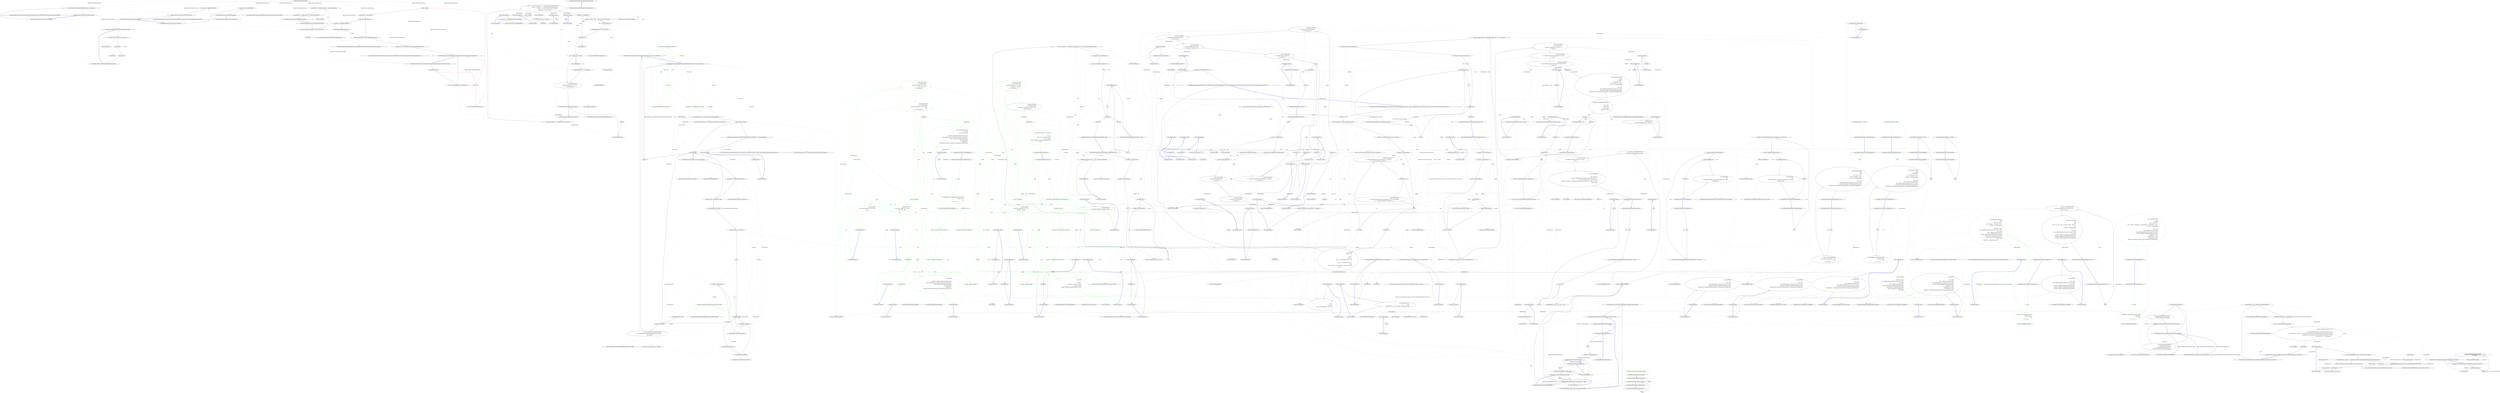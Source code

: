 digraph  {
n83 [label="HangFire.SqlServer.SqlServerStorage", span=""];
n0 [label="Entry HangFire.SqlServer.SqlServerStorage.SqlServerStorage(string)", span="32-32", cluster="HangFire.SqlServer.SqlServerStorage.SqlServerStorage(string)"];
n1 [label="Exit HangFire.SqlServer.SqlServerStorage.SqlServerStorage(string)", span="32-32", cluster="HangFire.SqlServer.SqlServerStorage.SqlServerStorage(string)"];
n2 [label="Entry HangFire.SqlServer.SqlServerStorage.SqlServerStorage(string, HangFire.SqlServer.SqlServerStorageOptions)", span="37-37", cluster="HangFire.SqlServer.SqlServerStorage.SqlServerStorage(string, HangFire.SqlServer.SqlServerStorageOptions)"];
n3 [label="connectionString == null", span="39-39", cluster="HangFire.SqlServer.SqlServerStorage.SqlServerStorage(string, HangFire.SqlServer.SqlServerStorageOptions)"];
n5 [label="options == null", span="40-40", cluster="HangFire.SqlServer.SqlServerStorage.SqlServerStorage(string, HangFire.SqlServer.SqlServerStorageOptions)", color=red, community=0];
n7 [label="_options = options", span="42-42", cluster="HangFire.SqlServer.SqlServerStorage.SqlServerStorage(string, HangFire.SqlServer.SqlServerStorageOptions)"];
n8 [label="_connectionString = connectionString", span="43-43", cluster="HangFire.SqlServer.SqlServerStorage.SqlServerStorage(string, HangFire.SqlServer.SqlServerStorageOptions)"];
n9 [label="options.PrepareSchemaIfNecessary", span="45-45", cluster="HangFire.SqlServer.SqlServerStorage.SqlServerStorage(string, HangFire.SqlServer.SqlServerStorageOptions)"];
n12 [label="var defaultQueueProvider = new SqlServerJobQueueProvider(options)", span="53-53", cluster="HangFire.SqlServer.SqlServerStorage.SqlServerStorage(string, HangFire.SqlServer.SqlServerStorageOptions)"];
n4 [label="throw new ArgumentNullException(''connectionString'');", span="39-39", cluster="HangFire.SqlServer.SqlServerStorage.SqlServerStorage(string, HangFire.SqlServer.SqlServerStorageOptions)"];
n6 [label="throw new ArgumentNullException(''options'');", span="40-40", cluster="HangFire.SqlServer.SqlServerStorage.SqlServerStorage(string, HangFire.SqlServer.SqlServerStorageOptions)", color=red, community=0];
n10 [label="var connection = CreateAndOpenConnection()", span="47-47", cluster="HangFire.SqlServer.SqlServerStorage.SqlServerStorage(string, HangFire.SqlServer.SqlServerStorageOptions)"];
n11 [label="SqlServerObjectsInstaller.Install(connection)", span="49-49", cluster="HangFire.SqlServer.SqlServerStorage.SqlServerStorage(string, HangFire.SqlServer.SqlServerStorageOptions)"];
n16 [label="Entry HangFire.SqlServer.SqlServerStorage.CreateAndOpenConnection()", span="126-126", cluster="HangFire.SqlServer.SqlServerStorage.CreateAndOpenConnection()"];
n17 [label="Entry HangFire.SqlServer.SqlServerObjectsInstaller.Install(SqlConnection)", span="34-34", cluster="HangFire.SqlServer.SqlServerObjectsInstaller.Install(SqlConnection)"];
n13 [label="QueueProviders = new PersistentJobQueueProviderCollection(defaultQueueProvider)", span="54-54", cluster="HangFire.SqlServer.SqlServerStorage.SqlServerStorage(string, HangFire.SqlServer.SqlServerStorageOptions)"];
n18 [label="Entry HangFire.SqlServer.SqlServerJobQueueProvider.SqlServerJobQueueProvider(HangFire.SqlServer.SqlServerStorageOptions)", span="25-25", cluster="HangFire.SqlServer.SqlServerJobQueueProvider.SqlServerJobQueueProvider(HangFire.SqlServer.SqlServerStorageOptions)"];
n14 [label="Exit HangFire.SqlServer.SqlServerStorage.SqlServerStorage(string, HangFire.SqlServer.SqlServerStorageOptions)", span="37-37", cluster="HangFire.SqlServer.SqlServerStorage.SqlServerStorage(string, HangFire.SqlServer.SqlServerStorageOptions)"];
n19 [label="Entry HangFire.SqlServer.PersistentJobQueueProviderCollection.PersistentJobQueueProviderCollection(HangFire.SqlServer.IPersistentJobQueueProvider)", span="31-31", cluster="HangFire.SqlServer.PersistentJobQueueProviderCollection.PersistentJobQueueProviderCollection(HangFire.SqlServer.IPersistentJobQueueProvider)"];
n15 [label="Entry System.ArgumentNullException.ArgumentNullException(string)", span="0-0", cluster="System.ArgumentNullException.ArgumentNullException(string)"];
n20 [label="Entry HangFire.SqlServer.SqlServerStorage.GetMonitoringApi()", span="59-59", cluster="HangFire.SqlServer.SqlServerStorage.GetMonitoringApi()"];
n21 [label="return new SqlServerMonitoringApi(CreateAndOpenConnection(), QueueProviders);", span="61-61", cluster="HangFire.SqlServer.SqlServerStorage.GetMonitoringApi()"];
n22 [label="Exit HangFire.SqlServer.SqlServerStorage.GetMonitoringApi()", span="59-59", cluster="HangFire.SqlServer.SqlServerStorage.GetMonitoringApi()"];
n23 [label="Entry HangFire.SqlServer.SqlServerMonitoringApi.SqlServerMonitoringApi(SqlConnection, HangFire.SqlServer.PersistentJobQueueProviderCollection)", span="36-36", cluster="HangFire.SqlServer.SqlServerMonitoringApi.SqlServerMonitoringApi(SqlConnection, HangFire.SqlServer.PersistentJobQueueProviderCollection)"];
n24 [label="Entry HangFire.SqlServer.SqlServerStorage.GetConnection()", span="64-64", cluster="HangFire.SqlServer.SqlServerStorage.GetConnection()"];
n25 [label="var connection = CreateAndOpenConnection()", span="66-66", cluster="HangFire.SqlServer.SqlServerStorage.GetConnection()"];
n26 [label="return new SqlServerConnection(connection, QueueProviders);", span="68-68", cluster="HangFire.SqlServer.SqlServerStorage.GetConnection()"];
n27 [label="Exit HangFire.SqlServer.SqlServerStorage.GetConnection()", span="64-64", cluster="HangFire.SqlServer.SqlServerStorage.GetConnection()"];
n28 [label="Entry HangFire.SqlServer.SqlServerConnection.SqlServerConnection(SqlConnection, HangFire.SqlServer.PersistentJobQueueProviderCollection)", span="35-35", cluster="HangFire.SqlServer.SqlServerConnection.SqlServerConnection(SqlConnection, HangFire.SqlServer.PersistentJobQueueProviderCollection)"];
n29 [label="Entry HangFire.SqlServer.SqlServerStorage.GetComponents()", span="71-71", cluster="HangFire.SqlServer.SqlServerStorage.GetComponents()"];
n30 [label="yield return new ExpirationManager(this);", span="73-73", cluster="HangFire.SqlServer.SqlServerStorage.GetComponents()"];
n31 [label="Exit HangFire.SqlServer.SqlServerStorage.GetComponents()", span="71-71", cluster="HangFire.SqlServer.SqlServerStorage.GetComponents()"];
n32 [label="Entry HangFire.SqlServer.ExpirationManager.ExpirationManager(HangFire.SqlServer.SqlServerStorage)", span="38-38", cluster="HangFire.SqlServer.ExpirationManager.ExpirationManager(HangFire.SqlServer.SqlServerStorage)"];
n33 [label="Entry HangFire.SqlServer.SqlServerStorage.WriteOptionsToLog(ILog)", span="76-76", cluster="HangFire.SqlServer.SqlServerStorage.WriteOptionsToLog(ILog)"];
n34 [label="logger.Info(''Using the following options for SQL Server job storage:'')", span="78-78", cluster="HangFire.SqlServer.SqlServerStorage.WriteOptionsToLog(ILog)"];
n35 [label="logger.InfoFormat(''    Queue poll interval: {0}.'', _options.QueuePollInterval)", span="79-79", cluster="HangFire.SqlServer.SqlServerStorage.WriteOptionsToLog(ILog)"];
n36 [label="logger.InfoFormat(''    Invisibility timeout: {0}.'', _options.InvisibilityTimeout)", span="80-80", cluster="HangFire.SqlServer.SqlServerStorage.WriteOptionsToLog(ILog)"];
n38 [label="Entry Unk.Info", span="", cluster="Unk.Info"];
n39 [label="Entry Unk.InfoFormat", span="", cluster="Unk.InfoFormat"];
n37 [label="Exit HangFire.SqlServer.SqlServerStorage.WriteOptionsToLog(ILog)", span="76-76", cluster="HangFire.SqlServer.SqlServerStorage.WriteOptionsToLog(ILog)"];
n40 [label="Entry HangFire.SqlServer.SqlServerStorage.ToString()", span="83-83", cluster="HangFire.SqlServer.SqlServerStorage.ToString()"];
n41 [label="string canNotParseMessage = ''<Connection string can not be parsed>''", span="85-85", cluster="HangFire.SqlServer.SqlServerStorage.ToString()"];
n42 [label="var parts = _connectionString.Split(new[] { ';' }, StringSplitOptions.RemoveEmptyEntries)\r\n                    .Select(x => x.Split(new[] { '=' }, StringSplitOptions.RemoveEmptyEntries))\r\n                    .Select(x => new { Key = x[0].Trim(), Value = x[1].Trim() })\r\n                    .ToDictionary(x => x.Key, x => x.Value)", span="89-92", cluster="HangFire.SqlServer.SqlServerStorage.ToString()"];
n52 [label="return builder.Length != 0 \r\n                    ? String.Format(''SQL Server: {0}'', builder) \r\n                    : canNotParseMessage;", span="116-118", cluster="HangFire.SqlServer.SqlServerStorage.ToString()"];
n54 [label="return canNotParseMessage;", span="122-122", cluster="HangFire.SqlServer.SqlServerStorage.ToString()"];
n43 [label="var builder = new StringBuilder()", span="94-94", cluster="HangFire.SqlServer.SqlServerStorage.ToString()"];
n56 [label="Entry string.Split(char[], System.StringSplitOptions)", span="0-0", cluster="string.Split(char[], System.StringSplitOptions)"];
n57 [label="Entry Unk.Select", span="", cluster="Unk.Select"];
n58 [label="Entry Unk.ToDictionary", span="", cluster="Unk.ToDictionary"];
n64 [label="Entry lambda expression", span="90-90", cluster="lambda expression"];
n67 [label="Entry lambda expression", span="91-91", cluster="lambda expression"];
n71 [label="Entry lambda expression", span="92-92", cluster="lambda expression"];
n74 [label="Entry lambda expression", span="92-92", cluster="lambda expression"];
n45 [label="parts.ContainsKey(alias)", span="98-98", cluster="HangFire.SqlServer.SqlServerStorage.ToString()"];
n46 [label="builder.AppendFormat(''{1}'', alias, parts[alias])", span="100-100", cluster="HangFire.SqlServer.SqlServerStorage.ToString()"];
n50 [label="parts.ContainsKey(alias)", span="109-109", cluster="HangFire.SqlServer.SqlServerStorage.ToString()"];
n51 [label="builder.AppendFormat(''{1}'', alias, parts[alias])", span="111-111", cluster="HangFire.SqlServer.SqlServerStorage.ToString()"];
n44 [label="new[] { ''Data Source'', ''Server'', ''Address'', ''Addr'', ''Network Address'' }", span="96-96", cluster="HangFire.SqlServer.SqlServerStorage.ToString()"];
n59 [label="Entry System.Text.StringBuilder.StringBuilder()", span="0-0", cluster="System.Text.StringBuilder.StringBuilder()"];
n47 [label="builder.Length != 0", span="105-105", cluster="HangFire.SqlServer.SqlServerStorage.ToString()"];
n48 [label="builder.Append(''@'')", span="105-105", cluster="HangFire.SqlServer.SqlServerStorage.ToString()"];
n60 [label="Entry Unk.ContainsKey", span="", cluster="Unk.ContainsKey"];
n61 [label="Entry Unk.AppendFormat", span="", cluster="Unk.AppendFormat"];
n49 [label="new[] { ''Database'', ''Initial Catalog'' }", span="107-107", cluster="HangFire.SqlServer.SqlServerStorage.ToString()"];
n62 [label="Entry System.Text.StringBuilder.Append(string)", span="0-0", cluster="System.Text.StringBuilder.Append(string)"];
n53 [label=Exception, span="120-120", cluster="HangFire.SqlServer.SqlServerStorage.ToString()"];
n55 [label="Exit HangFire.SqlServer.SqlServerStorage.ToString()", span="83-83", cluster="HangFire.SqlServer.SqlServerStorage.ToString()"];
n63 [label="Entry string.Format(string, object)", span="0-0", cluster="string.Format(string, object)"];
n65 [label="x.Split(new[] { '=' }, StringSplitOptions.RemoveEmptyEntries)", span="90-90", cluster="lambda expression"];
n66 [label="Exit lambda expression", span="90-90", cluster="lambda expression"];
n68 [label="new { Key = x[0].Trim(), Value = x[1].Trim() }", span="91-91", cluster="lambda expression"];
n69 [label="Exit lambda expression", span="91-91", cluster="lambda expression"];
n70 [label="Entry Unk.Trim", span="", cluster="Unk.Trim"];
n72 [label="x.Key", span="92-92", cluster="lambda expression"];
n73 [label="Exit lambda expression", span="92-92", cluster="lambda expression"];
n75 [label="x.Value", span="92-92", cluster="lambda expression"];
n76 [label="Exit lambda expression", span="92-92", cluster="lambda expression"];
n77 [label="var connection = new SqlConnection(_connectionString)", span="128-128", cluster="HangFire.SqlServer.SqlServerStorage.CreateAndOpenConnection()"];
n78 [label="connection.Open()", span="129-129", cluster="HangFire.SqlServer.SqlServerStorage.CreateAndOpenConnection()"];
n81 [label="Entry SqlConnection.cstr", span="", cluster="SqlConnection.cstr"];
n79 [label="return connection;", span="131-131", cluster="HangFire.SqlServer.SqlServerStorage.CreateAndOpenConnection()"];
n82 [label="Entry Unk.Open", span="", cluster="Unk.Open"];
n80 [label="Exit HangFire.SqlServer.SqlServerStorage.CreateAndOpenConnection()", span="126-126", cluster="HangFire.SqlServer.SqlServerStorage.CreateAndOpenConnection()"];
d11 [label="type == null", span="46-46", cluster="Hangfire.Common.TypeExtensions.GetNonOpenMatchingMethod(System.Type, string, System.Type[])", color=green, community=0];
d10 [label="Entry Hangfire.Common.TypeExtensions.GetNonOpenMatchingMethod(System.Type, string, System.Type[])", span="41-41", cluster="Hangfire.Common.TypeExtensions.GetNonOpenMatchingMethod(System.Type, string, System.Type[])"];
d12 [label="throw new ArgumentNullException(nameof(type));", span="46-46", cluster="Hangfire.Common.TypeExtensions.GetNonOpenMatchingMethod(System.Type, string, System.Type[])", color=green, community=0];
d13 [label="name == null", span="47-47", cluster="Hangfire.Common.TypeExtensions.GetNonOpenMatchingMethod(System.Type, string, System.Type[])", color=green, community=0];
d38 [label="Exit Hangfire.Common.TypeExtensions.GetNonOpenMatchingMethod(System.Type, string, System.Type[])", span="41-41", cluster="Hangfire.Common.TypeExtensions.GetNonOpenMatchingMethod(System.Type, string, System.Type[])"];
d40 [label="Entry Unk.nameof", span="", cluster="Unk.nameof"];
d14 [label="throw new ArgumentNullException(nameof(name));", span="47-47", cluster="Hangfire.Common.TypeExtensions.GetNonOpenMatchingMethod(System.Type, string, System.Type[])", color=green, community=0];
d15 [label="parameterTypes = parameterTypes ?? new Type[0]", span="49-49", cluster="Hangfire.Common.TypeExtensions.GetNonOpenMatchingMethod(System.Type, string, System.Type[])", color=green, community=0];
d16 [label="var methodCandidates = new List<MethodInfo>(type.GetRuntimeMethods())", span="51-51", cluster="Hangfire.Common.TypeExtensions.GetNonOpenMatchingMethod(System.Type, string, System.Type[])"];
d22 [label="parameters.Length != parameterTypes.Length", span="66-66", cluster="Hangfire.Common.TypeExtensions.GetNonOpenMatchingMethod(System.Type, string, System.Type[])"];
d29 [label="var actualType = parameterTypes[i]", span="80-80", cluster="Hangfire.Common.TypeExtensions.GetNonOpenMatchingMethod(System.Type, string, System.Type[])"];
d32 [label="parameterType.GetTypeInfo().IsAssignableFrom(actualType.GetTypeInfo())", span="90-90", cluster="Hangfire.Common.TypeExtensions.GetNonOpenMatchingMethod(System.Type, string, System.Type[])", color=green, community=0];
d28 [label="var parameterType = parameter.ParameterType", span="79-79", cluster="Hangfire.Common.TypeExtensions.GetNonOpenMatchingMethod(System.Type, string, System.Type[])"];
d30 [label="parameterType.IsGenericParameter", span="83-83", cluster="Hangfire.Common.TypeExtensions.GetNonOpenMatchingMethod(System.Type, string, System.Type[])"];
d33 [label="parameterTypesMatched = false", span="92-92", cluster="Hangfire.Common.TypeExtensions.GetNonOpenMatchingMethod(System.Type, string, System.Type[])"];
d26 [label="i < parameters.Length", span="76-76", cluster="Hangfire.Common.TypeExtensions.GetNonOpenMatchingMethod(System.Type, string, System.Type[])"];
d5 [label="Entry System.Type.GetTypeInfo()", span="0-0", cluster="System.Type.GetTypeInfo()"];
d49 [label="Entry System.Reflection.TypeInfo.IsAssignableFrom(System.Reflection.TypeInfo)", span="0-0", cluster="System.Reflection.TypeInfo.IsAssignableFrom(System.Reflection.TypeInfo)"];
d17 [label="type.GetTypeInfo().IsInterface", span="53-53", cluster="Hangfire.Common.TypeExtensions.GetNonOpenMatchingMethod(System.Type, string, System.Type[])"];
d18 [label="methodCandidates.AddRange(type.GetTypeInfo().ImplementedInterfaces.SelectMany(x => x.GetRuntimeMethods()))", span="55-55", cluster="Hangfire.Common.TypeExtensions.GetNonOpenMatchingMethod(System.Type, string, System.Type[])"];
d20 [label="!methodCandidate.Name.Equals(name, StringComparison.Ordinal)", span="60-60", cluster="Hangfire.Common.TypeExtensions.GetNonOpenMatchingMethod(System.Type, string, System.Type[])"];
d37 [label="return null;", span="104-104", cluster="Hangfire.Common.TypeExtensions.GetNonOpenMatchingMethod(System.Type, string, System.Type[])"];
d36 [label="return methodCandidate.ContainsGenericParameters\r\n                    ? methodCandidate.MakeGenericMethod(genericArguments.ToArray())\r\n                    : methodCandidate;", span="99-101", cluster="Hangfire.Common.TypeExtensions.GetNonOpenMatchingMethod(System.Type, string, System.Type[])"];
d41 [label="Entry System.Collections.Generic.List<T>.List(System.Collections.Generic.IEnumerable<T>)", span="0-0", cluster="System.Collections.Generic.List<T>.List(System.Collections.Generic.IEnumerable<T>)"];
d42 [label="Entry System.Type.GetRuntimeMethods()", span="0-0", cluster="System.Type.GetRuntimeMethods()"];
d19 [label=methodCandidates, span="58-58", cluster="Hangfire.Common.TypeExtensions.GetNonOpenMatchingMethod(System.Type, string, System.Type[])"];
d21 [label="var parameters = methodCandidate.GetParameters()", span="65-65", cluster="Hangfire.Common.TypeExtensions.GetNonOpenMatchingMethod(System.Type, string, System.Type[])"];
d23 [label="var parameterTypesMatched = true", span="71-71", cluster="Hangfire.Common.TypeExtensions.GetNonOpenMatchingMethod(System.Type, string, System.Type[])"];
d25 [label="var i = 0", span="76-76", cluster="Hangfire.Common.TypeExtensions.GetNonOpenMatchingMethod(System.Type, string, System.Type[])"];
d31 [label="genericArguments.Add(actualType)", span="85-85", cluster="Hangfire.Common.TypeExtensions.GetNonOpenMatchingMethod(System.Type, string, System.Type[])"];
d27 [label="var parameter = parameters[i]", span="78-78", cluster="Hangfire.Common.TypeExtensions.GetNonOpenMatchingMethod(System.Type, string, System.Type[])"];
d35 [label="!parameterTypesMatched", span="96-96", cluster="Hangfire.Common.TypeExtensions.GetNonOpenMatchingMethod(System.Type, string, System.Type[])"];
d34 [label="i++", span="76-76", cluster="Hangfire.Common.TypeExtensions.GetNonOpenMatchingMethod(System.Type, string, System.Type[])"];
d1 [label="!type.GetTypeInfo().IsGenericType", span="29-29", cluster="Hangfire.Common.TypeExtensions.ToGenericTypeString(System.Type)"];
d68 [label="var genericArguments = type .GetTypeInfo().GetAllGenericArguments()", span="128-128", cluster="Hangfire.Common.TypeExtensions.ReplaceGenericParametersInGenericTypeName(string, System.Type)"];
d43 [label="Entry System.Collections.Generic.IEnumerable<TSource>.SelectMany<TSource, TResult>(System.Func<TSource, System.Collections.Generic.IEnumerable<TResult>>)", span="0-0", cluster="System.Collections.Generic.IEnumerable<TSource>.SelectMany<TSource, TResult>(System.Func<TSource, System.Collections.Generic.IEnumerable<TResult>>)"];
d44 [label="Entry System.Collections.Generic.List<T>.AddRange(System.Collections.Generic.IEnumerable<T>)", span="0-0", cluster="System.Collections.Generic.List<T>.AddRange(System.Collections.Generic.IEnumerable<T>)"];
d52 [label="Entry lambda expression", span="55-55", cluster="lambda expression"];
d45 [label="Entry string.Equals(string, System.StringComparison)", span="0-0", cluster="string.Equals(string, System.StringComparison)"];
d24 [label="var genericArguments = new List<Type>()", span="72-72", cluster="Hangfire.Common.TypeExtensions.GetNonOpenMatchingMethod(System.Type, string, System.Type[])"];
d50 [label="Entry System.Collections.Generic.List<T>.ToArray()", span="0-0", cluster="System.Collections.Generic.List<T>.ToArray()"];
d51 [label="Entry System.Reflection.MethodInfo.MakeGenericMethod(params System.Type[])", span="0-0", cluster="System.Reflection.MethodInfo.MakeGenericMethod(params System.Type[])"];
d53 [label="x.GetRuntimeMethods()", span="55-55", cluster="lambda expression"];
d46 [label="Entry System.Reflection.MethodBase.GetParameters()", span="0-0", cluster="System.Reflection.MethodBase.GetParameters()"];
d48 [label="Entry System.Collections.Generic.List<T>.Add(T)", span="0-0", cluster="System.Collections.Generic.List<T>.Add(T)"];
d0 [label="Entry Hangfire.Common.TypeExtensions.ToGenericTypeString(System.Type)", span="27-27", cluster="Hangfire.Common.TypeExtensions.ToGenericTypeString(System.Type)"];
d2 [label="return type.GetFullNameWithoutNamespace()\r\n                        .ReplacePlusWithDotInNestedTypeName();", span="31-32", cluster="Hangfire.Common.TypeExtensions.ToGenericTypeString(System.Type)"];
d3 [label="return type.GetGenericTypeDefinition()\r\n                    .GetFullNameWithoutNamespace()\r\n                    .ReplacePlusWithDotInNestedTypeName()\r\n                    .ReplaceGenericParametersInGenericTypeName(type);", span="35-38", cluster="Hangfire.Common.TypeExtensions.ToGenericTypeString(System.Type)"];
d67 [label="Entry Hangfire.Common.TypeExtensions.ReplaceGenericParametersInGenericTypeName(string, System.Type)", span="126-126", cluster="Hangfire.Common.TypeExtensions.ReplaceGenericParametersInGenericTypeName(string, System.Type)"];
d69 [label="string regexForGenericArguments = @''`[1-9]\d*''", span="130-130", cluster="Hangfire.Common.TypeExtensions.ReplaceGenericParametersInGenericTypeName(string, System.Type)"];
d74 [label="Entry System.Reflection.TypeInfo.GetAllGenericArguments()", span="145-145", cluster="System.Reflection.TypeInfo.GetAllGenericArguments()"];
d71 [label="typeName = rgx.Replace(typeName, match =>\r\n            {\r\n                var currentGenericArgumentNumbers = int.Parse(match.Value.Substring(1));\r\n                var currentArguments = string.Join('','', genericArguments.Take(currentGenericArgumentNumbers).Select(ToGenericTypeString));\r\n                genericArguments = genericArguments.Skip(currentGenericArgumentNumbers).ToArray();\r\n                return string.Concat(''<'', currentArguments, ''>'');\r\n            })", span="134-140", cluster="Hangfire.Common.TypeExtensions.ReplaceGenericParametersInGenericTypeName(string, System.Type)"];
d54 [label="Exit lambda expression", span="55-55", cluster="lambda expression"];
d47 [label="Entry System.Collections.Generic.List<T>.List()", span="0-0", cluster="System.Collections.Generic.List<T>.List()"];
d4 [label="Exit Hangfire.Common.TypeExtensions.ToGenericTypeString(System.Type)", span="27-27", cluster="Hangfire.Common.TypeExtensions.ToGenericTypeString(System.Type)"];
d9 [label="Entry string.ReplaceGenericParametersInGenericTypeName(System.Type)", span="126-126", cluster="string.ReplaceGenericParametersInGenericTypeName(System.Type)"];
d7 [label="Entry string.ReplacePlusWithDotInNestedTypeName()", span="121-121", cluster="string.ReplacePlusWithDotInNestedTypeName()"];
d6 [label="Entry System.Type.GetFullNameWithoutNamespace()", span="107-107", cluster="System.Type.GetFullNameWithoutNamespace()"];
d8 [label="Entry System.Type.GetGenericTypeDefinition()", span="0-0", cluster="System.Type.GetGenericTypeDefinition()"];
d73 [label="Exit Hangfire.Common.TypeExtensions.ReplaceGenericParametersInGenericTypeName(string, System.Type)", span="126-126", cluster="Hangfire.Common.TypeExtensions.ReplaceGenericParametersInGenericTypeName(string, System.Type)"];
d70 [label="var rgx = new Regex(regexForGenericArguments)", span="132-132", cluster="Hangfire.Common.TypeExtensions.ReplaceGenericParametersInGenericTypeName(string, System.Type)"];
d72 [label="return typeName;", span="142-142", cluster="Hangfire.Common.TypeExtensions.ReplaceGenericParametersInGenericTypeName(string, System.Type)"];
d76 [label="Entry Unk.Replace", span="", cluster="Unk.Replace"];
d77 [label="Entry lambda expression", span="134-140", cluster="lambda expression"];
d79 [label="var currentArguments = string.Join('','', genericArguments.Take(currentGenericArgumentNumbers).Select(ToGenericTypeString))", span="137-137", cluster="lambda expression"];
d80 [label="genericArguments = genericArguments.Skip(currentGenericArgumentNumbers).ToArray()", span="138-138", cluster="lambda expression"];
d75 [label="Entry System.Text.RegularExpressions.Regex.Regex(string)", span="0-0", cluster="System.Text.RegularExpressions.Regex.Regex(string)"];
d82 [label="Exit lambda expression", span="134-140", cluster="lambda expression"];
d78 [label="var currentGenericArgumentNumbers = int.Parse(match.Value.Substring(1))", span="136-136", cluster="lambda expression"];
d93 [label=genericArguments, span=""];
d84 [label="Entry System.Collections.Generic.IEnumerable<TSource>.Take<TSource>(int)", span="0-0", cluster="System.Collections.Generic.IEnumerable<TSource>.Take<TSource>(int)"];
d85 [label="Entry Unk.Select", span="", cluster="Unk.Select"];
d86 [label="Entry Unk.Join", span="", cluster="Unk.Join"];
d81 [label="return string.Concat(''<'', currentArguments, ''>'');", span="139-139", cluster="lambda expression"];
d87 [label="Entry System.Collections.Generic.IEnumerable<TSource>.Skip<TSource>(int)", span="0-0", cluster="System.Collections.Generic.IEnumerable<TSource>.Skip<TSource>(int)"];
d88 [label="Entry System.Collections.Generic.IEnumerable<TSource>.ToArray<TSource>()", span="0-0", cluster="System.Collections.Generic.IEnumerable<TSource>.ToArray<TSource>()"];
d62 [label="Entry string.Substring(int)", span="0-0", cluster="string.Substring(int)"];
d83 [label="Entry int.Parse(string)", span="0-0", cluster="int.Parse(string)"];
d89 [label="Entry string.Concat(string, string, string)", span="0-0", cluster="string.Concat(string, string, string)"];
d59 [label="return !String.IsNullOrEmpty(type.Namespace)\n                ? type.FullName.Substring(type.Namespace.Length + dotLength)\n                : type.FullName;", span="116-118", cluster="Hangfire.Common.TypeExtensions.GetFullNameWithoutNamespace(System.Type)"];
d55 [label="Entry Hangfire.Common.TypeExtensions.GetFullNameWithoutNamespace(System.Type)", span="107-107", cluster="Hangfire.Common.TypeExtensions.GetFullNameWithoutNamespace(System.Type)"];
d58 [label="int dotLength = 1", span="114-114", cluster="Hangfire.Common.TypeExtensions.GetFullNameWithoutNamespace(System.Type)"];
d60 [label="Exit Hangfire.Common.TypeExtensions.GetFullNameWithoutNamespace(System.Type)", span="107-107", cluster="Hangfire.Common.TypeExtensions.GetFullNameWithoutNamespace(System.Type)"];
d61 [label="Entry string.IsNullOrEmpty(string)", span="0-0", cluster="string.IsNullOrEmpty(string)"];
d56 [label="type.IsGenericParameter", span="109-109", cluster="Hangfire.Common.TypeExtensions.GetFullNameWithoutNamespace(System.Type)"];
d57 [label="return type.Name;", span="111-111", cluster="Hangfire.Common.TypeExtensions.GetFullNameWithoutNamespace(System.Type)"];
m0_36 [label="Entry HangFire.JobHelper.FromJson<T>(string)", span="37-37", cluster="HangFire.JobHelper.FromJson<T>(string)", file="TypeExtensionsFacts.cs"];
m0_291 [label="Entry Unk.TryParse", span="", cluster="Unk.TryParse", file="TypeExtensionsFacts.cs"];
m0_13 [label="return Redis.GetListCount(String.Format(''hangfire:queue:{0}:dequeued'', queue));", span="32-32", cluster="HangFire.Web.JobStorage.DequeuedCount(string)", file="TypeExtensionsFacts.cs"];
m0_14 [label="Exit HangFire.Web.JobStorage.DequeuedCount(string)", span="28-28", cluster="HangFire.Web.JobStorage.DequeuedCount(string)", file="TypeExtensionsFacts.cs"];
m0_15 [label="Entry HangFire.Web.JobStorage.FailedCount()", span="36-36", cluster="HangFire.Web.JobStorage.FailedCount()", file="TypeExtensionsFacts.cs"];
m0_30 [label="Entry System.Collections.Generic.IEnumerable<TSource>.OrderBy<TSource, TKey>(System.Func<TSource, TKey>)", span="0-0", cluster="System.Collections.Generic.IEnumerable<TSource>.OrderBy<TSource, TKey>(System.Func<TSource, TKey>)", file="TypeExtensionsFacts.cs"];
m0_133 [label="Entry int.Parse(string)", span="0-0", cluster="int.Parse(string)", file="TypeExtensionsFacts.cs"];
m0_43 [label="Entry HangFire.Web.JobStorage.ScheduledJobs(int, int)", span="80-80", cluster="HangFire.Web.JobStorage.ScheduledJobs(int, int)", file="TypeExtensionsFacts.cs"];
m0_44 [label=Redis, span="82-82", cluster="HangFire.Web.JobStorage.ScheduledJobs(int, int)", color=green, community=0, file="TypeExtensionsFacts.cs"];
m0_45 [label="var scheduledJobs = Redis.GetRangeWithScoresFromSortedSet(\r\n                    ''hangfire:schedule'',\r\n                    from,\r\n                    from + count - 1)", span="84-87", cluster="HangFire.Web.JobStorage.ScheduledJobs(int, int)", color=green, community=0, file="TypeExtensionsFacts.cs"];
m0_46 [label="scheduledJobs.Count == 0", span="89-89", cluster="HangFire.Web.JobStorage.ScheduledJobs(int, int)", color=green, community=0, file="TypeExtensionsFacts.cs"];
m0_51 [label=scheduledJobs, span="99-99", cluster="HangFire.Web.JobStorage.ScheduledJobs(int, int)", color=green, community=0, file="TypeExtensionsFacts.cs"];
m0_56 [label="return scheduledJobs.ToDictionary(\r\n                    job => job.Key,\r\n                    job => new ScheduleDto\r\n                    {\r\n                        ScheduledAt = JobHelper.FromTimestamp((long) job.Value),\r\n                        Args = JobHelper.FromJson<Dictionary<string, string>>(jobs[job.Key][1]),\r\n                        Queue = JobHelper.TryToGetQueue(jobs[job.Key][0]),\r\n                        Type = jobs[job.Key][0],\r\n                        InScheduledState =\r\n                            ScheduledState.Name.Equals(states[job.Key], StringComparison.OrdinalIgnoreCase)\r\n                    });", span="119-129", cluster="HangFire.Web.JobStorage.ScheduledJobs(int, int)", color=green, community=0, file="TypeExtensionsFacts.cs"];
m0_47 [label="return new Dictionary<string, ScheduleDto>();", span="91-91", cluster="HangFire.Web.JobStorage.ScheduledJobs(int, int)", color=green, community=0, file="TypeExtensionsFacts.cs"];
m0_48 [label="var jobs = new Dictionary<string, List<string>>()", span="94-94", cluster="HangFire.Web.JobStorage.ScheduledJobs(int, int)", color=green, community=0, file="TypeExtensionsFacts.cs"];
m0_50 [label="var pipeline = Redis.CreatePipeline()", span="97-97", cluster="HangFire.Web.JobStorage.ScheduledJobs(int, int)", color=green, community=0, file="TypeExtensionsFacts.cs"];
m0_54 [label="pipeline.QueueCommand(\r\n                            x => x.GetValueFromHash(\r\n                                String.Format(''hangfire:job:{0}:state'', job.Key),\r\n                                ''State''),\r\n                            x => states.Add(job.Key, x))", span="109-113", cluster="HangFire.Web.JobStorage.ScheduledJobs(int, int)", color=green, community=0, file="TypeExtensionsFacts.cs"];
m0_52 [label="var job = scheduledJob", span="101-101", cluster="HangFire.Web.JobStorage.ScheduledJobs(int, int)", color=green, community=0, file="TypeExtensionsFacts.cs"];
m0_55 [label="pipeline.Flush()", span="116-116", cluster="HangFire.Web.JobStorage.ScheduledJobs(int, int)", color=green, community=0, file="TypeExtensionsFacts.cs"];
m0_49 [label="var states = new Dictionary<string, string>()", span="95-95", cluster="HangFire.Web.JobStorage.ScheduledJobs(int, int)", color=green, community=0, file="TypeExtensionsFacts.cs"];
m0_53 [label="pipeline.QueueCommand(\r\n                            x => x.GetValuesFromHash(\r\n                                String.Format(''hangfire:job:{0}'', job.Key),\r\n                                new[] { ''Type'', ''Args'' }),\r\n                            x => jobs.Add(job.Key, x))", span="103-107", cluster="HangFire.Web.JobStorage.ScheduledJobs(int, int)", color=green, community=0, file="TypeExtensionsFacts.cs"];
m0_57 [label="Exit HangFire.Web.JobStorage.ScheduledJobs(int, int)", span="80-80", cluster="HangFire.Web.JobStorage.ScheduledJobs(int, int)", file="TypeExtensionsFacts.cs"];
m0_38 [label="Entry HangFire.JobHelper.FromNullableStringTimestamp(string)", span="65-65", cluster="HangFire.JobHelper.FromNullableStringTimestamp(string)", file="TypeExtensionsFacts.cs"];
m0_214 [label="Entry HangFire.Web.DequeuedJobDto.DequeuedJobDto()", span="5-5", cluster="HangFire.Web.DequeuedJobDto.DequeuedJobDto()", file="TypeExtensionsFacts.cs"];
m0_386 [label="Entry HangFire.Web.StatisticsDto.StatisticsDto()", span="2-2", cluster="HangFire.Web.StatisticsDto.StatisticsDto()", file="TypeExtensionsFacts.cs"];
m0_29 [label="Entry Unk.GetJobsWithProperties", span="", cluster="Unk.GetJobsWithProperties", file="TypeExtensionsFacts.cs"];
m0_31 [label="Entry System.Collections.Generic.IEnumerable<TSource>.ToList<TSource>()", span="0-0", cluster="System.Collections.Generic.IEnumerable<TSource>.ToList<TSource>()", file="TypeExtensionsFacts.cs"];
m0_359 [label="Entry KeyValuePair<string, T>.cstr", span="", cluster="KeyValuePair<string, T>.cstr", file="TypeExtensionsFacts.cs"];
m0_197 [label="Entry HangFire.Web.EnqueuedJobDto.EnqueuedJobDto()", span="5-5", cluster="HangFire.Web.EnqueuedJobDto.EnqueuedJobDto()", file="TypeExtensionsFacts.cs"];
m0_60 [label="Entry Unk.CreatePipeline", span="", cluster="Unk.CreatePipeline", file="TypeExtensionsFacts.cs"];
m0_76 [label="Entry Unk.GetValueFromHash", span="", cluster="Unk.GetValueFromHash", file="TypeExtensionsFacts.cs"];
m0_0 [label="Entry HangFire.Web.JobStorage.ScheduledCount()", span="12-12", cluster="HangFire.Web.JobStorage.ScheduledCount()", file="TypeExtensionsFacts.cs"];
m0_1 [label=Redis, span="14-14", cluster="HangFire.Web.JobStorage.ScheduledCount()", file="TypeExtensionsFacts.cs"];
m0_3 [label="Exit HangFire.Web.JobStorage.ScheduledCount()", span="12-12", cluster="HangFire.Web.JobStorage.ScheduledCount()", file="TypeExtensionsFacts.cs"];
m0_2 [label="return Redis.GetSortedSetCount(''hangfire:schedule'');", span="16-16", cluster="HangFire.Web.JobStorage.ScheduledCount()", file="TypeExtensionsFacts.cs"];
m0_4 [label="Entry Unk.GetSortedSetCount", span="", cluster="Unk.GetSortedSetCount", file="TypeExtensionsFacts.cs"];
m0_23 [label="Entry HangFire.Web.JobStorage.ProcessingJobs(int, int)", span="52-52", cluster="HangFire.Web.JobStorage.ProcessingJobs(int, int)", file="TypeExtensionsFacts.cs"];
m0_24 [label=Redis, span="55-55", cluster="HangFire.Web.JobStorage.ProcessingJobs(int, int)", color=green, community=0, file="TypeExtensionsFacts.cs"];
m0_25 [label="var jobIds = Redis.GetRangeFromSortedSet(\r\n                    ''hangfire:processing'',\r\n                    from,\r\n                    from + count - 1)", span="57-60", cluster="HangFire.Web.JobStorage.ProcessingJobs(int, int)", color=green, community=0, file="TypeExtensionsFacts.cs"];
m0_26 [label="return GetJobsWithProperties(Redis,\r\n                    jobIds,\r\n                    new[] { ''Type'', ''Args'' },\r\n                    new[] { ''StartedAt'', ''ServerName'', ''State'' },\r\n                    (job, state) => new ProcessingJobDto\r\n                    {\r\n                        ServerName = state[1],\r\n                        Args = JobHelper.FromJson<Dictionary<string, string>>(job[1]),\r\n                        Type = job[0],\r\n                        Queue = JobHelper.TryToGetQueue(job[0]),\r\n                        StartedAt = JobHelper.FromNullableStringTimestamp(state[0]),\r\n                        InProcessingState = ProcessingState.Name.Equals(\r\n                            state[2], StringComparison.OrdinalIgnoreCase),\r\n                        State = state[2]\r\n                    }).OrderBy(x => x.Value.StartedAt).ToList();", span="62-76", cluster="HangFire.Web.JobStorage.ProcessingJobs(int, int)", color=green, community=0, file="TypeExtensionsFacts.cs"];
m0_27 [label="Exit HangFire.Web.JobStorage.ProcessingJobs(int, int)", span="52-52", cluster="HangFire.Web.JobStorage.ProcessingJobs(int, int)", file="TypeExtensionsFacts.cs"];
m0_134 [label="Entry HangFire.JobHelper.FromStringTimestamp(string)", span="60-60", cluster="HangFire.JobHelper.FromStringTimestamp(string)", file="TypeExtensionsFacts.cs"];
m0_257 [label="Entry Unk.ContainsKey", span="", cluster="Unk.ContainsKey", file="TypeExtensionsFacts.cs"];
m0_5 [label="Entry HangFire.Web.JobStorage.EnqueuedCount(string)", span="20-20", cluster="HangFire.Web.JobStorage.EnqueuedCount(string)", file="TypeExtensionsFacts.cs"];
m0_234 [label="Entry HangFire.States.EnqueuedState.EnqueuedState(string, string, string)", span="10-10", cluster="HangFire.States.EnqueuedState.EnqueuedState(string, string, string)", file="TypeExtensionsFacts.cs"];
m0_173 [label="Entry HangFire.Web.JobStorage.GetJobsWithProperties<T>(IRedisClient, System.Collections.Generic.IList<string>, string[], string[], System.Func<System.Collections.Generic.List<string>, System.Collections.Generic.List<string>, T>)", span="499-499", cluster="HangFire.Web.JobStorage.GetJobsWithProperties<T>(IRedisClient, System.Collections.Generic.IList<string>, string[], string[], System.Func<System.Collections.Generic.List<string>, System.Collections.Generic.List<string>, T>)", file="TypeExtensionsFacts.cs"];
m0_331 [label="pipeline.QueueCommand(\r\n                        x => x.GetValuesFromHash(String.Format(''hangfire:job:{0}'', id), properties),\r\n                        x => { if (!jobs.ContainsKey(id)) jobs.Add(id, x); })", span="517-519", cluster="HangFire.Web.JobStorage.GetJobsWithProperties<T>(IRedisClient, System.Collections.Generic.IList<string>, string[], string[], System.Func<System.Collections.Generic.List<string>, System.Collections.Generic.List<string>, T>)", file="TypeExtensionsFacts.cs"];
m0_333 [label="pipeline.QueueCommand(\r\n                            x => x.GetValuesFromHash(String.Format(''hangfire:job:{0}:state'', id), stateProperties),\r\n                            x => { if (!states.ContainsKey(id)) states.Add(id, x); })", span="523-525", cluster="HangFire.Web.JobStorage.GetJobsWithProperties<T>(IRedisClient, System.Collections.Generic.IList<string>, string[], string[], System.Func<System.Collections.Generic.List<string>, System.Collections.Generic.List<string>, T>)", file="TypeExtensionsFacts.cs"];
m0_328 [label="var pipeline = redis.CreatePipeline()", span="511-511", cluster="HangFire.Web.JobStorage.GetJobsWithProperties<T>(IRedisClient, System.Collections.Generic.IList<string>, string[], string[], System.Func<System.Collections.Generic.List<string>, System.Collections.Generic.List<string>, T>)", file="TypeExtensionsFacts.cs"];
m0_334 [label="pipeline.Flush()", span="529-529", cluster="HangFire.Web.JobStorage.GetJobsWithProperties<T>(IRedisClient, System.Collections.Generic.IList<string>, string[], string[], System.Func<System.Collections.Generic.List<string>, System.Collections.Generic.List<string>, T>)", file="TypeExtensionsFacts.cs"];
m0_335 [label="return jobIds\r\n                .Select(x => new\r\n                {\r\n                    JobId = x,\r\n                    Job = jobs[x],\r\n                    State = states.ContainsKey(x) ? states[x] : null\r\n                })\r\n                .Select(x => new KeyValuePair<string, T>(\r\n                    x.JobId,\r\n                    x.Job.TrueForAll(y => y == null) ? default(T) : selector(x.Job, x.State)))\r\n                .ToList();", span="532-542", cluster="HangFire.Web.JobStorage.GetJobsWithProperties<T>(IRedisClient, System.Collections.Generic.IList<string>, string[], string[], System.Func<System.Collections.Generic.List<string>, System.Collections.Generic.List<string>, T>)", file="TypeExtensionsFacts.cs"];
m0_325 [label="return new List<KeyValuePair<string, T>>();", span="506-506", cluster="HangFire.Web.JobStorage.GetJobsWithProperties<T>(IRedisClient, System.Collections.Generic.IList<string>, string[], string[], System.Func<System.Collections.Generic.List<string>, System.Collections.Generic.List<string>, T>)", file="TypeExtensionsFacts.cs"];
m0_326 [label="var jobs = new Dictionary<string, List<string>>(jobIds.Count)", span="508-508", cluster="HangFire.Web.JobStorage.GetJobsWithProperties<T>(IRedisClient, System.Collections.Generic.IList<string>, string[], string[], System.Func<System.Collections.Generic.List<string>, System.Collections.Generic.List<string>, T>)", file="TypeExtensionsFacts.cs"];
m0_330 [label="var id = jobId", span="515-515", cluster="HangFire.Web.JobStorage.GetJobsWithProperties<T>(IRedisClient, System.Collections.Generic.IList<string>, string[], string[], System.Func<System.Collections.Generic.List<string>, System.Collections.Generic.List<string>, T>)", file="TypeExtensionsFacts.cs"];
m0_332 [label="stateProperties != null", span="521-521", cluster="HangFire.Web.JobStorage.GetJobsWithProperties<T>(IRedisClient, System.Collections.Generic.IList<string>, string[], string[], System.Func<System.Collections.Generic.List<string>, System.Collections.Generic.List<string>, T>)", file="TypeExtensionsFacts.cs"];
m0_327 [label="var states = new Dictionary<string, List<string>>(jobIds.Count)", span="509-509", cluster="HangFire.Web.JobStorage.GetJobsWithProperties<T>(IRedisClient, System.Collections.Generic.IList<string>, string[], string[], System.Func<System.Collections.Generic.List<string>, System.Collections.Generic.List<string>, T>)", file="TypeExtensionsFacts.cs"];
m0_329 [label=jobIds, span="513-513", cluster="HangFire.Web.JobStorage.GetJobsWithProperties<T>(IRedisClient, System.Collections.Generic.IList<string>, string[], string[], System.Func<System.Collections.Generic.List<string>, System.Collections.Generic.List<string>, T>)", file="TypeExtensionsFacts.cs"];
m0_324 [label="jobIds.Count == 0", span="506-506", cluster="HangFire.Web.JobStorage.GetJobsWithProperties<T>(IRedisClient, System.Collections.Generic.IList<string>, string[], string[], System.Func<System.Collections.Generic.List<string>, System.Collections.Generic.List<string>, T>)", file="TypeExtensionsFacts.cs"];
m0_336 [label="Exit HangFire.Web.JobStorage.GetJobsWithProperties<T>(IRedisClient, System.Collections.Generic.IList<string>, string[], string[], System.Func<System.Collections.Generic.List<string>, System.Collections.Generic.List<string>, T>)", span="499-499", cluster="HangFire.Web.JobStorage.GetJobsWithProperties<T>(IRedisClient, System.Collections.Generic.IList<string>, string[], string[], System.Func<System.Collections.Generic.List<string>, System.Collections.Generic.List<string>, T>)", file="TypeExtensionsFacts.cs"];
m0_361 [label="Entry Unk.selector", span="", cluster="Unk.selector", file="TypeExtensionsFacts.cs"];
m0_345 [label="Entry System.Collections.Generic.Dictionary<TKey, TValue>.ContainsKey(TKey)", span="0-0", cluster="System.Collections.Generic.Dictionary<TKey, TValue>.ContainsKey(TKey)", file="TypeExtensionsFacts.cs"];
m0_11 [label="Entry System.Threading.CancellationToken.ThrowIfCancellationRequested()", span="0-0", cluster="System.Threading.CancellationToken.ThrowIfCancellationRequested()", file="TypeExtensionsFacts.cs"];
m0_12 [label="Entry Hangfire.Server.IServerProcess.Execute(Hangfire.Server.BackgroundProcessContext)", span="26-26", cluster="Hangfire.Server.IServerProcess.Execute(Hangfire.Server.BackgroundProcessContext)", file="TypeExtensionsFacts.cs"];
m0_219 [label="Entry HangFire.Web.JobStorage.GetHourlyTimelineStats(IRedisClient, string)", span="438-438", cluster="HangFire.Web.JobStorage.GetHourlyTimelineStats(IRedisClient, string)", file="TypeExtensionsFacts.cs"];
m0_278 [label="var result = new Dictionary<DateTime, long>()", span="452-452", cluster="HangFire.Web.JobStorage.GetHourlyTimelineStats(IRedisClient, string)", file="TypeExtensionsFacts.cs"];
m0_276 [label="var keys = dates.Select(x => String.Format(''hangfire:stats:{0}:{1}'', type, x.ToString(''yyyy-MM-dd-HH''))).ToList()", span="449-449", cluster="HangFire.Web.JobStorage.GetHourlyTimelineStats(IRedisClient, string)", file="TypeExtensionsFacts.cs"];
m0_270 [label="var dates = new List<DateTime>()", span="442-442", cluster="HangFire.Web.JobStorage.GetHourlyTimelineStats(IRedisClient, string)", file="TypeExtensionsFacts.cs"];
m0_277 [label="var valuesMap = redis.GetValuesMap(keys)", span="450-450", cluster="HangFire.Web.JobStorage.GetHourlyTimelineStats(IRedisClient, string)", file="TypeExtensionsFacts.cs"];
m0_279 [label="var i = 0", span="453-453", cluster="HangFire.Web.JobStorage.GetHourlyTimelineStats(IRedisClient, string)", file="TypeExtensionsFacts.cs"];
m0_284 [label="result.Add(dates[i], value)", span="461-461", cluster="HangFire.Web.JobStorage.GetHourlyTimelineStats(IRedisClient, string)", file="TypeExtensionsFacts.cs"];
m0_286 [label="return result;", span="464-464", cluster="HangFire.Web.JobStorage.GetHourlyTimelineStats(IRedisClient, string)", file="TypeExtensionsFacts.cs"];
m0_272 [label="i < 24", span="443-443", cluster="HangFire.Web.JobStorage.GetHourlyTimelineStats(IRedisClient, string)", file="TypeExtensionsFacts.cs"];
m0_269 [label="var endDate = DateTime.UtcNow", span="441-441", cluster="HangFire.Web.JobStorage.GetHourlyTimelineStats(IRedisClient, string)", file="TypeExtensionsFacts.cs"];
m0_271 [label="var i = 0", span="443-443", cluster="HangFire.Web.JobStorage.GetHourlyTimelineStats(IRedisClient, string)", file="TypeExtensionsFacts.cs"];
m0_273 [label="dates.Add(endDate)", span="445-445", cluster="HangFire.Web.JobStorage.GetHourlyTimelineStats(IRedisClient, string)", file="TypeExtensionsFacts.cs"];
m0_280 [label="i < dates.Count", span="453-453", cluster="HangFire.Web.JobStorage.GetHourlyTimelineStats(IRedisClient, string)", file="TypeExtensionsFacts.cs"];
m0_282 [label="!long.TryParse(valuesMap[valuesMap.Keys.ElementAt(i)], out value)", span="456-456", cluster="HangFire.Web.JobStorage.GetHourlyTimelineStats(IRedisClient, string)", file="TypeExtensionsFacts.cs"];
m0_285 [label="i++", span="453-453", cluster="HangFire.Web.JobStorage.GetHourlyTimelineStats(IRedisClient, string)", file="TypeExtensionsFacts.cs"];
m0_283 [label="value = 0", span="458-458", cluster="HangFire.Web.JobStorage.GetHourlyTimelineStats(IRedisClient, string)", file="TypeExtensionsFacts.cs"];
m0_275 [label="i++", span="443-443", cluster="HangFire.Web.JobStorage.GetHourlyTimelineStats(IRedisClient, string)", file="TypeExtensionsFacts.cs"];
m0_274 [label="endDate = endDate.AddHours(-1)", span="446-446", cluster="HangFire.Web.JobStorage.GetHourlyTimelineStats(IRedisClient, string)", file="TypeExtensionsFacts.cs"];
m0_281 [label="long value", span="455-455", cluster="HangFire.Web.JobStorage.GetHourlyTimelineStats(IRedisClient, string)", file="TypeExtensionsFacts.cs"];
m0_287 [label="Exit HangFire.Web.JobStorage.GetHourlyTimelineStats(IRedisClient, string)", span="438-438", cluster="HangFire.Web.JobStorage.GetHourlyTimelineStats(IRedisClient, string)", file="TypeExtensionsFacts.cs"];
m0_232 [label="Entry Unk.TryToGetQueue", span="", cluster="Unk.TryToGetQueue", file="TypeExtensionsFacts.cs"];
m0_58 [label="Entry Unk.GetRangeWithScoresFromSortedSet", span="", cluster="Unk.GetRangeWithScoresFromSortedSet", file="TypeExtensionsFacts.cs"];
m0_132 [label="Entry HangFire.Web.ServerDto.ServerDto()", span="5-5", cluster="HangFire.Web.ServerDto.ServerDto()", file="TypeExtensionsFacts.cs"];
m0_6 [label=Redis, span="22-22", cluster="HangFire.Web.JobStorage.EnqueuedCount(string)", file="TypeExtensionsFacts.cs"];
m0_7 [label="return Redis.GetListCount(String.Format(''hangfire:queue:{0}'', queue));", span="24-24", cluster="HangFire.Web.JobStorage.EnqueuedCount(string)", file="TypeExtensionsFacts.cs"];
m0_8 [label="Exit HangFire.Web.JobStorage.EnqueuedCount(string)", span="20-20", cluster="HangFire.Web.JobStorage.EnqueuedCount(string)", file="TypeExtensionsFacts.cs"];
m0_9 [label="Entry string.Format(string, object)", span="0-0", cluster="string.Format(string, object)", file="TypeExtensionsFacts.cs"];
m0_10 [label="Entry Unk.GetListCount", span="", cluster="Unk.GetListCount", file="TypeExtensionsFacts.cs"];
m0_258 [label="Entry Unk.Where", span="", cluster="Unk.Where", file="TypeExtensionsFacts.cs"];
m0_317 [label="Entry System.DateTime.AddDays(double)", span="0-0", cluster="System.DateTime.AddDays(double)", file="TypeExtensionsFacts.cs"];
m0_236 [label="Entry HangFire.Web.JobStorage.EnqueueScheduled(string)", span="392-392", cluster="HangFire.Web.JobStorage.EnqueueScheduled(string)", file="TypeExtensionsFacts.cs"];
m0_238 [label="var jobType = Redis.GetValueFromHash(String.Format(''hangfire:job:{0}'', jobId), ''Type'')", span="396-396", cluster="HangFire.Web.JobStorage.EnqueueScheduled(string)", file="TypeExtensionsFacts.cs"];
m0_237 [label=Redis, span="394-394", cluster="HangFire.Web.JobStorage.EnqueueScheduled(string)", file="TypeExtensionsFacts.cs"];
m0_239 [label="var queue = JobHelper.TryToGetQueue(jobType)", span="397-397", cluster="HangFire.Web.JobStorage.EnqueueScheduled(string)", file="TypeExtensionsFacts.cs"];
m0_242 [label="return JobState.Apply(\r\n                    Redis,\r\n                    new EnqueuedState(jobId, ''The job has been enqueued by a user.'', queue),\r\n                    ScheduledState.Name);", span="404-407", cluster="HangFire.Web.JobStorage.EnqueueScheduled(string)", file="TypeExtensionsFacts.cs"];
m0_240 [label="String.IsNullOrEmpty(queue)", span="399-399", cluster="HangFire.Web.JobStorage.EnqueueScheduled(string)", file="TypeExtensionsFacts.cs"];
m0_241 [label="return false;", span="401-401", cluster="HangFire.Web.JobStorage.EnqueueScheduled(string)", file="TypeExtensionsFacts.cs"];
m0_243 [label="Exit HangFire.Web.JobStorage.EnqueueScheduled(string)", span="392-392", cluster="HangFire.Web.JobStorage.EnqueueScheduled(string)", file="TypeExtensionsFacts.cs"];
m0_174 [label="Entry HangFire.Web.QueueWithTopEnqueuedJobsDto.QueueWithTopEnqueuedJobsDto()", span="4-4", cluster="HangFire.Web.QueueWithTopEnqueuedJobsDto.QueueWithTopEnqueuedJobsDto()", file="TypeExtensionsFacts.cs"];
m0_360 [label="Entry Unk.TrueForAll", span="", cluster="Unk.TrueForAll", file="TypeExtensionsFacts.cs"];
m0_362 [label="Entry lambda expression", span="541-541", cluster="lambda expression", file="TypeExtensionsFacts.cs"];
m0_32 [label="Entry lambda expression", span="66-76", cluster="lambda expression", file="TypeExtensionsFacts.cs"];
m0_40 [label="Entry lambda expression", span="76-76", cluster="lambda expression", file="TypeExtensionsFacts.cs"];
m0_33 [label="new ProcessingJobDto\r\n                    {\r\n                        ServerName = state[1],\r\n                        Args = JobHelper.FromJson<Dictionary<string, string>>(job[1]),\r\n                        Type = job[0],\r\n                        Queue = JobHelper.TryToGetQueue(job[0]),\r\n                        StartedAt = JobHelper.FromNullableStringTimestamp(state[0]),\r\n                        InProcessingState = ProcessingState.Name.Equals(\r\n                            state[2], StringComparison.OrdinalIgnoreCase),\r\n                        State = state[2]\r\n                    }", span="66-76", cluster="lambda expression", color=green, community=0, file="TypeExtensionsFacts.cs"];
m0_34 [label="Exit lambda expression", span="66-76", cluster="lambda expression", file="TypeExtensionsFacts.cs"];
m0_41 [label="x.Value.StartedAt", span="76-76", cluster="lambda expression", color=green, community=0, file="TypeExtensionsFacts.cs"];
m0_42 [label="Exit lambda expression", span="76-76", cluster="lambda expression", file="TypeExtensionsFacts.cs"];
m0_80 [label="Entry lambda expression", span="120-120", cluster="lambda expression", file="TypeExtensionsFacts.cs"];
m0_83 [label="Entry lambda expression", span="121-129", cluster="lambda expression", file="TypeExtensionsFacts.cs"];
m0_70 [label="jobs.Add(job.Key, x)", span="107-107", cluster="lambda expression", color=green, community=0, file="TypeExtensionsFacts.cs"];
m0_84 [label="new ScheduleDto\r\n                    {\r\n                        ScheduledAt = JobHelper.FromTimestamp((long) job.Value),\r\n                        Args = JobHelper.FromJson<Dictionary<string, string>>(jobs[job.Key][1]),\r\n                        Queue = JobHelper.TryToGetQueue(jobs[job.Key][0]),\r\n                        Type = jobs[job.Key][0],\r\n                        InScheduledState =\r\n                            ScheduledState.Name.Equals(states[job.Key], StringComparison.OrdinalIgnoreCase)\r\n                    }", span="121-129", cluster="lambda expression", color=green, community=0, file="TypeExtensionsFacts.cs"];
m0_78 [label="states.Add(job.Key, x)", span="113-113", cluster="lambda expression", color=green, community=0, file="TypeExtensionsFacts.cs"];
m0_64 [label="Entry lambda expression", span="104-106", cluster="lambda expression", file="TypeExtensionsFacts.cs"];
m0_69 [label="Entry lambda expression", span="107-107", cluster="lambda expression", file="TypeExtensionsFacts.cs"];
m0_71 [label="Exit lambda expression", span="107-107", cluster="lambda expression", file="TypeExtensionsFacts.cs"];
m0_85 [label="Exit lambda expression", span="121-129", cluster="lambda expression", file="TypeExtensionsFacts.cs"];
m0_73 [label="Entry lambda expression", span="110-112", cluster="lambda expression", file="TypeExtensionsFacts.cs"];
m0_77 [label="Entry lambda expression", span="113-113", cluster="lambda expression", file="TypeExtensionsFacts.cs"];
m0_79 [label="Exit lambda expression", span="113-113", cluster="lambda expression", file="TypeExtensionsFacts.cs"];
m0_65 [label="x.GetValuesFromHash(\r\n                                String.Format(''hangfire:job:{0}'', job.Key),\r\n                                new[] { ''Type'', ''Args'' })", span="104-106", cluster="lambda expression", color=green, community=0, file="TypeExtensionsFacts.cs"];
m0_74 [label="x.GetValueFromHash(\r\n                                String.Format(''hangfire:job:{0}:state'', job.Key),\r\n                                ''State'')", span="110-112", cluster="lambda expression", color=green, community=0, file="TypeExtensionsFacts.cs"];
m0_66 [label="Exit lambda expression", span="104-106", cluster="lambda expression", file="TypeExtensionsFacts.cs"];
m0_75 [label="Exit lambda expression", span="110-112", cluster="lambda expression", file="TypeExtensionsFacts.cs"];
m0_81 [label="job.Key", span="120-120", cluster="lambda expression", color=green, community=0, file="TypeExtensionsFacts.cs"];
m0_82 [label="Exit lambda expression", span="120-120", cluster="lambda expression", file="TypeExtensionsFacts.cs"];
m0_129 [label="Entry lambda expression", span="184-190", cluster="lambda expression", file="TypeExtensionsFacts.cs"];
m0_120 [label="servers.Add(name, x)", span="173-173", cluster="lambda expression", file="TypeExtensionsFacts.cs"];
m0_130 [label="new ServerDto\r\n                {\r\n                    Name = x,\r\n                    WorkersCount = int.Parse(servers[x][0]),\r\n                    Queues = queues[x],\r\n                    StartedAt = JobHelper.FromStringTimestamp(servers[x][1])\r\n                }", span="184-190", cluster="lambda expression", color=green, community=0, file="TypeExtensionsFacts.cs"];
m0_127 [label="queues.Add(name, x)", span="178-178", cluster="lambda expression", file="TypeExtensionsFacts.cs"];
m0_116 [label="Entry lambda expression", span="170-172", cluster="lambda expression", file="TypeExtensionsFacts.cs"];
m0_119 [label="Entry lambda expression", span="173-173", cluster="lambda expression", file="TypeExtensionsFacts.cs"];
m0_131 [label="Exit lambda expression", span="184-190", cluster="lambda expression", file="TypeExtensionsFacts.cs"];
m0_117 [label="x.GetValuesFromHash(\r\n                                String.Format(''hangfire:server:{0}'', name),\r\n                                ''WorkerCount'', ''StartedAt'')", span="170-172", cluster="lambda expression", color=green, community=0, file="TypeExtensionsFacts.cs"];
m0_123 [label="x.GetAllItemsFromList(\r\n                                String.Format(''hangfire:server:{0}:queues'', name))", span="176-177", cluster="lambda expression", file="TypeExtensionsFacts.cs"];
m0_118 [label="Exit lambda expression", span="170-172", cluster="lambda expression", file="TypeExtensionsFacts.cs"];
m0_141 [label="Entry lambda expression", span="208-218", cluster="lambda expression", file="TypeExtensionsFacts.cs"];
m0_401 [label="x.GetSortedSetCount(''hangfire:schedule'')", span="572-572", cluster="lambda expression", file="TypeExtensionsFacts.cs"];
m0_407 [label="x.GetSortedSetCount(''hangfire:processing'')", span="576-576", cluster="lambda expression", file="TypeExtensionsFacts.cs"];
m0_421 [label="x.GetSortedSetCount(''hangfire:failed'')", span="584-584", cluster="lambda expression", file="TypeExtensionsFacts.cs"];
m0_142 [label="new FailedJobDto\r\n                    {\r\n                        Type = job[0],\r\n                        Queue = JobHelper.TryToGetQueue(job[0]),\r\n                        Args = JobHelper.FromJson<Dictionary<string, string>>(job[1]),\r\n                        FailedAt = JobHelper.FromNullableStringTimestamp(state[0]),\r\n                        ExceptionType = state[1],\r\n                        ExceptionMessage = state[2],\r\n                        ExceptionDetails = state[3],\r\n                        InFailedState = FailedState.Name.Equals(state[4], StringComparison.OrdinalIgnoreCase)\r\n                    }", span="208-218", cluster="lambda expression", file="TypeExtensionsFacts.cs"];
m0_152 [label="new SucceededJobDto\r\n                    {\r\n                        Type = job[0],\r\n                        Queue = JobHelper.TryToGetQueue(job[0]),\r\n                        Args = JobHelper.FromJson<Dictionary<string, string>>(job[1]),\r\n                        SucceededAt = JobHelper.FromNullableStringTimestamp(state[0]),\r\n                        InSucceededState = SucceededState.Name.Equals(state[1], StringComparison.OrdinalIgnoreCase)\r\n                    }", span="236-243", cluster="lambda expression", file="TypeExtensionsFacts.cs"];
m0_195 [label="new EnqueuedJobDto\r\n                        {\r\n                            Type = job[0],\r\n                            Args = JobHelper.FromJson<Dictionary<string, string>>(job[1]),\r\n                            EnqueuedAt = JobHelper.FromNullableStringTimestamp(state[0]),\r\n                            InEnqueuedState = EnqueuedState.Name.Equals(state[1], StringComparison.OrdinalIgnoreCase)\r\n                        }", span="283-289", cluster="lambda expression", file="TypeExtensionsFacts.cs"];
m0_204 [label="new EnqueuedJobDto\r\n                    {\r\n                        Type = job[0],\r\n                        Args = JobHelper.FromJson<Dictionary<string, string>>(job[1]),\r\n                        EnqueuedAt = JobHelper.FromNullableStringTimestamp(state[0]),\r\n                        InEnqueuedState = EnqueuedState.Name.Equals(state[1], StringComparison.OrdinalIgnoreCase)\r\n                    }", span="319-325", cluster="lambda expression", file="TypeExtensionsFacts.cs"];
m0_212 [label="new DequeuedJobDto\r\n                    {\r\n                        Type = job[0],\r\n                        Args = JobHelper.FromJson<Dictionary<string, string>>(job[1]),\r\n                        State = job[2],\r\n                        CreatedAt = JobHelper.FromNullableStringTimestamp(job[3]),\r\n                        FetchedAt = JobHelper.FromNullableStringTimestamp(job[4]),\r\n                        CheckedAt = JobHelper.FromNullableStringTimestamp(job[5])\r\n                    }", span="343-351", cluster="lambda expression", file="TypeExtensionsFacts.cs"];
m0_343 [label="jobs.Add(id, x)", span="519-519", cluster="lambda expression", file="TypeExtensionsFacts.cs"];
m0_351 [label="states.Add(id, x)", span="525-525", cluster="lambda expression", file="TypeExtensionsFacts.cs"];
m0_177 [label="x.GetRangeFromList(\r\n                                String.Format(''hangfire:queue:{0}'', queue), -5, -1)", span="263-264", cluster="lambda expression", file="TypeExtensionsFacts.cs"];
m0_183 [label="x.GetListCount(String.Format(''hangfire:queue:{0}'', queue))", span="268-268", cluster="lambda expression", file="TypeExtensionsFacts.cs"];
m0_189 [label="x.GetListCount(String.Format(''hangfire:queue:{0}:dequeued'', queue))", span="272-272", cluster="lambda expression", file="TypeExtensionsFacts.cs"];
m0_322 [label="String.Format(''hangfire:stats:{0}:{1}'', type, x)", span="481-481", cluster="lambda expression", file="TypeExtensionsFacts.cs"];
m0_427 [label="x.GetListCount(String.Format(''hangfire:queue:{0}'', queueName))", span="591-591", cluster="lambda expression", file="TypeExtensionsFacts.cs"];
m0_339 [label="x.GetValuesFromHash(String.Format(''hangfire:job:{0}'', id), properties)", span="518-518", cluster="lambda expression", file="TypeExtensionsFacts.cs"];
m0_347 [label="x.GetValuesFromHash(String.Format(''hangfire:job:{0}:state'', id), stateProperties)", span="524-524", cluster="lambda expression", file="TypeExtensionsFacts.cs"];
m0_122 [label="Entry lambda expression", span="176-177", cluster="lambda expression", file="TypeExtensionsFacts.cs"];
m0_126 [label="Entry lambda expression", span="178-178", cluster="lambda expression", file="TypeExtensionsFacts.cs"];
m0_121 [label="Exit lambda expression", span="173-173", cluster="lambda expression", file="TypeExtensionsFacts.cs"];
m0_128 [label="Exit lambda expression", span="178-178", cluster="lambda expression", file="TypeExtensionsFacts.cs"];
m0_124 [label="Exit lambda expression", span="176-177", cluster="lambda expression", file="TypeExtensionsFacts.cs"];
m0_143 [label="Exit lambda expression", span="208-218", cluster="lambda expression", file="TypeExtensionsFacts.cs"];
m0_400 [label="Entry lambda expression", span="572-572", cluster="lambda expression", file="TypeExtensionsFacts.cs"];
m0_402 [label="Exit lambda expression", span="572-572", cluster="lambda expression", file="TypeExtensionsFacts.cs"];
m0_406 [label="Entry lambda expression", span="576-576", cluster="lambda expression", file="TypeExtensionsFacts.cs"];
m0_408 [label="Exit lambda expression", span="576-576", cluster="lambda expression", file="TypeExtensionsFacts.cs"];
m0_420 [label="Entry lambda expression", span="584-584", cluster="lambda expression", file="TypeExtensionsFacts.cs"];
m0_422 [label="Exit lambda expression", span="584-584", cluster="lambda expression", file="TypeExtensionsFacts.cs"];
m0_151 [label="Entry lambda expression", span="236-243", cluster="lambda expression", file="TypeExtensionsFacts.cs"];
m0_203 [label="Entry lambda expression", span="319-325", cluster="lambda expression", file="TypeExtensionsFacts.cs"];
m0_211 [label="Entry lambda expression", span="343-351", cluster="lambda expression", file="TypeExtensionsFacts.cs"];
m0_153 [label="Exit lambda expression", span="236-243", cluster="lambda expression", file="TypeExtensionsFacts.cs"];
m0_194 [label="Entry lambda expression", span="283-289", cluster="lambda expression", file="TypeExtensionsFacts.cs"];
m0_196 [label="Exit lambda expression", span="283-289", cluster="lambda expression", file="TypeExtensionsFacts.cs"];
m0_205 [label="Exit lambda expression", span="319-325", cluster="lambda expression", file="TypeExtensionsFacts.cs"];
m0_213 [label="Exit lambda expression", span="343-351", cluster="lambda expression", file="TypeExtensionsFacts.cs"];
m0_259 [label="Entry lambda expression", span="432-432", cluster="lambda expression", file="TypeExtensionsFacts.cs"];
m0_263 [label="Entry lambda expression", span="432-432", cluster="lambda expression", file="TypeExtensionsFacts.cs"];
m0_266 [label="Entry lambda expression", span="432-432", cluster="lambda expression", file="TypeExtensionsFacts.cs"];
m0_176 [label="Entry lambda expression", span="263-264", cluster="lambda expression", file="TypeExtensionsFacts.cs"];
m0_179 [label="Entry lambda expression", span="265-265", cluster="lambda expression", file="TypeExtensionsFacts.cs"];
m0_182 [label="Entry lambda expression", span="268-268", cluster="lambda expression", file="TypeExtensionsFacts.cs"];
m0_185 [label="Entry lambda expression", span="269-269", cluster="lambda expression", file="TypeExtensionsFacts.cs"];
m0_188 [label="Entry lambda expression", span="272-272", cluster="lambda expression", file="TypeExtensionsFacts.cs"];
m0_191 [label="Entry lambda expression", span="273-273", cluster="lambda expression", file="TypeExtensionsFacts.cs"];
m0_338 [label="Entry lambda expression", span="518-518", cluster="lambda expression", file="TypeExtensionsFacts.cs"];
m0_341 [label="Entry lambda expression", span="519-519", cluster="lambda expression", file="TypeExtensionsFacts.cs"];
m0_346 [label="Entry lambda expression", span="524-524", cluster="lambda expression", file="TypeExtensionsFacts.cs"];
m0_349 [label="Entry lambda expression", span="525-525", cluster="lambda expression", file="TypeExtensionsFacts.cs"];
m0_387 [label="Entry lambda expression", span="564-564", cluster="lambda expression", file="TypeExtensionsFacts.cs"];
m0_391 [label="Entry lambda expression", span="565-565", cluster="lambda expression", file="TypeExtensionsFacts.cs"];
m0_394 [label="Entry lambda expression", span="568-568", cluster="lambda expression", file="TypeExtensionsFacts.cs"];
m0_397 [label="Entry lambda expression", span="569-569", cluster="lambda expression", file="TypeExtensionsFacts.cs"];
m0_403 [label="Entry lambda expression", span="573-573", cluster="lambda expression", file="TypeExtensionsFacts.cs"];
m0_409 [label="Entry lambda expression", span="577-577", cluster="lambda expression", file="TypeExtensionsFacts.cs"];
m0_412 [label="Entry lambda expression", span="580-580", cluster="lambda expression", file="TypeExtensionsFacts.cs"];
m0_416 [label="Entry lambda expression", span="581-581", cluster="lambda expression", file="TypeExtensionsFacts.cs"];
m0_423 [label="Entry lambda expression", span="585-585", cluster="lambda expression", file="TypeExtensionsFacts.cs"];
m0_426 [label="Entry lambda expression", span="591-591", cluster="lambda expression", file="TypeExtensionsFacts.cs"];
m0_429 [label="Entry lambda expression", span="592-592", cluster="lambda expression", file="TypeExtensionsFacts.cs"];
m0_342 [label="!jobs.ContainsKey(id)", span="519-519", cluster="lambda expression", file="TypeExtensionsFacts.cs"];
m0_344 [label="Exit lambda expression", span="519-519", cluster="lambda expression", file="TypeExtensionsFacts.cs"];
m0_350 [label="!states.ContainsKey(id)", span="525-525", cluster="lambda expression", file="TypeExtensionsFacts.cs"];
m0_352 [label="Exit lambda expression", span="525-525", cluster="lambda expression", file="TypeExtensionsFacts.cs"];
m0_178 [label="Exit lambda expression", span="263-264", cluster="lambda expression", file="TypeExtensionsFacts.cs"];
m0_184 [label="Exit lambda expression", span="268-268", cluster="lambda expression", file="TypeExtensionsFacts.cs"];
m0_190 [label="Exit lambda expression", span="272-272", cluster="lambda expression", file="TypeExtensionsFacts.cs"];
m0_321 [label="Entry lambda expression", span="481-481", cluster="lambda expression", file="TypeExtensionsFacts.cs"];
m0_323 [label="Exit lambda expression", span="481-481", cluster="lambda expression", file="TypeExtensionsFacts.cs"];
m0_428 [label="Exit lambda expression", span="591-591", cluster="lambda expression", file="TypeExtensionsFacts.cs"];
m0_340 [label="Exit lambda expression", span="518-518", cluster="lambda expression", file="TypeExtensionsFacts.cs"];
m0_348 [label="Exit lambda expression", span="524-524", cluster="lambda expression", file="TypeExtensionsFacts.cs"];
m0_293 [label="Entry lambda expression", span="449-449", cluster="lambda expression", file="TypeExtensionsFacts.cs"];
m0_318 [label="Entry lambda expression", span="480-480", cluster="lambda expression", file="TypeExtensionsFacts.cs"];
m0_353 [label="Entry lambda expression", span="533-538", cluster="lambda expression", file="TypeExtensionsFacts.cs"];
m0_356 [label="Entry lambda expression", span="539-541", cluster="lambda expression", file="TypeExtensionsFacts.cs"];
m0_260 [label="!hiddenProperties.Contains(x.Key)", span="432-432", cluster="lambda expression", file="TypeExtensionsFacts.cs"];
m0_261 [label="Exit lambda expression", span="432-432", cluster="lambda expression", file="TypeExtensionsFacts.cs"];
m0_265 [label="Exit lambda expression", span="432-432", cluster="lambda expression", file="TypeExtensionsFacts.cs"];
m0_264 [label="x.Key", span="432-432", cluster="lambda expression", file="TypeExtensionsFacts.cs"];
m0_268 [label="Exit lambda expression", span="432-432", cluster="lambda expression", file="TypeExtensionsFacts.cs"];
m0_267 [label="x.Value", span="432-432", cluster="lambda expression", file="TypeExtensionsFacts.cs"];
m0_181 [label="Exit lambda expression", span="265-265", cluster="lambda expression", file="TypeExtensionsFacts.cs"];
m0_180 [label="firstJobIds = x", span="265-265", cluster="lambda expression", file="TypeExtensionsFacts.cs"];
m0_187 [label="Exit lambda expression", span="269-269", cluster="lambda expression", file="TypeExtensionsFacts.cs"];
m0_186 [label="length = x", span="269-269", cluster="lambda expression", file="TypeExtensionsFacts.cs"];
m0_193 [label="Exit lambda expression", span="273-273", cluster="lambda expression", file="TypeExtensionsFacts.cs"];
m0_192 [label="dequeued = x", span="273-273", cluster="lambda expression", file="TypeExtensionsFacts.cs"];
m0_357 [label="new KeyValuePair<string, T>(\r\n                    x.JobId,\r\n                    x.Job.TrueForAll(y => y == null) ? default(T) : selector(x.Job, x.State))", span="539-541", cluster="lambda expression", file="TypeExtensionsFacts.cs"];
m0_354 [label="new\r\n                {\r\n                    JobId = x,\r\n                    Job = jobs[x],\r\n                    State = states.ContainsKey(x) ? states[x] : null\r\n                }", span="533-538", cluster="lambda expression", file="TypeExtensionsFacts.cs"];
m0_392 [label="stats.Servers = x", span="565-565", cluster="lambda expression", file="TypeExtensionsFacts.cs"];
m0_398 [label="stats.Queues = x", span="569-569", cluster="lambda expression", file="TypeExtensionsFacts.cs"];
m0_404 [label="stats.Scheduled = x", span="573-573", cluster="lambda expression", file="TypeExtensionsFacts.cs"];
m0_410 [label="stats.Processing = x", span="577-577", cluster="lambda expression", file="TypeExtensionsFacts.cs"];
m0_417 [label="stats.Succeeded = long.Parse(x ?? ''0'')", span="581-581", cluster="lambda expression", file="TypeExtensionsFacts.cs"];
m0_424 [label="stats.Failed = x", span="585-585", cluster="lambda expression", file="TypeExtensionsFacts.cs"];
m0_430 [label="stats.Enqueued += x", span="592-592", cluster="lambda expression", file="TypeExtensionsFacts.cs"];
m0_389 [label="Exit lambda expression", span="564-564", cluster="lambda expression", file="TypeExtensionsFacts.cs"];
m0_388 [label="x.GetSetCount(''hangfire:servers'')", span="564-564", cluster="lambda expression", file="TypeExtensionsFacts.cs"];
m0_393 [label="Exit lambda expression", span="565-565", cluster="lambda expression", file="TypeExtensionsFacts.cs"];
m0_396 [label="Exit lambda expression", span="568-568", cluster="lambda expression", file="TypeExtensionsFacts.cs"];
m0_395 [label="x.GetSetCount(''hangfire:queues'')", span="568-568", cluster="lambda expression", file="TypeExtensionsFacts.cs"];
m0_399 [label="Exit lambda expression", span="569-569", cluster="lambda expression", file="TypeExtensionsFacts.cs"];
m0_405 [label="Exit lambda expression", span="573-573", cluster="lambda expression", file="TypeExtensionsFacts.cs"];
m0_411 [label="Exit lambda expression", span="577-577", cluster="lambda expression", file="TypeExtensionsFacts.cs"];
m0_414 [label="Exit lambda expression", span="580-580", cluster="lambda expression", file="TypeExtensionsFacts.cs"];
m0_413 [label="x.GetValue(''hangfire:stats:succeeded'')", span="580-580", cluster="lambda expression", file="TypeExtensionsFacts.cs"];
m0_418 [label="Exit lambda expression", span="581-581", cluster="lambda expression", file="TypeExtensionsFacts.cs"];
m0_425 [label="Exit lambda expression", span="585-585", cluster="lambda expression", file="TypeExtensionsFacts.cs"];
m0_431 [label="Exit lambda expression", span="592-592", cluster="lambda expression", file="TypeExtensionsFacts.cs"];
m0_294 [label="String.Format(''hangfire:stats:{0}:{1}'', type, x.ToString(''yyyy-MM-dd-HH''))", span="449-449", cluster="lambda expression", file="TypeExtensionsFacts.cs"];
m0_295 [label="Exit lambda expression", span="449-449", cluster="lambda expression", file="TypeExtensionsFacts.cs"];
m0_320 [label="Exit lambda expression", span="480-480", cluster="lambda expression", file="TypeExtensionsFacts.cs"];
m0_319 [label="x.ToString(''yyyy-MM-dd'')", span="480-480", cluster="lambda expression", file="TypeExtensionsFacts.cs"];
m0_355 [label="Exit lambda expression", span="533-538", cluster="lambda expression", file="TypeExtensionsFacts.cs"];
m0_358 [label="Exit lambda expression", span="539-541", cluster="lambda expression", file="TypeExtensionsFacts.cs"];
m0_363 [label="y == null", span="541-541", cluster="lambda expression", file="TypeExtensionsFacts.cs"];
m0_364 [label="Exit lambda expression", span="541-541", cluster="lambda expression", file="TypeExtensionsFacts.cs"];
m0_28 [label="Entry Unk.GetRangeFromSortedSet", span="", cluster="Unk.GetRangeFromSortedSet", file="TypeExtensionsFacts.cs"];
m0_175 [label="Entry System.Collections.Generic.List<T>.Add(T)", span="0-0", cluster="System.Collections.Generic.List<T>.Add(T)", file="TypeExtensionsFacts.cs"];
m0_115 [label="Entry Unk.ToList", span="", cluster="Unk.ToList", file="TypeExtensionsFacts.cs"];
m0_67 [label="Entry Unk.Format", span="", cluster="Unk.Format", file="TypeExtensionsFacts.cs"];
m0_220 [label="Entry HangFire.Web.JobStorage.HourlyFailedJobs()", span="363-363", cluster="HangFire.Web.JobStorage.HourlyFailedJobs()", file="TypeExtensionsFacts.cs"];
m0_222 [label="return GetHourlyTimelineStats(Redis, ''failed'');", span="367-367", cluster="HangFire.Web.JobStorage.HourlyFailedJobs()", file="TypeExtensionsFacts.cs"];
m0_221 [label=Redis, span="365-365", cluster="HangFire.Web.JobStorage.HourlyFailedJobs()", file="TypeExtensionsFacts.cs"];
m0_223 [label="Exit HangFire.Web.JobStorage.HourlyFailedJobs()", span="363-363", cluster="HangFire.Web.JobStorage.HourlyFailedJobs()", file="TypeExtensionsFacts.cs"];
m0_35 [label="Entry HangFire.Web.ProcessingJobDto.ProcessingJobDto()", span="5-5", cluster="HangFire.Web.ProcessingJobDto.ProcessingJobDto()", file="TypeExtensionsFacts.cs"];
m0_61 [label="Entry Unk.QueueCommand", span="", cluster="Unk.QueueCommand", file="TypeExtensionsFacts.cs"];
m0_135 [label="Entry HangFire.Web.JobStorage.FailedJobs(int, int)", span="194-194", cluster="HangFire.Web.JobStorage.FailedJobs(int, int)", file="TypeExtensionsFacts.cs"];
m0_136 [label=Redis, span="196-196", cluster="HangFire.Web.JobStorage.FailedJobs(int, int)", color=green, community=0, file="TypeExtensionsFacts.cs"];
m0_137 [label="var failedJobIds = Redis.GetRangeFromSortedSetDesc(\r\n                    ''hangfire:failed'',\r\n                    from,\r\n                    from + count - 1)", span="198-201", cluster="HangFire.Web.JobStorage.FailedJobs(int, int)", color=green, community=0, file="TypeExtensionsFacts.cs"];
m0_138 [label="return GetJobsWithProperties(\r\n                    Redis,\r\n                    failedJobIds,\r\n                    new[] { ''Type'', ''Args'' },\r\n                    new[] { ''FailedAt'', ''ExceptionType'', ''ExceptionMessage'', ''ExceptionDetails'', ''State'' },\r\n                    (job, state) => new FailedJobDto\r\n                    {\r\n                        Type = job[0],\r\n                        Queue = JobHelper.TryToGetQueue(job[0]),\r\n                        Args = JobHelper.FromJson<Dictionary<string, string>>(job[1]),\r\n                        FailedAt = JobHelper.FromNullableStringTimestamp(state[0]),\r\n                        ExceptionType = state[1],\r\n                        ExceptionMessage = state[2],\r\n                        ExceptionDetails = state[3],\r\n                        InFailedState = FailedState.Name.Equals(state[4], StringComparison.OrdinalIgnoreCase)\r\n                    });", span="203-218", cluster="HangFire.Web.JobStorage.FailedJobs(int, int)", color=green, community=0, file="TypeExtensionsFacts.cs"];
m0_139 [label="Exit HangFire.Web.JobStorage.FailedJobs(int, int)", span="194-194", cluster="HangFire.Web.JobStorage.FailedJobs(int, int)", file="TypeExtensionsFacts.cs"];
m0_37 [label="Entry HangFire.JobHelper.TryToGetQueue(string)", span="9-9", cluster="HangFire.JobHelper.TryToGetQueue(string)", file="TypeExtensionsFacts.cs"];
m0_16 [label=Redis, span="38-38", cluster="HangFire.Web.JobStorage.FailedCount()", file="TypeExtensionsFacts.cs"];
m0_144 [label="Entry HangFire.Web.FailedJobDto.FailedJobDto()", span="5-5", cluster="HangFire.Web.FailedJobDto.FailedJobDto()", file="TypeExtensionsFacts.cs"];
m0_87 [label="Entry HangFire.JobHelper.FromTimestamp(long)", span="50-50", cluster="HangFire.JobHelper.FromTimestamp(long)", file="TypeExtensionsFacts.cs"];
m0_296 [label="Entry System.DateTime.ToString(string)", span="0-0", cluster="System.DateTime.ToString(string)", file="TypeExtensionsFacts.cs"];
m0_145 [label="Entry HangFire.Web.JobStorage.SucceededJobs(int, int)", span="222-222", cluster="HangFire.Web.JobStorage.SucceededJobs(int, int)", file="TypeExtensionsFacts.cs"];
m0_148 [label="return GetJobsWithProperties(\r\n                    Redis,\r\n                    succeededJobIds,\r\n                    new[] { ''Type'', ''Args'' },\r\n                    new[] { ''SucceededAt'', ''State'' },\r\n                    (job, state) => new SucceededJobDto\r\n                    {\r\n                        Type = job[0],\r\n                        Queue = JobHelper.TryToGetQueue(job[0]),\r\n                        Args = JobHelper.FromJson<Dictionary<string, string>>(job[1]),\r\n                        SucceededAt = JobHelper.FromNullableStringTimestamp(state[0]),\r\n                        InSucceededState = SucceededState.Name.Equals(state[1], StringComparison.OrdinalIgnoreCase)\r\n                    });", span="231-243", cluster="HangFire.Web.JobStorage.SucceededJobs(int, int)", file="TypeExtensionsFacts.cs"];
m0_147 [label="var succeededJobIds = Redis.GetRangeFromList(\r\n                    ''hangfire:succeeded'',\r\n                    from,\r\n                    from + count - 1)", span="226-229", cluster="HangFire.Web.JobStorage.SucceededJobs(int, int)", file="TypeExtensionsFacts.cs"];
m0_146 [label=Redis, span="224-224", cluster="HangFire.Web.JobStorage.SucceededJobs(int, int)", file="TypeExtensionsFacts.cs"];
m0_149 [label="Exit HangFire.Web.JobStorage.SucceededJobs(int, int)", span="222-222", cluster="HangFire.Web.JobStorage.SucceededJobs(int, int)", file="TypeExtensionsFacts.cs"];
m0_172 [label="Entry List<QueueWithTopEnqueuedJobsDto>.cstr", span="", cluster="List<QueueWithTopEnqueuedJobsDto>.cstr", file="TypeExtensionsFacts.cs"];
m0_290 [label="Entry Unk.ElementAt", span="", cluster="Unk.ElementAt", file="TypeExtensionsFacts.cs"];
m0_150 [label="Entry Unk.GetRangeFromList", span="", cluster="Unk.GetRangeFromList", file="TypeExtensionsFacts.cs"];
m0_155 [label="Entry HangFire.Web.JobStorage.Queues()", span="247-247", cluster="HangFire.Web.JobStorage.Queues()", file="TypeExtensionsFacts.cs"];
m0_164 [label="pipeline.QueueCommand(\r\n                            x => x.GetRangeFromList(\r\n                                String.Format(''hangfire:queue:{0}'', queue), -5, -1),\r\n                            x => firstJobIds = x)", span="262-265", cluster="HangFire.Web.JobStorage.Queues()", file="TypeExtensionsFacts.cs"];
m0_165 [label="pipeline.QueueCommand(\r\n                            x => x.GetListCount(String.Format(''hangfire:queue:{0}'', queue)),\r\n                            x => length = x)", span="267-269", cluster="HangFire.Web.JobStorage.Queues()", file="TypeExtensionsFacts.cs"];
m0_166 [label="pipeline.QueueCommand(\r\n                            x => x.GetListCount(String.Format(''hangfire:queue:{0}:dequeued'', queue)),\r\n                            x => dequeued = x)", span="271-273", cluster="HangFire.Web.JobStorage.Queues()", file="TypeExtensionsFacts.cs"];
m0_163 [label="var pipeline = Redis.CreatePipeline()", span="260-260", cluster="HangFire.Web.JobStorage.Queues()", file="TypeExtensionsFacts.cs"];
m0_167 [label="pipeline.Flush()", span="275-275", cluster="HangFire.Web.JobStorage.Queues()", file="TypeExtensionsFacts.cs"];
m0_157 [label="var queues = Redis.GetAllItemsFromSet(''hangfire:queues'')", span="251-251", cluster="HangFire.Web.JobStorage.Queues()", file="TypeExtensionsFacts.cs"];
m0_159 [label=queues, span="254-254", cluster="HangFire.Web.JobStorage.Queues()", file="TypeExtensionsFacts.cs"];
m0_168 [label="var jobs = GetJobsWithProperties(\r\n                        Redis,\r\n                        firstJobIds,\r\n                        new[] { ''Type'', ''Args'' },\r\n                        new[] { ''EnqueuedAt'', ''State'' },\r\n                        (job, state) => new EnqueuedJobDto\r\n                        {\r\n                            Type = job[0],\r\n                            Args = JobHelper.FromJson<Dictionary<string, string>>(job[1]),\r\n                            EnqueuedAt = JobHelper.FromNullableStringTimestamp(state[0]),\r\n                            InEnqueuedState = EnqueuedState.Name.Equals(state[1], StringComparison.OrdinalIgnoreCase)\r\n                        })", span="278-289", cluster="HangFire.Web.JobStorage.Queues()", file="TypeExtensionsFacts.cs"];
m0_169 [label="result.Add(new QueueWithTopEnqueuedJobsDto\r\n                    {\r\n                        Name = queue,\r\n                        FirstJobs = jobs,\r\n                        Length = length,\r\n                        Dequeued = dequeued\r\n                    })", span="291-297", cluster="HangFire.Web.JobStorage.Queues()", file="TypeExtensionsFacts.cs"];
m0_162 [label="long dequeued = 0", span="258-258", cluster="HangFire.Web.JobStorage.Queues()", file="TypeExtensionsFacts.cs"];
m0_156 [label=Redis, span="249-249", cluster="HangFire.Web.JobStorage.Queues()", file="TypeExtensionsFacts.cs"];
m0_158 [label="var result = new List<QueueWithTopEnqueuedJobsDto>(queues.Count)", span="252-252", cluster="HangFire.Web.JobStorage.Queues()", file="TypeExtensionsFacts.cs"];
m0_160 [label="IList<string> firstJobIds = null", span="256-256", cluster="HangFire.Web.JobStorage.Queues()", file="TypeExtensionsFacts.cs"];
m0_170 [label="return result;", span="300-300", cluster="HangFire.Web.JobStorage.Queues()", file="TypeExtensionsFacts.cs"];
m0_161 [label="long length = 0", span="257-257", cluster="HangFire.Web.JobStorage.Queues()", file="TypeExtensionsFacts.cs"];
m0_171 [label="Exit HangFire.Web.JobStorage.Queues()", span="247-247", cluster="HangFire.Web.JobStorage.Queues()", file="TypeExtensionsFacts.cs"];
m0_88 [label="Entry HangFire.Web.JobStorage.SucceededByDatesCount()", span="133-133", cluster="HangFire.Web.JobStorage.SucceededByDatesCount()", file="TypeExtensionsFacts.cs"];
m0_89 [label=Redis, span="135-135", cluster="HangFire.Web.JobStorage.SucceededByDatesCount()", color=green, community=0, file="TypeExtensionsFacts.cs"];
m0_90 [label="return GetTimelineStats(Redis, ''succeeded'');", span="137-137", cluster="HangFire.Web.JobStorage.SucceededByDatesCount()", color=green, community=0, file="TypeExtensionsFacts.cs"];
m0_91 [label="Exit HangFire.Web.JobStorage.SucceededByDatesCount()", span="133-133", cluster="HangFire.Web.JobStorage.SucceededByDatesCount()", file="TypeExtensionsFacts.cs"];
m0_62 [label="Entry Unk.Flush", span="", cluster="Unk.Flush", file="TypeExtensionsFacts.cs"];
m0_154 [label="Entry HangFire.Web.SucceededJobDto.SucceededJobDto()", span="5-5", cluster="HangFire.Web.SucceededJobDto.SucceededJobDto()", file="TypeExtensionsFacts.cs"];
m0_419 [label="Entry Unk.Parse", span="", cluster="Unk.Parse", file="TypeExtensionsFacts.cs"];
m0_72 [label="Entry Unk.Add", span="", cluster="Unk.Add", file="TypeExtensionsFacts.cs"];
m0_97 [label="Entry HangFire.Web.JobStorage.Servers()", span="149-149", cluster="HangFire.Web.JobStorage.Servers()", file="TypeExtensionsFacts.cs"];
m0_98 [label=Redis, span="151-151", cluster="HangFire.Web.JobStorage.Servers()", color=green, community=0, file="TypeExtensionsFacts.cs"];
m0_99 [label="var serverNames = Redis.GetAllItemsFromSet(''hangfire:servers'')", span="153-153", cluster="HangFire.Web.JobStorage.Servers()", color=green, community=0, file="TypeExtensionsFacts.cs"];
m0_100 [label="serverNames.Count == 0", span="155-155", cluster="HangFire.Web.JobStorage.Servers()", color=green, community=0, file="TypeExtensionsFacts.cs"];
m0_105 [label=serverNames, span="165-165", cluster="HangFire.Web.JobStorage.Servers()", color=green, community=0, file="TypeExtensionsFacts.cs"];
m0_110 [label="return serverNames.Select(x => new ServerDto\r\n                {\r\n                    Name = x,\r\n                    WorkersCount = int.Parse(servers[x][0]),\r\n                    Queues = queues[x],\r\n                    StartedAt = JobHelper.FromStringTimestamp(servers[x][1])\r\n                }).ToList();", span="184-190", cluster="HangFire.Web.JobStorage.Servers()", color=green, community=0, file="TypeExtensionsFacts.cs"];
m0_101 [label="return new List<ServerDto>();", span="157-157", cluster="HangFire.Web.JobStorage.Servers()", color=green, community=0, file="TypeExtensionsFacts.cs"];
m0_102 [label="var servers = new Dictionary<string, List<string>>()", span="160-160", cluster="HangFire.Web.JobStorage.Servers()", color=green, community=0, file="TypeExtensionsFacts.cs"];
m0_104 [label="var pipeline = Redis.CreatePipeline()", span="163-163", cluster="HangFire.Web.JobStorage.Servers()", color=green, community=0, file="TypeExtensionsFacts.cs"];
m0_108 [label="pipeline.QueueCommand(\r\n                            x => x.GetAllItemsFromList(\r\n                                String.Format(''hangfire:server:{0}:queues'', name)),\r\n                            x => queues.Add(name, x))", span="175-178", cluster="HangFire.Web.JobStorage.Servers()", file="TypeExtensionsFacts.cs"];
m0_106 [label="var name = serverName", span="167-167", cluster="HangFire.Web.JobStorage.Servers()", color=green, community=0, file="TypeExtensionsFacts.cs"];
m0_109 [label="pipeline.Flush()", span="181-181", cluster="HangFire.Web.JobStorage.Servers()", file="TypeExtensionsFacts.cs"];
m0_103 [label="var queues = new Dictionary<string, List<string>>()", span="161-161", cluster="HangFire.Web.JobStorage.Servers()", color=green, community=0, file="TypeExtensionsFacts.cs"];
m0_107 [label="pipeline.QueueCommand(\r\n                            x => x.GetValuesFromHash(\r\n                                String.Format(''hangfire:server:{0}'', name),\r\n                                ''WorkerCount'', ''StartedAt''),\r\n                            x => servers.Add(name, x))", span="169-173", cluster="HangFire.Web.JobStorage.Servers()", color=green, community=0, file="TypeExtensionsFacts.cs"];
m0_111 [label="Exit HangFire.Web.JobStorage.Servers()", span="149-149", cluster="HangFire.Web.JobStorage.Servers()", file="TypeExtensionsFacts.cs"];
m0_369 [label="Entry HangFire.Web.JobStorage.GetStatistics()", span="553-553", cluster="HangFire.Web.JobStorage.GetStatistics()", file="TypeExtensionsFacts.cs"];
m0_374 [label="pipeline.QueueCommand(\r\n                        x => x.GetSetCount(''hangfire:servers''),\r\n                        x => stats.Servers = x)", span="563-565", cluster="HangFire.Web.JobStorage.GetStatistics()", file="TypeExtensionsFacts.cs"];
m0_375 [label="pipeline.QueueCommand(\r\n                        x => x.GetSetCount(''hangfire:queues''),\r\n                        x => stats.Queues = x)", span="567-569", cluster="HangFire.Web.JobStorage.GetStatistics()", file="TypeExtensionsFacts.cs"];
m0_376 [label="pipeline.QueueCommand(\r\n                        x => x.GetSortedSetCount(''hangfire:schedule''),\r\n                        x => stats.Scheduled = x)", span="571-573", cluster="HangFire.Web.JobStorage.GetStatistics()", file="TypeExtensionsFacts.cs"];
m0_377 [label="pipeline.QueueCommand(\r\n                        x => x.GetSortedSetCount(''hangfire:processing''),\r\n                        x => stats.Processing = x)", span="575-577", cluster="HangFire.Web.JobStorage.GetStatistics()", file="TypeExtensionsFacts.cs"];
m0_378 [label="pipeline.QueueCommand(\r\n                        x => x.GetValue(''hangfire:stats:succeeded''),\r\n                        x => stats.Succeeded = long.Parse(x ?? ''0''))", span="579-581", cluster="HangFire.Web.JobStorage.GetStatistics()", file="TypeExtensionsFacts.cs"];
m0_379 [label="pipeline.QueueCommand(\r\n                        x => x.GetSortedSetCount(''hangfire:failed''),\r\n                        x => stats.Failed = x)", span="583-585", cluster="HangFire.Web.JobStorage.GetStatistics()", file="TypeExtensionsFacts.cs"];
m0_382 [label="pipeline.QueueCommand(\r\n                            x => x.GetListCount(String.Format(''hangfire:queue:{0}'', queueName)),\r\n                            x => stats.Enqueued += x)", span="590-592", cluster="HangFire.Web.JobStorage.GetStatistics()", file="TypeExtensionsFacts.cs"];
m0_373 [label="var pipeline = Redis.CreatePipeline()", span="561-561", cluster="HangFire.Web.JobStorage.GetStatistics()", file="TypeExtensionsFacts.cs"];
m0_383 [label="pipeline.Flush()", span="595-595", cluster="HangFire.Web.JobStorage.GetStatistics()", file="TypeExtensionsFacts.cs"];
m0_372 [label="var queues = Redis.GetAllItemsFromSet(''hangfire:queues'')", span="559-559", cluster="HangFire.Web.JobStorage.GetStatistics()", file="TypeExtensionsFacts.cs"];
m0_371 [label="var stats = new StatisticsDto()", span="557-557", cluster="HangFire.Web.JobStorage.GetStatistics()", file="TypeExtensionsFacts.cs"];
m0_380 [label=queues, span="587-587", cluster="HangFire.Web.JobStorage.GetStatistics()", file="TypeExtensionsFacts.cs"];
m0_381 [label="var queueName = queue", span="589-589", cluster="HangFire.Web.JobStorage.GetStatistics()", file="TypeExtensionsFacts.cs"];
m0_384 [label="return stats;", span="598-598", cluster="HangFire.Web.JobStorage.GetStatistics()", file="TypeExtensionsFacts.cs"];
m0_370 [label=Redis, span="555-555", cluster="HangFire.Web.JobStorage.GetStatistics()", file="TypeExtensionsFacts.cs"];
m0_385 [label="Exit HangFire.Web.JobStorage.GetStatistics()", span="553-553", cluster="HangFire.Web.JobStorage.GetStatistics()", file="TypeExtensionsFacts.cs"];
m0_365 [label="Entry HangFire.Web.JobStorage.SucceededListCount()", span="545-545", cluster="HangFire.Web.JobStorage.SucceededListCount()", file="TypeExtensionsFacts.cs"];
m0_367 [label="return Redis.GetListCount(''hangfire:succeeded'');", span="549-549", cluster="HangFire.Web.JobStorage.SucceededListCount()", file="TypeExtensionsFacts.cs"];
m0_366 [label=Redis, span="547-547", cluster="HangFire.Web.JobStorage.SucceededListCount()", file="TypeExtensionsFacts.cs"];
m0_368 [label="Exit HangFire.Web.JobStorage.SucceededListCount()", span="545-545", cluster="HangFire.Web.JobStorage.SucceededListCount()", file="TypeExtensionsFacts.cs"];
m0_215 [label="Entry HangFire.Web.JobStorage.HourlySucceededJobs()", span="355-355", cluster="HangFire.Web.JobStorage.HourlySucceededJobs()", file="TypeExtensionsFacts.cs"];
m0_217 [label="return GetHourlyTimelineStats(Redis, ''succeeded'');", span="359-359", cluster="HangFire.Web.JobStorage.HourlySucceededJobs()", file="TypeExtensionsFacts.cs"];
m0_216 [label=Redis, span="357-357", cluster="HangFire.Web.JobStorage.HourlySucceededJobs()", file="TypeExtensionsFacts.cs"];
m0_218 [label="Exit HangFire.Web.JobStorage.HourlySucceededJobs()", span="355-355", cluster="HangFire.Web.JobStorage.HourlySucceededJobs()", file="TypeExtensionsFacts.cs"];
m0_39 [label="Entry string.Equals(string, System.StringComparison)", span="0-0", cluster="string.Equals(string, System.StringComparison)", file="TypeExtensionsFacts.cs"];
m0_235 [label="Entry HangFire.States.JobState.Apply(IRedisClient, HangFire.States.JobState, params string[])", span="47-47", cluster="HangFire.States.JobState.Apply(IRedisClient, HangFire.States.JobState, params string[])", file="TypeExtensionsFacts.cs"];
m0_288 [label="Entry System.DateTime.AddHours(double)", span="0-0", cluster="System.DateTime.AddHours(double)", file="TypeExtensionsFacts.cs"];
m0_92 [label="Entry HangFire.Web.JobStorage.GetTimelineStats(IRedisClient, string)", span="467-467", cluster="HangFire.Web.JobStorage.GetTimelineStats(IRedisClient, string)", file="TypeExtensionsFacts.cs"];
m0_307 [label="var result = new Dictionary<DateTime, long>()", span="485-485", cluster="HangFire.Web.JobStorage.GetTimelineStats(IRedisClient, string)", file="TypeExtensionsFacts.cs"];
m0_298 [label="var endDate = DateTime.UtcNow.Date", span="470-470", cluster="HangFire.Web.JobStorage.GetTimelineStats(IRedisClient, string)", file="TypeExtensionsFacts.cs"];
m0_305 [label="var keys = stringDates.Select(x => String.Format(''hangfire:stats:{0}:{1}'', type, x)).ToList()", span="481-481", cluster="HangFire.Web.JobStorage.GetTimelineStats(IRedisClient, string)", file="TypeExtensionsFacts.cs"];
m0_306 [label="var valuesMap = redis.GetValuesMap(keys)", span="483-483", cluster="HangFire.Web.JobStorage.GetTimelineStats(IRedisClient, string)", file="TypeExtensionsFacts.cs"];
m0_304 [label="var stringDates = dates.Select(x => x.ToString(''yyyy-MM-dd'')).ToList()", span="480-480", cluster="HangFire.Web.JobStorage.GetTimelineStats(IRedisClient, string)", file="TypeExtensionsFacts.cs"];
m0_300 [label="var dates = new List<DateTime>()", span="472-472", cluster="HangFire.Web.JobStorage.GetTimelineStats(IRedisClient, string)", file="TypeExtensionsFacts.cs"];
m0_308 [label="var i = 0", span="486-486", cluster="HangFire.Web.JobStorage.GetTimelineStats(IRedisClient, string)", file="TypeExtensionsFacts.cs"];
m0_313 [label="result.Add(dates[i], value)", span="493-493", cluster="HangFire.Web.JobStorage.GetTimelineStats(IRedisClient, string)", file="TypeExtensionsFacts.cs"];
m0_315 [label="return result;", span="496-496", cluster="HangFire.Web.JobStorage.GetTimelineStats(IRedisClient, string)", file="TypeExtensionsFacts.cs"];
m0_299 [label="var startDate = endDate.AddDays(-7)", span="471-471", cluster="HangFire.Web.JobStorage.GetTimelineStats(IRedisClient, string)", file="TypeExtensionsFacts.cs"];
m0_301 [label="startDate <= endDate", span="474-474", cluster="HangFire.Web.JobStorage.GetTimelineStats(IRedisClient, string)", file="TypeExtensionsFacts.cs"];
m0_302 [label="dates.Add(endDate)", span="476-476", cluster="HangFire.Web.JobStorage.GetTimelineStats(IRedisClient, string)", file="TypeExtensionsFacts.cs"];
m0_303 [label="endDate = endDate.AddDays(-1)", span="477-477", cluster="HangFire.Web.JobStorage.GetTimelineStats(IRedisClient, string)", file="TypeExtensionsFacts.cs"];
m0_311 [label="!long.TryParse(valuesMap[valuesMap.Keys.ElementAt(i)], out value)", span="489-489", cluster="HangFire.Web.JobStorage.GetTimelineStats(IRedisClient, string)", file="TypeExtensionsFacts.cs"];
m0_309 [label="i < stringDates.Count", span="486-486", cluster="HangFire.Web.JobStorage.GetTimelineStats(IRedisClient, string)", file="TypeExtensionsFacts.cs"];
m0_314 [label="i++", span="486-486", cluster="HangFire.Web.JobStorage.GetTimelineStats(IRedisClient, string)", file="TypeExtensionsFacts.cs"];
m0_312 [label="value = 0", span="491-491", cluster="HangFire.Web.JobStorage.GetTimelineStats(IRedisClient, string)", file="TypeExtensionsFacts.cs"];
m0_310 [label="long value", span="488-488", cluster="HangFire.Web.JobStorage.GetTimelineStats(IRedisClient, string)", file="TypeExtensionsFacts.cs"];
m0_316 [label="Exit HangFire.Web.JobStorage.GetTimelineStats(IRedisClient, string)", span="467-467", cluster="HangFire.Web.JobStorage.GetTimelineStats(IRedisClient, string)", file="TypeExtensionsFacts.cs"];
m0_17 [label="Hangfire.Server.InfiniteLoopProcess", span="", cluster="HangFire.Web.JobStorage.FailedCount()", file="TypeExtensionsFacts.cs"];
m0_18 [label="Exit HangFire.Web.JobStorage.FailedCount()", span="36-36", cluster="HangFire.Web.JobStorage.FailedCount()", file="TypeExtensionsFacts.cs"];
m0_255 [label="Entry HangFire.Web.JobDetailsDto.JobDetailsDto()", span="4-4", cluster="HangFire.Web.JobDetailsDto.JobDetailsDto()", file="TypeExtensionsFacts.cs"];
m0_244 [label="Entry HangFire.Web.JobStorage.JobDetails(string)", span="411-411", cluster="HangFire.Web.JobStorage.JobDetails(string)", file="TypeExtensionsFacts.cs"];
m0_252 [label="return new JobDetailsDto\r\n                {\r\n                    Type = job[''Type''],\r\n                    Arguments = JobHelper.FromJson<Dictionary<string, string>>(job[''Args'']),\r\n                    State = job.ContainsKey(''State'') ? job[''State''] : null,\r\n                    Properties = job.Where(x => !hiddenProperties.Contains(x.Key)).ToDictionary(x => x.Key, x => x.Value),\r\n                    History = history\r\n                };", span="427-434", cluster="HangFire.Web.JobStorage.JobDetails(string)", file="TypeExtensionsFacts.cs"];
m0_251 [label="var history = historyList\r\n                    .Select(JobHelper.FromJson<Dictionary<string, string>>)\r\n                    .ToList()", span="423-425", cluster="HangFire.Web.JobStorage.JobDetails(string)", file="TypeExtensionsFacts.cs"];
m0_246 [label="var job = Redis.GetAllEntriesFromHash(String.Format(''hangfire:job:{0}'', jobId))", span="415-415", cluster="HangFire.Web.JobStorage.JobDetails(string)", file="TypeExtensionsFacts.cs"];
m0_249 [label="var hiddenProperties = new[] { ''Type'', ''Args'', ''State'' }", span="418-418", cluster="HangFire.Web.JobStorage.JobDetails(string)", file="TypeExtensionsFacts.cs"];
m0_250 [label="var historyList = Redis.GetAllItemsFromList(\r\n                    String.Format(''hangfire:job:{0}:history'', jobId))", span="420-421", cluster="HangFire.Web.JobStorage.JobDetails(string)", file="TypeExtensionsFacts.cs"];
m0_245 [label=Redis, span="413-413", cluster="HangFire.Web.JobStorage.JobDetails(string)", file="TypeExtensionsFacts.cs"];
m0_247 [label="job.Count == 0", span="416-416", cluster="HangFire.Web.JobStorage.JobDetails(string)", file="TypeExtensionsFacts.cs"];
m0_248 [label="return null;", span="416-416", cluster="HangFire.Web.JobStorage.JobDetails(string)", file="TypeExtensionsFacts.cs"];
m0_253 [label="Exit HangFire.Web.JobStorage.JobDetails(string)", span="411-411", cluster="HangFire.Web.JobStorage.JobDetails(string)", file="TypeExtensionsFacts.cs"];
m0_292 [label="Entry System.Collections.Generic.Dictionary<TKey, TValue>.Add(TKey, TValue)", span="0-0", cluster="System.Collections.Generic.Dictionary<TKey, TValue>.Add(TKey, TValue)", file="TypeExtensionsFacts.cs"];
m0_297 [label="Entry string.Format(string, object, object)", span="0-0", cluster="string.Format(string, object, object)", file="TypeExtensionsFacts.cs"];
m0_254 [label="Entry Unk.GetAllEntriesFromHash", span="", cluster="Unk.GetAllEntriesFromHash", file="TypeExtensionsFacts.cs"];
m0_63 [label="Entry Unk.ToDictionary", span="", cluster="Unk.ToDictionary", file="TypeExtensionsFacts.cs"];
m0_337 [label="Entry System.Collections.Generic.Dictionary<TKey, TValue>.Dictionary(int)", span="0-0", cluster="System.Collections.Generic.Dictionary<TKey, TValue>.Dictionary(int)", file="TypeExtensionsFacts.cs"];
m0_390 [label="Entry Unk.GetSetCount", span="", cluster="Unk.GetSetCount", file="TypeExtensionsFacts.cs"];
m0_206 [label="Entry HangFire.Web.JobStorage.DequeuedJobs(string, int, int)", span="329-329", cluster="HangFire.Web.JobStorage.DequeuedJobs(string, int, int)", file="TypeExtensionsFacts.cs"];
m0_209 [label="return GetJobsWithProperties(\r\n                    Redis,\r\n                    jobIds,\r\n                    new[] { ''Type'', ''Args'', ''State'', ''CreatedAt'', ''Fetched'', ''Checked'' },\r\n                    null,\r\n                    (job, state) => new DequeuedJobDto\r\n                    {\r\n                        Type = job[0],\r\n                        Args = JobHelper.FromJson<Dictionary<string, string>>(job[1]),\r\n                        State = job[2],\r\n                        CreatedAt = JobHelper.FromNullableStringTimestamp(job[3]),\r\n                        FetchedAt = JobHelper.FromNullableStringTimestamp(job[4]),\r\n                        CheckedAt = JobHelper.FromNullableStringTimestamp(job[5])\r\n                    });", span="338-351", cluster="HangFire.Web.JobStorage.DequeuedJobs(string, int, int)", file="TypeExtensionsFacts.cs"];
m0_208 [label="var jobIds = Redis.GetRangeFromList(\r\n                    String.Format(''hangfire:queue:{0}:dequeued'', queue),\r\n                    from, from + perPage - 1)", span="334-336", cluster="HangFire.Web.JobStorage.DequeuedJobs(string, int, int)", file="TypeExtensionsFacts.cs"];
m0_207 [label=Redis, span="332-332", cluster="HangFire.Web.JobStorage.DequeuedJobs(string, int, int)", file="TypeExtensionsFacts.cs"];
m0_210 [label="Exit HangFire.Web.JobStorage.DequeuedJobs(string, int, int)", span="329-329", cluster="HangFire.Web.JobStorage.DequeuedJobs(string, int, int)", file="TypeExtensionsFacts.cs"];
m0_93 [label="Entry HangFire.Web.JobStorage.FailedByDatesCount()", span="141-141", cluster="HangFire.Web.JobStorage.FailedByDatesCount()", file="TypeExtensionsFacts.cs"];
m0_94 [label=Redis, span="143-143", cluster="HangFire.Web.JobStorage.FailedByDatesCount()", color=green, community=0, file="TypeExtensionsFacts.cs"];
m0_95 [label="return GetTimelineStats(Redis, ''failed'');", span="145-145", cluster="HangFire.Web.JobStorage.FailedByDatesCount()", color=green, community=0, file="TypeExtensionsFacts.cs"];
m0_96 [label="Exit HangFire.Web.JobStorage.FailedByDatesCount()", span="141-141", cluster="HangFire.Web.JobStorage.FailedByDatesCount()", file="TypeExtensionsFacts.cs"];
m0_256 [label="Entry Unk.>", span="", cluster="Unk.>", file="TypeExtensionsFacts.cs"];
m0_86 [label="Entry HangFire.Web.ScheduleDto.ScheduleDto()", span="5-5", cluster="HangFire.Web.ScheduleDto.ScheduleDto()", file="TypeExtensionsFacts.cs"];
m0_59 [label="Entry System.Collections.Generic.Dictionary<TKey, TValue>.Dictionary()", span="0-0", cluster="System.Collections.Generic.Dictionary<TKey, TValue>.Dictionary()", file="TypeExtensionsFacts.cs"];
m0_233 [label="Entry string.IsNullOrEmpty(string)", span="0-0", cluster="string.IsNullOrEmpty(string)", file="TypeExtensionsFacts.cs"];
m0_289 [label="Entry Unk.GetValuesMap", span="", cluster="Unk.GetValuesMap", file="TypeExtensionsFacts.cs"];
m0_19 [label="Entry HangFire.Web.JobStorage.ProcessingCount()", span="44-44", cluster="HangFire.Web.JobStorage.ProcessingCount()", file="TypeExtensionsFacts.cs"];
m0_21 [label="return Redis.GetSortedSetCount(''hangfire:processing'');", span="48-48", cluster="HangFire.Web.JobStorage.ProcessingCount()", color=green, community=0, file="TypeExtensionsFacts.cs"];
m0_20 [label=Redis, span="46-46", cluster="HangFire.Web.JobStorage.ProcessingCount()", file="TypeExtensionsFacts.cs"];
m0_22 [label="Exit HangFire.Web.JobStorage.ProcessingCount()", span="44-44", cluster="HangFire.Web.JobStorage.ProcessingCount()", file="TypeExtensionsFacts.cs"];
m0_125 [label="Entry Unk.GetAllItemsFromList", span="", cluster="Unk.GetAllItemsFromList", file="TypeExtensionsFacts.cs"];
m0_262 [label="Entry Unk.Contains", span="", cluster="Unk.Contains", file="TypeExtensionsFacts.cs"];
m0_114 [label="Entry Unk.Select", span="", cluster="Unk.Select", file="TypeExtensionsFacts.cs"];
m0_112 [label="Entry Unk.GetAllItemsFromSet", span="", cluster="Unk.GetAllItemsFromSet", file="TypeExtensionsFacts.cs"];
m0_140 [label="Entry Unk.GetRangeFromSortedSetDesc", span="", cluster="Unk.GetRangeFromSortedSetDesc", file="TypeExtensionsFacts.cs"];
m0_415 [label="Entry Unk.GetValue", span="", cluster="Unk.GetValue", file="TypeExtensionsFacts.cs"];
m0_68 [label="Entry Unk.GetValuesFromHash", span="", cluster="Unk.GetValuesFromHash", file="TypeExtensionsFacts.cs"];
m0_224 [label="Entry HangFire.Web.JobStorage.RetryJob(string)", span="371-371", cluster="HangFire.Web.JobStorage.RetryJob(string)", file="TypeExtensionsFacts.cs"];
m0_226 [label="var jobType = Redis.GetValueFromHash(String.Format(''hangfire:job:{0}'', jobId), ''Type'')", span="375-375", cluster="HangFire.Web.JobStorage.RetryJob(string)", file="TypeExtensionsFacts.cs"];
m0_225 [label=Redis, span="373-373", cluster="HangFire.Web.JobStorage.RetryJob(string)", file="TypeExtensionsFacts.cs"];
m0_227 [label="var queue = JobHelper.TryToGetQueue(jobType)", span="377-377", cluster="HangFire.Web.JobStorage.RetryJob(string)", file="TypeExtensionsFacts.cs"];
m0_230 [label="return JobState.Apply(\r\n                    Redis,\r\n                    new EnqueuedState(jobId, ''The job has been retried by a user.'', queue),\r\n                    FailedState.Name);", span="385-388", cluster="HangFire.Web.JobStorage.RetryJob(string)", file="TypeExtensionsFacts.cs"];
m0_228 [label="String.IsNullOrEmpty(queue)", span="378-378", cluster="HangFire.Web.JobStorage.RetryJob(string)", file="TypeExtensionsFacts.cs"];
m0_229 [label="return false;", span="380-380", cluster="HangFire.Web.JobStorage.RetryJob(string)", file="TypeExtensionsFacts.cs"];
m0_231 [label="Exit HangFire.Web.JobStorage.RetryJob(string)", span="371-371", cluster="HangFire.Web.JobStorage.RetryJob(string)", file="TypeExtensionsFacts.cs"];
m0_198 [label="Entry HangFire.Web.JobStorage.EnqueuedJobs(string, int, int)", span="304-304", cluster="HangFire.Web.JobStorage.EnqueuedJobs(string, int, int)", file="TypeExtensionsFacts.cs"];
m0_201 [label="return GetJobsWithProperties(\r\n                    Redis,\r\n                    jobIds,\r\n                    new[] { ''Type'', ''Args'' },\r\n                    new[] { ''EnqueuedAt'', ''State'' },\r\n                    (job, state) => new EnqueuedJobDto\r\n                    {\r\n                        Type = job[0],\r\n                        Args = JobHelper.FromJson<Dictionary<string, string>>(job[1]),\r\n                        EnqueuedAt = JobHelper.FromNullableStringTimestamp(state[0]),\r\n                        InEnqueuedState = EnqueuedState.Name.Equals(state[1], StringComparison.OrdinalIgnoreCase)\r\n                    });", span="314-325", cluster="HangFire.Web.JobStorage.EnqueuedJobs(string, int, int)", file="TypeExtensionsFacts.cs"];
m0_200 [label="var jobIds = Redis.GetRangeFromList(\r\n                    String.Format(''hangfire:queue:{0}'', queue),\r\n                    from,\r\n                    from + perPage - 1)", span="309-312", cluster="HangFire.Web.JobStorage.EnqueuedJobs(string, int, int)", file="TypeExtensionsFacts.cs"];
m0_199 [label=Redis, span="307-307", cluster="HangFire.Web.JobStorage.EnqueuedJobs(string, int, int)", file="TypeExtensionsFacts.cs"];
m0_202 [label="Exit HangFire.Web.JobStorage.EnqueuedJobs(string, int, int)", span="304-304", cluster="HangFire.Web.JobStorage.EnqueuedJobs(string, int, int)", file="TypeExtensionsFacts.cs"];
m0_432 [label=job, span="", file="TypeExtensionsFacts.cs"];
m0_433 [label=jobs, span="", file="TypeExtensionsFacts.cs"];
m0_434 [label=states, span="", file="TypeExtensionsFacts.cs"];
m0_436 [label=servers, span="", file="TypeExtensionsFacts.cs"];
m0_437 [label=queues, span="", file="TypeExtensionsFacts.cs"];
m0_435 [label=name, span="", file="TypeExtensionsFacts.cs"];
m0_443 [label=id, span="", file="TypeExtensionsFacts.cs"];
m0_444 [label=jobs, span="", file="TypeExtensionsFacts.cs"];
m0_446 [label=states, span="", file="TypeExtensionsFacts.cs"];
m0_438 [label=queue, span="", file="TypeExtensionsFacts.cs"];
m0_441 [label=string, span="", file="TypeExtensionsFacts.cs"];
m0_449 [label=queueName, span="", file="TypeExtensionsFacts.cs"];
m0_442 [label="string[]", span="", file="TypeExtensionsFacts.cs"];
m0_445 [label="string[]", span="", file="TypeExtensionsFacts.cs"];
m0_439 [label=hiddenProperties, span="", file="TypeExtensionsFacts.cs"];
m0_447 [label="System.Func<System.Collections.Generic.List<string>, System.Collections.Generic.List<string>, T>", span="", file="TypeExtensionsFacts.cs"];
m0_448 [label=stats, span="", file="TypeExtensionsFacts.cs"];
m0_440 [label=string, span="", file="TypeExtensionsFacts.cs"];
n83 -> n7  [key=1, style=dashed, color=darkseagreen4, label="HangFire.SqlServer.SqlServerStorage"];
n83 -> n8  [key=1, style=dashed, color=darkseagreen4, label="HangFire.SqlServer.SqlServerStorage"];
n83 -> n10  [key=1, style=dashed, color=darkseagreen4, label="HangFire.SqlServer.SqlServerStorage"];
n83 -> n13  [key=1, style=dashed, color=darkseagreen4, label="HangFire.SqlServer.SqlServerStorage"];
n83 -> n21  [key=1, style=dashed, color=darkseagreen4, label="HangFire.SqlServer.SqlServerStorage"];
n83 -> n25  [key=1, style=dashed, color=darkseagreen4, label="HangFire.SqlServer.SqlServerStorage"];
n83 -> n26  [key=1, style=dashed, color=darkseagreen4, label="HangFire.SqlServer.SqlServerStorage"];
n83 -> n30  [key=1, style=dashed, color=darkseagreen4, label="HangFire.SqlServer.SqlServerStorage"];
n83 -> n35  [key=1, style=dashed, color=darkseagreen4, label="HangFire.SqlServer.SqlServerStorage"];
n83 -> n36  [key=1, style=dashed, color=darkseagreen4, label="HangFire.SqlServer.SqlServerStorage"];
n83 -> n42  [key=1, style=dashed, color=darkseagreen4, label="HangFire.SqlServer.SqlServerStorage"];
n83 -> n77  [key=1, style=dashed, color=darkseagreen4, label="HangFire.SqlServer.SqlServerStorage"];
n0 -> n1  [key=0, style=solid];
n1 -> n0  [key=0, style=bold, color=blue];
n2 -> n3  [key=0, style=solid];
n2 -> n5  [key=1, style=dashed, color=red, label="HangFire.SqlServer.SqlServerStorageOptions"];
n2 -> n7  [key=1, style=dashed, color=darkseagreen4, label="HangFire.SqlServer.SqlServerStorageOptions"];
n2 -> n8  [key=1, style=dashed, color=darkseagreen4, label=string];
n2 -> n9  [key=1, style=dashed, color=darkseagreen4, label="HangFire.SqlServer.SqlServerStorageOptions"];
n2 -> n12  [key=1, style=dashed, color=darkseagreen4, label="HangFire.SqlServer.SqlServerStorageOptions"];
n3 -> n4  [key=0, style=solid];
n3 -> n5  [key=0, style=solid, color=red];
n5 -> n6  [key=0, style=solid, color=red];
n5 -> n7  [key=0, style=solid, color=red];
n7 -> n8  [key=0, style=solid];
n8 -> n9  [key=0, style=solid];
n9 -> n10  [key=0, style=solid];
n9 -> n12  [key=0, style=solid];
n12 -> n13  [key=0, style=solid];
n12 -> n18  [key=2, style=dotted];
n4 -> n14  [key=0, style=solid];
n4 -> n15  [key=2, style=dotted];
n6 -> n14  [key=0, style=solid, color=red];
n6 -> n15  [key=2, style=dotted, color=red];
n10 -> n11  [key=0, style=solid];
n10 -> n16  [key=2, style=dotted];
n11 -> n12  [key=0, style=solid];
n11 -> n17  [key=2, style=dotted];
n16 -> n77  [key=0, style=solid];
n13 -> n14  [key=0, style=solid];
n13 -> n19  [key=2, style=dotted];
n14 -> n2  [key=0, style=bold, color=blue];
n20 -> n21  [key=0, style=solid];
n21 -> n22  [key=0, style=solid];
n21 -> n23  [key=2, style=dotted];
n21 -> n16  [key=2, style=dotted];
n22 -> n20  [key=0, style=bold, color=blue];
n24 -> n25  [key=0, style=solid];
n25 -> n26  [key=0, style=solid];
n25 -> n16  [key=2, style=dotted];
n26 -> n27  [key=0, style=solid];
n26 -> n28  [key=2, style=dotted];
n27 -> n24  [key=0, style=bold, color=blue];
n29 -> n30  [key=0, style=solid];
n30 -> n31  [key=0, style=solid];
n30 -> n32  [key=2, style=dotted];
n31 -> n29  [key=0, style=bold, color=blue];
n33 -> n34  [key=0, style=solid];
n33 -> n35  [key=1, style=dashed, color=darkseagreen4, label=ILog];
n33 -> n36  [key=1, style=dashed, color=darkseagreen4, label=ILog];
n34 -> n35  [key=0, style=solid];
n34 -> n38  [key=2, style=dotted];
n35 -> n36  [key=0, style=solid];
n35 -> n39  [key=2, style=dotted];
n36 -> n37  [key=0, style=solid];
n36 -> n39  [key=2, style=dotted];
n37 -> n33  [key=0, style=bold, color=blue];
n40 -> n41  [key=0, style=solid];
n41 -> n42  [key=0, style=solid];
n41 -> n52  [key=1, style=dashed, color=darkseagreen4, label=canNotParseMessage];
n41 -> n54  [key=1, style=dashed, color=darkseagreen4, label=canNotParseMessage];
n42 -> n43  [key=0, style=solid];
n42 -> n56  [key=2, style=dotted];
n42 -> n57  [key=2, style=dotted];
n42 -> n58  [key=2, style=dotted];
n42 -> n64  [key=1, style=dashed, color=darkseagreen4, label="lambda expression"];
n42 -> n67  [key=1, style=dashed, color=darkseagreen4, label="lambda expression"];
n42 -> n71  [key=1, style=dashed, color=darkseagreen4, label="lambda expression"];
n42 -> n74  [key=1, style=dashed, color=darkseagreen4, label="lambda expression"];
n42 -> n45  [key=1, style=dashed, color=darkseagreen4, label=parts];
n42 -> n46  [key=1, style=dashed, color=darkseagreen4, label=parts];
n42 -> n50  [key=1, style=dashed, color=darkseagreen4, label=parts];
n42 -> n51  [key=1, style=dashed, color=darkseagreen4, label=parts];
n52 -> n55  [key=0, style=solid];
n52 -> n63  [key=2, style=dotted];
n54 -> n55  [key=0, style=solid];
n43 -> n44  [key=0, style=solid];
n43 -> n59  [key=2, style=dotted];
n43 -> n46  [key=1, style=dashed, color=darkseagreen4, label=builder];
n43 -> n47  [key=1, style=dashed, color=darkseagreen4, label=builder];
n43 -> n48  [key=1, style=dashed, color=darkseagreen4, label=builder];
n43 -> n51  [key=1, style=dashed, color=darkseagreen4, label=builder];
n43 -> n52  [key=1, style=dashed, color=darkseagreen4, label=builder];
n64 -> n65  [key=0, style=solid];
n67 -> n68  [key=0, style=solid];
n71 -> n72  [key=0, style=solid];
n74 -> n75  [key=0, style=solid];
n45 -> n46  [key=0, style=solid];
n45 -> n44  [key=0, style=solid];
n45 -> n60  [key=2, style=dotted];
n46 -> n47  [key=0, style=solid];
n46 -> n61  [key=2, style=dotted];
n50 -> n51  [key=0, style=solid];
n50 -> n49  [key=0, style=solid];
n50 -> n60  [key=2, style=dotted];
n51 -> n52  [key=0, style=solid];
n51 -> n61  [key=2, style=dotted];
n44 -> n45  [key=0, style=solid];
n44 -> n47  [key=0, style=solid];
n44 -> n46  [key=1, style=dashed, color=darkseagreen4, label=alias];
n47 -> n48  [key=0, style=solid];
n47 -> n49  [key=0, style=solid];
n48 -> n49  [key=0, style=solid];
n48 -> n62  [key=2, style=dotted];
n49 -> n50  [key=0, style=solid];
n49 -> n52  [key=0, style=solid];
n49 -> n51  [key=1, style=dashed, color=darkseagreen4, label=alias];
n53 -> n54  [key=0, style=solid];
n55 -> n40  [key=0, style=bold, color=blue];
n65 -> n66  [key=0, style=solid];
n65 -> n56  [key=2, style=dotted];
n66 -> n64  [key=0, style=bold, color=blue];
n68 -> n69  [key=0, style=solid];
n68 -> n70  [key=2, style=dotted];
n69 -> n67  [key=0, style=bold, color=blue];
n72 -> n73  [key=0, style=solid];
n73 -> n71  [key=0, style=bold, color=blue];
n75 -> n76  [key=0, style=solid];
n76 -> n74  [key=0, style=bold, color=blue];
n77 -> n78  [key=0, style=solid];
n77 -> n81  [key=2, style=dotted];
n77 -> n79  [key=1, style=dashed, color=darkseagreen4, label=connection];
n78 -> n79  [key=0, style=solid];
n78 -> n82  [key=2, style=dotted];
n79 -> n80  [key=0, style=solid];
n80 -> n16  [key=0, style=bold, color=blue];
d11 -> d12  [key=0, style=solid, color=green];
d11 -> d13  [key=0, style=solid, color=green];
d10 -> d11  [key=0, style=solid, color=green];
d10 -> d12  [key=1, style=dashed, color=green, label="System.Type"];
d10 -> d13  [key=1, style=dashed, color=green, label=string];
d10 -> d14  [key=1, style=dashed, color=green, label=string];
d10 -> d15  [key=1, style=dashed, color=green, label="System.Type[]"];
d10 -> d16  [key=1, style=dashed, color=darkseagreen4, label="System.Type"];
d10 -> d17  [key=1, style=dashed, color=darkseagreen4, label="System.Type"];
d10 -> d18  [key=1, style=dashed, color=darkseagreen4, label="System.Type"];
d10 -> d20  [key=1, style=dashed, color=darkseagreen4, label=string];
d10 -> d37  [key=3, color=darkorchid, style=bold, label="method methodReturn System.Reflection.MethodInfo GetNonOpenMatchingMethod"];
d12 -> d38  [key=0, style=solid, color=green];
d12 -> n15  [key=2, style=dotted, color=green];
d12 -> d40  [key=2, style=dotted, color=green];
d13 -> d14  [key=0, style=solid, color=green];
d13 -> d15  [key=0, style=solid, color=green];
d38 -> d10  [key=0, style=bold, color=blue];
d14 -> d38  [key=0, style=solid, color=green];
d14 -> n15  [key=2, style=dotted, color=green];
d14 -> d40  [key=2, style=dotted, color=green];
d15 -> d15  [key=1, style=dashed, color=green, label="System.Type[]"];
d15 -> d16  [key=0, style=solid, color=green];
d15 -> d22  [key=1, style=dashed, color=green, label="System.Type[]"];
d15 -> d29  [key=1, style=dashed, color=green, label="System.Type[]"];
d16 -> d17  [key=0, style=solid];
d16 -> d41  [key=2, style=dotted];
d16 -> d42  [key=2, style=dotted];
d16 -> d18  [key=1, style=dashed, color=darkseagreen4, label=methodCandidates];
d16 -> d19  [key=1, style=dashed, color=darkseagreen4, label=methodCandidates];
d22 -> d23  [key=0, style=solid];
d22 -> d19  [key=0, style=solid];
d29 -> d32  [key=1, style=dashed, color=green, label=actualType];
d29 -> d30  [key=0, style=solid];
d29 -> d31  [key=1, style=dashed, color=darkseagreen4, label=actualType];
d32 -> d33  [key=0, style=solid, color=green];
d32 -> d26  [key=0, style=solid, color=green];
d32 -> d5  [key=2, style=dotted, color=green];
d32 -> d49  [key=2, style=dotted, color=green];
d28 -> d32  [key=1, style=dashed, color=green, label=parameterType];
d28 -> d29  [key=0, style=solid];
d28 -> d30  [key=1, style=dashed, color=darkseagreen4, label=parameterType];
d30 -> d32  [key=0, style=solid, color=green];
d30 -> d31  [key=0, style=solid];
d33 -> d35  [key=0, style=solid];
d26 -> d26  [key=3, color=darkorchid, style=bold, label="Local variable int i"];
d26 -> d27  [key=0, style=solid];
d26 -> d35  [key=0, style=solid];
d17 -> d5  [key=2, style=dotted];
d17 -> d18  [key=0, style=solid];
d17 -> d19  [key=0, style=solid];
d18 -> d5  [key=2, style=dotted];
d18 -> d19  [key=0, style=solid];
d18 -> d43  [key=2, style=dotted];
d18 -> d44  [key=2, style=dotted];
d18 -> d52  [key=1, style=dashed, color=darkseagreen4, label="lambda expression"];
d20 -> d21  [key=0, style=solid];
d20 -> d19  [key=0, style=solid];
d20 -> d45  [key=2, style=dotted];
d37 -> d38  [key=0, style=solid];
d36 -> d38  [key=0, style=solid];
d36 -> d50  [key=2, style=dotted];
d36 -> d51  [key=2, style=dotted];
d19 -> d20  [key=0, style=solid];
d19 -> d37  [key=0, style=solid];
d19 -> d36  [key=1, style=dashed, color=darkseagreen4, label=methodCandidate];
d19 -> d21  [key=1, style=dashed, color=darkseagreen4, label=methodCandidate];
d21 -> d22  [key=0, style=solid];
d21 -> d26  [key=1, style=dashed, color=darkseagreen4, label=parameters];
d21 -> d46  [key=2, style=dotted];
d21 -> d27  [key=1, style=dashed, color=darkseagreen4, label=parameters];
d23 -> d23  [key=3, color=darkorchid, style=bold, label="Local variable bool parameterTypesMatched"];
d23 -> d24  [key=0, style=solid];
d23 -> d35  [key=1, style=dashed, color=darkseagreen4, label=parameterTypesMatched];
d25 -> d29  [key=1, style=dashed, color=darkseagreen4, label=i];
d25 -> d26  [key=0, style=solid];
d25 -> d27  [key=1, style=dashed, color=darkseagreen4, label=i];
d25 -> d34  [key=1, style=dashed, color=darkseagreen4, label=i];
d31 -> d26  [key=0, style=solid];
d31 -> d48  [key=2, style=dotted];
d27 -> d28  [key=0, style=solid];
d35 -> d36  [key=0, style=solid];
d35 -> d19  [key=0, style=solid];
d34 -> d26  [key=0, style=solid];
d34 -> d34  [key=1, style=dashed, color=darkseagreen4, label=i];
d1 -> d5  [key=2, style=dotted];
d1 -> d2  [key=0, style=solid];
d1 -> d3  [key=0, style=solid];
d68 -> d5  [key=2, style=dotted];
d68 -> d69  [key=0, style=solid];
d68 -> d74  [key=2, style=dotted];
d68 -> d71  [key=1, style=dashed, color=darkseagreen4, label=genericArguments];
d52 -> d53  [key=0, style=solid];
d24 -> d36  [key=1, style=dashed, color=darkseagreen4, label=genericArguments];
d24 -> d25  [key=0, style=solid];
d24 -> d31  [key=1, style=dashed, color=darkseagreen4, label=genericArguments];
d24 -> d47  [key=2, style=dotted];
d53 -> d42  [key=2, style=dotted];
d53 -> d54  [key=0, style=solid];
d0 -> d1  [key=0, style=solid];
d0 -> d2  [key=1, style=dashed, color=darkseagreen4, label="System.Type"];
d0 -> d3  [key=1, style=dashed, color=darkseagreen4, label="System.Type"];
d0 -> d7  [key=3, color=darkorchid, style=bold, label="method methodReturn string ToGenericTypeString"];
d0 -> d9  [key=3, color=darkorchid, style=bold, label="method methodReturn string ToGenericTypeString"];
d2 -> d4  [key=0, style=solid];
d2 -> d6  [key=2, style=dotted];
d2 -> d7  [key=2, style=dotted];
d3 -> d4  [key=0, style=solid];
d3 -> d8  [key=2, style=dotted];
d3 -> d6  [key=2, style=dotted];
d3 -> d7  [key=2, style=dotted];
d3 -> d9  [key=2, style=dotted];
d67 -> d68  [key=0, style=solid];
d67 -> d71  [key=1, style=dashed, color=darkseagreen4, label=string];
d69 -> d69  [key=3, color=darkorchid, style=bold, label="Local variable string regexForGenericArguments"];
d69 -> d70  [key=0, style=solid];
d71 -> d71  [key=1, style=dashed, color=darkseagreen4, label=string];
d71 -> d72  [key=0, style=solid];
d71 -> d76  [key=2, style=dotted];
d71 -> d77  [key=1, style=dashed, color=darkseagreen4, label="lambda expression"];
d71 -> d79  [key=1, style=dashed, color=darkseagreen4, label=genericArguments];
d71 -> d80  [key=1, style=dashed, color=darkseagreen4, label=genericArguments];
d54 -> d52  [key=0, style=bold, color=blue];
d4 -> d0  [key=0, style=bold, color=blue];
d9 -> d0  [key=3, color=darkorchid, style=bold, label="Parameter variable System.Type type"];
d9 -> d9  [key=3, color=darkorchid, style=bold, label="method methodReturn string ReplaceGenericParametersInGenericTypeName"];
d73 -> d67  [key=0, style=bold, color=blue];
d70 -> d71  [key=0, style=solid];
d70 -> d75  [key=2, style=dotted];
d72 -> d73  [key=0, style=solid];
d77 -> d78  [key=0, style=solid];
d79 -> d80  [key=0, style=solid];
d79 -> d84  [key=2, style=dotted];
d79 -> d85  [key=2, style=dotted];
d79 -> d86  [key=2, style=dotted];
d79 -> d81  [key=1, style=dashed, color=darkseagreen4, label=currentArguments];
d80 -> d80  [key=1, style=dashed, color=darkseagreen4, label=genericArguments];
d80 -> d81  [key=0, style=solid];
d80 -> d87  [key=2, style=dotted];
d80 -> d88  [key=2, style=dotted];
d82 -> d77  [key=0, style=bold, color=blue];
d78 -> d79  [key=0, style=solid];
d78 -> d80  [key=1, style=dashed, color=darkseagreen4, label=currentGenericArgumentNumbers];
d78 -> d62  [key=2, style=dotted];
d78 -> d83  [key=2, style=dotted];
d93 -> d79  [key=1, style=dashed, color=darkseagreen4, label=genericArguments];
d93 -> d80  [key=1, style=dashed, color=darkseagreen4, label=genericArguments];
d81 -> d82  [key=0, style=solid];
d81 -> d89  [key=2, style=dotted];
d59 -> d62  [key=2, style=dotted];
d59 -> d60  [key=0, style=solid];
d59 -> d61  [key=2, style=dotted];
d55 -> d59  [key=1, style=dashed, color=darkseagreen4, label="System.Type"];
d55 -> d56  [key=0, style=solid];
d55 -> d57  [key=1, style=dashed, color=darkseagreen4, label="System.Type"];
d58 -> d59  [key=0, style=solid];
d58 -> d58  [key=3, color=darkorchid, style=bold, label="Local variable int dotLength"];
d60 -> d55  [key=0, style=bold, color=blue];
d56 -> d58  [key=0, style=solid];
d56 -> d57  [key=0, style=solid];
d57 -> d60  [key=0, style=solid];
m0_13 -> m0_14  [key=0, style=solid];
m0_13 -> m0_10  [key=2, style=dotted];
m0_13 -> m0_9  [key=2, style=dotted];
m0_14 -> m0_15  [key=0, style=solid];
m0_14 -> m0_16  [key=2, style=dotted];
m0_14 -> m0_11  [key=0, style=bold, color=blue];
m0_15 -> m0_13  [key=0, style=bold, color=blue];
m0_15 -> m0_16  [key=0, style=solid];
m0_43 -> m0_44  [key=0, style=solid, color=green];
m0_43 -> m0_45  [key=1, style=dashed, color=green, label=int];
m0_44 -> m0_45  [key=0, style=solid, color=green];
m0_45 -> m0_46  [key=0, style=solid, color=green];
m0_45 -> m0_58  [key=2, style=dotted, color=green];
m0_45 -> m0_51  [key=1, style=dashed, color=green, label=scheduledJobs];
m0_45 -> m0_56  [key=1, style=dashed, color=green, label=scheduledJobs];
m0_46 -> m0_47  [key=0, style=solid, color=green];
m0_46 -> m0_48  [key=0, style=solid, color=green];
m0_51 -> m0_52  [key=0, style=solid, color=green];
m0_51 -> m0_55  [key=0, style=solid, color=green];
m0_56 -> m0_57  [key=0, style=solid, color=green];
m0_56 -> m0_63  [key=2, style=dotted, color=green];
m0_56 -> m0_80  [key=1, style=dashed, color=green, label="lambda expression"];
m0_56 -> m0_83  [key=1, style=dashed, color=green, label="lambda expression"];
m0_47 -> m0_57  [key=0, style=solid, color=green];
m0_47 -> m0_59  [key=2, style=dotted, color=green];
m0_48 -> m0_56  [key=1, style=dashed, color=green, label=jobs];
m0_48 -> m0_49  [key=0, style=solid, color=green];
m0_48 -> m0_59  [key=2, style=dotted, color=green];
m0_48 -> m0_53  [key=1, style=dashed, color=green, label=jobs];
m0_48 -> m0_70  [key=1, style=dashed, color=green, label=jobs];
m0_48 -> m0_84  [key=1, style=dashed, color=green, label=jobs];
m0_50 -> m0_51  [key=0, style=solid, color=green];
m0_50 -> m0_53  [key=1, style=dashed, color=green, label=pipeline];
m0_50 -> m0_60  [key=2, style=dotted, color=green];
m0_50 -> m0_54  [key=1, style=dashed, color=green, label=pipeline];
m0_50 -> m0_55  [key=1, style=dashed, color=green, label=pipeline];
m0_54 -> m0_51  [key=0, style=solid, color=green];
m0_54 -> m0_61  [key=2, style=dotted, color=green];
m0_54 -> m0_73  [key=1, style=dashed, color=green, label="lambda expression"];
m0_54 -> m0_77  [key=1, style=dashed, color=green, label="lambda expression"];
m0_52 -> m0_53  [key=0, style=solid, color=green];
m0_52 -> m0_70  [key=1, style=dashed, color=green, label=job];
m0_52 -> m0_54  [key=1, style=dashed, color=green, label=job];
m0_52 -> m0_78  [key=1, style=dashed, color=green, label=job];
m0_52 -> m0_65  [key=1, style=dashed, color=green, label=job];
m0_52 -> m0_74  [key=1, style=dashed, color=green, label=job];
m0_55 -> m0_56  [key=0, style=solid, color=green];
m0_55 -> m0_62  [key=2, style=dotted, color=green];
m0_49 -> m0_56  [key=1, style=dashed, color=green, label=states];
m0_49 -> m0_50  [key=0, style=solid, color=green];
m0_49 -> m0_59  [key=2, style=dotted, color=green];
m0_49 -> m0_54  [key=1, style=dashed, color=green, label=states];
m0_49 -> m0_78  [key=1, style=dashed, color=green, label=states];
m0_49 -> m0_84  [key=1, style=dashed, color=green, label=states];
m0_53 -> m0_54  [key=0, style=solid, color=green];
m0_53 -> m0_61  [key=2, style=dotted, color=green];
m0_53 -> m0_64  [key=1, style=dashed, color=green, label="lambda expression"];
m0_53 -> m0_69  [key=1, style=dashed, color=green, label="lambda expression"];
m0_57 -> m0_43  [key=0, style=bold, color=blue];
m0_0 -> m0_1  [key=0, style=solid];
m0_0 -> m0_3  [key=1, style=dashed, color=darkseagreen4, label="Hangfire.Server.IServerProcess"];
m0_1 -> m0_2  [key=0, style=solid];
m0_1 -> m0_3  [key=0, style=solid];
m0_3 -> m0_4  [key=0, style=solid];
m0_3 -> m0_0  [key=0, style=bold, color=blue];
m0_2 -> m0_4  [key=0, style=solid];
m0_2 -> m0_5  [key=2, style=dotted];
m0_2 -> m0_3  [key=0, style=solid];
m0_4 -> m0_0  [key=0, style=bold, color=blue];
m0_23 -> m0_24  [key=0, style=solid, color=green];
m0_23 -> m0_25  [key=1, style=dashed, color=green, label=int];
m0_24 -> m0_25  [key=0, style=solid, color=green];
m0_25 -> m0_26  [key=0, style=solid, color=green];
m0_25 -> m0_28  [key=2, style=dotted, color=green];
m0_26 -> m0_27  [key=0, style=solid, color=green];
m0_26 -> m0_29  [key=2, style=dotted, color=green];
m0_26 -> m0_30  [key=2, style=dotted, color=green];
m0_26 -> m0_31  [key=2, style=dotted, color=green];
m0_26 -> m0_32  [key=1, style=dashed, color=green, label="lambda expression"];
m0_26 -> m0_40  [key=1, style=dashed, color=green, label="lambda expression"];
m0_27 -> m0_23  [key=0, style=bold, color=blue];
m0_5 -> m0_7  [key=1, style=dashed, color=darkseagreen4, label=string];
m0_5 -> m0_6  [key=0, style=solid];
m0_173 -> m0_331  [key=1, style=dashed, color=darkseagreen4, label="string[]"];
m0_173 -> m0_333  [key=1, style=dashed, color=darkseagreen4, label="string[]"];
m0_173 -> m0_328  [key=1, style=dashed, color=darkseagreen4, label=IRedisClient];
m0_173 -> m0_339  [key=1, style=dashed, color=darkseagreen4, label="string[]"];
m0_173 -> m0_347  [key=1, style=dashed, color=darkseagreen4, label="string[]"];
m0_173 -> m0_335  [key=1, style=dashed, color=darkseagreen4, label="System.Collections.Generic.IList<string>"];
m0_173 -> m0_324  [key=0, style=solid];
m0_173 -> m0_326  [key=1, style=dashed, color=darkseagreen4, label="System.Collections.Generic.IList<string>"];
m0_173 -> m0_327  [key=1, style=dashed, color=darkseagreen4, label="System.Collections.Generic.IList<string>"];
m0_173 -> m0_329  [key=1, style=dashed, color=darkseagreen4, label="System.Collections.Generic.IList<string>"];
m0_173 -> m0_332  [key=1, style=dashed, color=darkseagreen4, label="string[]"];
m0_173 -> m0_357  [key=1, style=dashed, color=darkseagreen4, label="System.Func<System.Collections.Generic.List<string>, System.Collections.Generic.List<string>, T>"];
m0_331 -> m0_61  [key=2, style=dotted];
m0_331 -> m0_332  [key=0, style=solid];
m0_331 -> m0_338  [key=1, style=dashed, color=darkseagreen4, label="lambda expression"];
m0_331 -> m0_341  [key=1, style=dashed, color=darkseagreen4, label="lambda expression"];
m0_333 -> m0_61  [key=2, style=dotted];
m0_333 -> m0_329  [key=0, style=solid];
m0_333 -> m0_346  [key=1, style=dashed, color=darkseagreen4, label="lambda expression"];
m0_333 -> m0_349  [key=1, style=dashed, color=darkseagreen4, label="lambda expression"];
m0_328 -> m0_60  [key=2, style=dotted];
m0_328 -> m0_331  [key=1, style=dashed, color=darkseagreen4, label=pipeline];
m0_328 -> m0_333  [key=1, style=dashed, color=darkseagreen4, label=pipeline];
m0_328 -> m0_329  [key=0, style=solid];
m0_328 -> m0_334  [key=1, style=dashed, color=darkseagreen4, label=pipeline];
m0_334 -> m0_62  [key=2, style=dotted];
m0_334 -> m0_335  [key=0, style=solid];
m0_335 -> m0_114  [key=2, style=dotted];
m0_335 -> m0_115  [key=2, style=dotted];
m0_335 -> m0_336  [key=0, style=solid];
m0_335 -> m0_353  [key=1, style=dashed, color=darkseagreen4, label="lambda expression"];
m0_335 -> m0_356  [key=1, style=dashed, color=darkseagreen4, label="lambda expression"];
m0_325 -> d47  [key=2, style=dotted];
m0_325 -> m0_336  [key=0, style=solid];
m0_326 -> m0_331  [key=1, style=dashed, color=darkseagreen4, label=jobs];
m0_326 -> m0_343  [key=1, style=dashed, color=darkseagreen4, label=jobs];
m0_326 -> m0_335  [key=1, style=dashed, color=darkseagreen4, label=jobs];
m0_326 -> m0_327  [key=0, style=solid];
m0_326 -> m0_337  [key=2, style=dotted];
m0_326 -> m0_342  [key=1, style=dashed, color=darkseagreen4, label=jobs];
m0_326 -> m0_354  [key=1, style=dashed, color=darkseagreen4, label=jobs];
m0_330 -> m0_331  [key=0, style=solid];
m0_330 -> m0_333  [key=1, style=dashed, color=darkseagreen4, label=id];
m0_330 -> m0_343  [key=1, style=dashed, color=darkseagreen4, label=id];
m0_330 -> m0_351  [key=1, style=dashed, color=darkseagreen4, label=id];
m0_330 -> m0_339  [key=1, style=dashed, color=darkseagreen4, label=id];
m0_330 -> m0_347  [key=1, style=dashed, color=darkseagreen4, label=id];
m0_330 -> m0_342  [key=1, style=dashed, color=darkseagreen4, label=id];
m0_330 -> m0_350  [key=1, style=dashed, color=darkseagreen4, label=id];
m0_332 -> m0_333  [key=0, style=solid];
m0_332 -> m0_329  [key=0, style=solid];
m0_327 -> m0_333  [key=1, style=dashed, color=darkseagreen4, label=states];
m0_327 -> m0_351  [key=1, style=dashed, color=darkseagreen4, label=states];
m0_327 -> m0_328  [key=0, style=solid];
m0_327 -> m0_335  [key=1, style=dashed, color=darkseagreen4, label=states];
m0_327 -> m0_337  [key=2, style=dotted];
m0_327 -> m0_350  [key=1, style=dashed, color=darkseagreen4, label=states];
m0_327 -> m0_354  [key=1, style=dashed, color=darkseagreen4, label=states];
m0_329 -> m0_334  [key=0, style=solid];
m0_329 -> m0_330  [key=0, style=solid];
m0_324 -> m0_325  [key=0, style=solid];
m0_324 -> m0_326  [key=0, style=solid];
m0_336 -> m0_173  [key=0, style=bold, color=blue];
m0_11 -> m0_13  [key=1, style=dashed, color=darkseagreen4, label=string];
m0_11 -> m0_12  [key=0, style=solid];
m0_12 -> m0_13  [key=0, style=solid];
m0_219 -> m0_276  [key=1, style=dashed, color=darkseagreen4, label=string];
m0_219 -> m0_277  [key=1, style=dashed, color=darkseagreen4, label=IRedisClient];
m0_219 -> m0_269  [key=0, style=solid];
m0_219 -> m0_294  [key=1, style=dashed, color=darkseagreen4, label=string];
m0_278 -> m0_59  [key=2, style=dotted];
m0_278 -> m0_279  [key=0, style=solid];
m0_278 -> m0_284  [key=1, style=dashed, color=darkseagreen4, label=result];
m0_278 -> m0_286  [key=1, style=dashed, color=darkseagreen4, label=result];
m0_276 -> m0_114  [key=2, style=dotted];
m0_276 -> m0_115  [key=2, style=dotted];
m0_276 -> m0_277  [key=0, style=solid];
m0_276 -> m0_293  [key=1, style=dashed, color=darkseagreen4, label="lambda expression"];
m0_270 -> d47  [key=2, style=dotted];
m0_270 -> m0_276  [key=1, style=dashed, color=darkseagreen4, label=dates];
m0_270 -> m0_271  [key=0, style=solid];
m0_270 -> m0_273  [key=1, style=dashed, color=darkseagreen4, label=dates];
m0_270 -> m0_280  [key=1, style=dashed, color=darkseagreen4, label=dates];
m0_270 -> m0_284  [key=1, style=dashed, color=darkseagreen4, label=dates];
m0_277 -> m0_278  [key=0, style=solid];
m0_277 -> m0_289  [key=2, style=dotted];
m0_277 -> m0_282  [key=1, style=dashed, color=darkseagreen4, label=valuesMap];
m0_279 -> m0_280  [key=0, style=solid];
m0_279 -> m0_282  [key=1, style=dashed, color=darkseagreen4, label=i];
m0_279 -> m0_284  [key=1, style=dashed, color=darkseagreen4, label=i];
m0_279 -> m0_285  [key=1, style=dashed, color=darkseagreen4, label=i];
m0_284 -> m0_285  [key=0, style=solid];
m0_284 -> m0_292  [key=2, style=dotted];
m0_286 -> m0_287  [key=0, style=solid];
m0_272 -> m0_276  [key=0, style=solid];
m0_272 -> m0_273  [key=0, style=solid];
m0_269 -> m0_270  [key=0, style=solid];
m0_269 -> m0_273  [key=1, style=dashed, color=darkseagreen4, label=endDate];
m0_269 -> m0_274  [key=1, style=dashed, color=darkseagreen4, label=endDate];
m0_271 -> m0_272  [key=0, style=solid];
m0_271 -> m0_275  [key=1, style=dashed, color=darkseagreen4, label=i];
m0_273 -> m0_274  [key=0, style=solid];
m0_273 -> m0_175  [key=2, style=dotted];
m0_280 -> m0_286  [key=0, style=solid];
m0_280 -> m0_281  [key=0, style=solid];
m0_282 -> m0_284  [key=0, style=solid];
m0_282 -> m0_283  [key=0, style=solid];
m0_282 -> m0_290  [key=2, style=dotted];
m0_282 -> m0_291  [key=2, style=dotted];
m0_285 -> m0_280  [key=0, style=solid];
m0_285 -> m0_285  [key=1, style=dashed, color=darkseagreen4, label=i];
m0_283 -> m0_284  [key=0, style=solid];
m0_275 -> m0_272  [key=0, style=solid];
m0_275 -> m0_275  [key=1, style=dashed, color=darkseagreen4, label=i];
m0_274 -> m0_275  [key=0, style=solid];
m0_274 -> m0_274  [key=1, style=dashed, color=darkseagreen4, label=endDate];
m0_274 -> m0_288  [key=2, style=dotted];
m0_281 -> m0_282  [key=0, style=solid];
m0_287 -> m0_219  [key=0, style=bold, color=blue];
m0_6 -> m0_7  [key=0, style=solid];
m0_6 -> m0_8  [key=1, style=dashed, color=darkseagreen4, label="Hangfire.Server.BackgroundProcessContext"];
m0_6 -> m0_9  [key=1, style=dashed, color=darkseagreen4, label="Hangfire.Server.BackgroundProcessContext"];
m0_7 -> m0_8  [key=0, style=solid];
m0_7 -> m0_10  [key=0, style=solid];
m0_7 -> m0_9  [key=2, style=dotted];
m0_8 -> m0_9  [key=0, style=solid];
m0_8 -> m0_11  [key=2, style=dotted];
m0_8 -> m0_5  [key=0, style=bold, color=blue];
m0_9 -> m0_7  [key=0, style=solid];
m0_9 -> m0_12  [key=2, style=dotted];
m0_10 -> m0_6  [key=0, style=bold, color=blue];
m0_236 -> m0_238  [key=1, style=dashed, color=darkseagreen4, label=string];
m0_236 -> m0_237  [key=0, style=solid];
m0_236 -> m0_242  [key=1, style=dashed, color=darkseagreen4, label=string];
m0_238 -> m0_76  [key=2, style=dotted];
m0_238 -> m0_239  [key=0, style=solid];
m0_238 -> m0_9  [key=2, style=dotted];
m0_237 -> m0_238  [key=0, style=solid];
m0_239 -> m0_240  [key=0, style=solid];
m0_239 -> m0_232  [key=2, style=dotted];
m0_239 -> m0_242  [key=1, style=dashed, color=darkseagreen4, label=queue];
m0_242 -> m0_243  [key=0, style=solid];
m0_242 -> m0_234  [key=2, style=dotted];
m0_242 -> m0_235  [key=2, style=dotted];
m0_240 -> m0_242  [key=0, style=solid];
m0_240 -> m0_241  [key=0, style=solid];
m0_240 -> m0_233  [key=2, style=dotted];
m0_241 -> m0_243  [key=0, style=solid];
m0_243 -> m0_236  [key=0, style=bold, color=blue];
m0_362 -> m0_363  [key=0, style=solid];
m0_32 -> m0_33  [key=0, style=solid, color=green];
m0_40 -> m0_41  [key=0, style=solid, color=green];
m0_33 -> m0_34  [key=0, style=solid, color=green];
m0_33 -> m0_35  [key=2, style=dotted, color=green];
m0_33 -> m0_36  [key=2, style=dotted, color=green];
m0_33 -> m0_37  [key=2, style=dotted, color=green];
m0_33 -> m0_38  [key=2, style=dotted, color=green];
m0_33 -> m0_39  [key=2, style=dotted, color=green];
m0_34 -> m0_32  [key=0, style=bold, color=blue];
m0_41 -> m0_41  [key=1, style=dashed, color=green, label="System.Collections.Generic.KeyValuePair<string, HangFire.Web.ProcessingJobDto>"];
m0_41 -> m0_42  [key=0, style=solid, color=green];
m0_42 -> m0_40  [key=0, style=bold, color=blue];
m0_80 -> m0_81  [key=0, style=solid, color=green];
m0_83 -> m0_84  [key=0, style=solid, color=green];
m0_70 -> m0_71  [key=0, style=solid, color=green];
m0_70 -> m0_72  [key=2, style=dotted, color=green];
m0_84 -> m0_85  [key=0, style=solid, color=green];
m0_84 -> m0_86  [key=2, style=dotted, color=green];
m0_84 -> m0_87  [key=2, style=dotted, color=green];
m0_84 -> m0_36  [key=2, style=dotted, color=green];
m0_84 -> m0_37  [key=2, style=dotted, color=green];
m0_84 -> m0_39  [key=2, style=dotted, color=green];
m0_78 -> m0_79  [key=0, style=solid, color=green];
m0_78 -> m0_72  [key=2, style=dotted, color=green];
m0_64 -> m0_65  [key=0, style=solid, color=green];
m0_69 -> m0_70  [key=0, style=solid, color=green];
m0_71 -> m0_69  [key=0, style=bold, color=blue];
m0_85 -> m0_83  [key=0, style=bold, color=blue];
m0_73 -> m0_74  [key=0, style=solid, color=green];
m0_77 -> m0_78  [key=0, style=solid, color=green];
m0_79 -> m0_77  [key=0, style=bold, color=blue];
m0_65 -> m0_66  [key=0, style=solid, color=green];
m0_65 -> m0_67  [key=2, style=dotted, color=green];
m0_65 -> m0_68  [key=2, style=dotted, color=green];
m0_74 -> m0_75  [key=0, style=solid, color=green];
m0_74 -> m0_67  [key=2, style=dotted, color=green];
m0_74 -> m0_76  [key=2, style=dotted, color=green];
m0_66 -> m0_64  [key=0, style=bold, color=blue];
m0_75 -> m0_73  [key=0, style=bold, color=blue];
m0_81 -> m0_82  [key=0, style=solid, color=green];
m0_82 -> m0_80  [key=0, style=bold, color=blue];
m0_129 -> m0_130  [key=0, style=solid, color=green];
m0_120 -> m0_72  [key=2, style=dotted];
m0_120 -> m0_121  [key=0, style=solid];
m0_130 -> m0_131  [key=0, style=solid, color=green];
m0_130 -> m0_132  [key=2, style=dotted, color=green];
m0_130 -> m0_133  [key=2, style=dotted, color=green];
m0_130 -> m0_134  [key=2, style=dotted, color=green];
m0_127 -> m0_72  [key=2, style=dotted];
m0_127 -> m0_128  [key=0, style=solid];
m0_116 -> m0_117  [key=0, style=solid, color=green];
m0_119 -> m0_120  [key=0, style=solid];
m0_131 -> m0_129  [key=0, style=bold, color=blue];
m0_117 -> m0_118  [key=0, style=solid, color=green];
m0_117 -> m0_67  [key=2, style=dotted, color=green];
m0_117 -> m0_68  [key=2, style=dotted, color=green];
m0_123 -> m0_67  [key=2, style=dotted];
m0_123 -> m0_124  [key=0, style=solid];
m0_123 -> m0_125  [key=2, style=dotted];
m0_118 -> m0_116  [key=0, style=bold, color=blue];
m0_141 -> m0_142  [key=0, style=solid];
m0_401 -> m0_4  [key=2, style=dotted];
m0_401 -> m0_402  [key=0, style=solid];
m0_407 -> m0_4  [key=2, style=dotted];
m0_407 -> m0_408  [key=0, style=solid];
m0_421 -> m0_4  [key=2, style=dotted];
m0_421 -> m0_422  [key=0, style=solid];
m0_142 -> m0_36  [key=2, style=dotted];
m0_142 -> m0_37  [key=2, style=dotted];
m0_142 -> m0_38  [key=2, style=dotted];
m0_142 -> m0_39  [key=2, style=dotted];
m0_142 -> m0_143  [key=0, style=solid];
m0_142 -> m0_144  [key=2, style=dotted];
m0_152 -> m0_36  [key=2, style=dotted];
m0_152 -> m0_37  [key=2, style=dotted];
m0_152 -> m0_38  [key=2, style=dotted];
m0_152 -> m0_39  [key=2, style=dotted];
m0_152 -> m0_153  [key=0, style=solid];
m0_152 -> m0_154  [key=2, style=dotted];
m0_195 -> m0_36  [key=2, style=dotted];
m0_195 -> m0_38  [key=2, style=dotted];
m0_195 -> m0_39  [key=2, style=dotted];
m0_195 -> m0_196  [key=0, style=solid];
m0_195 -> m0_197  [key=2, style=dotted];
m0_204 -> m0_36  [key=2, style=dotted];
m0_204 -> m0_38  [key=2, style=dotted];
m0_204 -> m0_39  [key=2, style=dotted];
m0_204 -> m0_205  [key=0, style=solid];
m0_204 -> m0_197  [key=2, style=dotted];
m0_212 -> m0_36  [key=2, style=dotted];
m0_212 -> m0_38  [key=2, style=dotted];
m0_212 -> m0_213  [key=0, style=solid];
m0_212 -> m0_214  [key=2, style=dotted];
m0_343 -> m0_72  [key=2, style=dotted];
m0_343 -> m0_344  [key=0, style=solid];
m0_351 -> m0_72  [key=2, style=dotted];
m0_351 -> m0_352  [key=0, style=solid];
m0_177 -> m0_67  [key=2, style=dotted];
m0_177 -> m0_178  [key=0, style=solid];
m0_177 -> m0_150  [key=2, style=dotted];
m0_183 -> m0_67  [key=2, style=dotted];
m0_183 -> m0_184  [key=0, style=solid];
m0_183 -> m0_10  [key=2, style=dotted];
m0_189 -> m0_67  [key=2, style=dotted];
m0_189 -> m0_190  [key=0, style=solid];
m0_189 -> m0_10  [key=2, style=dotted];
m0_322 -> m0_67  [key=2, style=dotted];
m0_322 -> m0_323  [key=0, style=solid];
m0_427 -> m0_67  [key=2, style=dotted];
m0_427 -> m0_428  [key=0, style=solid];
m0_427 -> m0_10  [key=2, style=dotted];
m0_339 -> m0_68  [key=2, style=dotted];
m0_339 -> m0_340  [key=0, style=solid];
m0_339 -> m0_9  [key=2, style=dotted];
m0_347 -> m0_68  [key=2, style=dotted];
m0_347 -> m0_348  [key=0, style=solid];
m0_347 -> m0_9  [key=2, style=dotted];
m0_122 -> m0_123  [key=0, style=solid];
m0_126 -> m0_127  [key=0, style=solid];
m0_121 -> m0_119  [key=0, style=bold, color=blue];
m0_128 -> m0_126  [key=0, style=bold, color=blue];
m0_124 -> m0_122  [key=0, style=bold, color=blue];
m0_143 -> m0_141  [key=0, style=bold, color=blue];
m0_400 -> m0_401  [key=0, style=solid];
m0_402 -> m0_400  [key=0, style=bold, color=blue];
m0_406 -> m0_407  [key=0, style=solid];
m0_408 -> m0_406  [key=0, style=bold, color=blue];
m0_420 -> m0_421  [key=0, style=solid];
m0_422 -> m0_420  [key=0, style=bold, color=blue];
m0_151 -> m0_152  [key=0, style=solid];
m0_203 -> m0_204  [key=0, style=solid];
m0_211 -> m0_212  [key=0, style=solid];
m0_153 -> m0_151  [key=0, style=bold, color=blue];
m0_194 -> m0_195  [key=0, style=solid];
m0_196 -> m0_194  [key=0, style=bold, color=blue];
m0_205 -> m0_203  [key=0, style=bold, color=blue];
m0_213 -> m0_211  [key=0, style=bold, color=blue];
m0_259 -> m0_260  [key=0, style=solid];
m0_263 -> m0_264  [key=0, style=solid];
m0_266 -> m0_267  [key=0, style=solid];
m0_176 -> m0_177  [key=0, style=solid];
m0_179 -> m0_180  [key=0, style=solid];
m0_182 -> m0_183  [key=0, style=solid];
m0_185 -> m0_186  [key=0, style=solid];
m0_188 -> m0_189  [key=0, style=solid];
m0_191 -> m0_192  [key=0, style=solid];
m0_338 -> m0_339  [key=0, style=solid];
m0_341 -> m0_343  [key=1, style=dashed, color=darkseagreen4, label="?"];
m0_341 -> m0_342  [key=0, style=solid];
m0_346 -> m0_347  [key=0, style=solid];
m0_349 -> m0_351  [key=1, style=dashed, color=darkseagreen4, label="?"];
m0_349 -> m0_350  [key=0, style=solid];
m0_387 -> m0_388  [key=0, style=solid];
m0_391 -> m0_392  [key=0, style=solid];
m0_394 -> m0_395  [key=0, style=solid];
m0_397 -> m0_398  [key=0, style=solid];
m0_403 -> m0_404  [key=0, style=solid];
m0_409 -> m0_410  [key=0, style=solid];
m0_412 -> m0_413  [key=0, style=solid];
m0_416 -> m0_417  [key=0, style=solid];
m0_423 -> m0_424  [key=0, style=solid];
m0_426 -> m0_427  [key=0, style=solid];
m0_429 -> m0_430  [key=0, style=solid];
m0_342 -> m0_343  [key=0, style=solid];
m0_342 -> m0_344  [key=0, style=solid];
m0_342 -> m0_345  [key=2, style=dotted];
m0_344 -> m0_341  [key=0, style=bold, color=blue];
m0_350 -> m0_351  [key=0, style=solid];
m0_350 -> m0_352  [key=0, style=solid];
m0_350 -> m0_345  [key=2, style=dotted];
m0_352 -> m0_349  [key=0, style=bold, color=blue];
m0_178 -> m0_176  [key=0, style=bold, color=blue];
m0_184 -> m0_182  [key=0, style=bold, color=blue];
m0_190 -> m0_188  [key=0, style=bold, color=blue];
m0_321 -> m0_322  [key=0, style=solid];
m0_323 -> m0_321  [key=0, style=bold, color=blue];
m0_428 -> m0_426  [key=0, style=bold, color=blue];
m0_340 -> m0_338  [key=0, style=bold, color=blue];
m0_348 -> m0_346  [key=0, style=bold, color=blue];
m0_293 -> m0_294  [key=0, style=solid];
m0_318 -> m0_319  [key=0, style=solid];
m0_353 -> m0_354  [key=0, style=solid];
m0_356 -> m0_357  [key=0, style=solid];
m0_260 -> m0_261  [key=0, style=solid];
m0_260 -> m0_262  [key=2, style=dotted];
m0_261 -> m0_259  [key=0, style=bold, color=blue];
m0_265 -> m0_263  [key=0, style=bold, color=blue];
m0_264 -> m0_265  [key=0, style=solid];
m0_268 -> m0_266  [key=0, style=bold, color=blue];
m0_267 -> m0_268  [key=0, style=solid];
m0_181 -> m0_179  [key=0, style=bold, color=blue];
m0_180 -> m0_181  [key=0, style=solid];
m0_187 -> m0_185  [key=0, style=bold, color=blue];
m0_186 -> m0_187  [key=0, style=solid];
m0_193 -> m0_191  [key=0, style=bold, color=blue];
m0_192 -> m0_193  [key=0, style=solid];
m0_357 -> m0_358  [key=0, style=solid];
m0_357 -> m0_359  [key=2, style=dotted];
m0_357 -> m0_360  [key=2, style=dotted];
m0_357 -> m0_361  [key=2, style=dotted];
m0_357 -> m0_362  [key=1, style=dashed, color=darkseagreen4, label="lambda expression"];
m0_354 -> m0_355  [key=0, style=solid];
m0_354 -> m0_345  [key=2, style=dotted];
m0_392 -> m0_393  [key=0, style=solid];
m0_398 -> m0_399  [key=0, style=solid];
m0_404 -> m0_405  [key=0, style=solid];
m0_410 -> m0_411  [key=0, style=solid];
m0_417 -> m0_418  [key=0, style=solid];
m0_417 -> m0_419  [key=2, style=dotted];
m0_424 -> m0_425  [key=0, style=solid];
m0_430 -> m0_431  [key=0, style=solid];
m0_389 -> m0_387  [key=0, style=bold, color=blue];
m0_388 -> m0_389  [key=0, style=solid];
m0_388 -> m0_390  [key=2, style=dotted];
m0_393 -> m0_391  [key=0, style=bold, color=blue];
m0_396 -> m0_394  [key=0, style=bold, color=blue];
m0_395 -> m0_396  [key=0, style=solid];
m0_395 -> m0_390  [key=2, style=dotted];
m0_399 -> m0_397  [key=0, style=bold, color=blue];
m0_405 -> m0_403  [key=0, style=bold, color=blue];
m0_411 -> m0_409  [key=0, style=bold, color=blue];
m0_414 -> m0_412  [key=0, style=bold, color=blue];
m0_413 -> m0_414  [key=0, style=solid];
m0_413 -> m0_415  [key=2, style=dotted];
m0_418 -> m0_416  [key=0, style=bold, color=blue];
m0_425 -> m0_423  [key=0, style=bold, color=blue];
m0_431 -> m0_429  [key=0, style=bold, color=blue];
m0_294 -> m0_295  [key=0, style=solid];
m0_294 -> m0_296  [key=2, style=dotted];
m0_294 -> m0_297  [key=2, style=dotted];
m0_295 -> m0_293  [key=0, style=bold, color=blue];
m0_320 -> m0_318  [key=0, style=bold, color=blue];
m0_319 -> m0_320  [key=0, style=solid];
m0_319 -> m0_296  [key=2, style=dotted];
m0_355 -> m0_353  [key=0, style=bold, color=blue];
m0_358 -> m0_356  [key=0, style=bold, color=blue];
m0_363 -> m0_364  [key=0, style=solid];
m0_364 -> m0_362  [key=0, style=bold, color=blue];
m0_220 -> m0_221  [key=0, style=solid];
m0_222 -> m0_219  [key=2, style=dotted];
m0_222 -> m0_223  [key=0, style=solid];
m0_221 -> m0_222  [key=0, style=solid];
m0_223 -> m0_220  [key=0, style=bold, color=blue];
m0_135 -> m0_136  [key=0, style=solid, color=green];
m0_135 -> m0_137  [key=1, style=dashed, color=green, label=int];
m0_136 -> m0_137  [key=0, style=solid, color=green];
m0_137 -> m0_138  [key=0, style=solid, color=green];
m0_137 -> m0_140  [key=2, style=dotted, color=green];
m0_138 -> m0_139  [key=0, style=solid, color=green];
m0_138 -> m0_29  [key=2, style=dotted, color=green];
m0_138 -> m0_141  [key=1, style=dashed, color=green, label="lambda expression"];
m0_139 -> m0_135  [key=0, style=bold, color=blue];
m0_16 -> m0_17  [key=0, style=solid];
m0_145 -> m0_147  [key=1, style=dashed, color=darkseagreen4, label=int];
m0_145 -> m0_146  [key=0, style=solid];
m0_148 -> m0_29  [key=2, style=dotted];
m0_148 -> m0_149  [key=0, style=solid];
m0_148 -> m0_151  [key=1, style=dashed, color=darkseagreen4, label="lambda expression"];
m0_147 -> m0_148  [key=0, style=solid];
m0_147 -> m0_150  [key=2, style=dotted];
m0_146 -> m0_147  [key=0, style=solid];
m0_149 -> m0_145  [key=0, style=bold, color=blue];
m0_155 -> m0_156  [key=0, style=solid];
m0_164 -> m0_61  [key=2, style=dotted];
m0_164 -> m0_165  [key=0, style=solid];
m0_164 -> m0_176  [key=1, style=dashed, color=darkseagreen4, label="lambda expression"];
m0_164 -> m0_179  [key=1, style=dashed, color=darkseagreen4, label="lambda expression"];
m0_164 -> m0_168  [key=1, style=dashed, color=darkseagreen4, label=firstJobIds];
m0_165 -> m0_61  [key=2, style=dotted];
m0_165 -> m0_166  [key=0, style=solid];
m0_165 -> m0_182  [key=1, style=dashed, color=darkseagreen4, label="lambda expression"];
m0_165 -> m0_185  [key=1, style=dashed, color=darkseagreen4, label="lambda expression"];
m0_165 -> m0_169  [key=1, style=dashed, color=darkseagreen4, label=length];
m0_166 -> m0_61  [key=2, style=dotted];
m0_166 -> m0_167  [key=0, style=solid];
m0_166 -> m0_188  [key=1, style=dashed, color=darkseagreen4, label="lambda expression"];
m0_166 -> m0_191  [key=1, style=dashed, color=darkseagreen4, label="lambda expression"];
m0_166 -> m0_169  [key=1, style=dashed, color=darkseagreen4, label=dequeued];
m0_163 -> m0_60  [key=2, style=dotted];
m0_163 -> m0_164  [key=0, style=solid];
m0_163 -> m0_165  [key=1, style=dashed, color=darkseagreen4, label=pipeline];
m0_163 -> m0_166  [key=1, style=dashed, color=darkseagreen4, label=pipeline];
m0_163 -> m0_167  [key=1, style=dashed, color=darkseagreen4, label=pipeline];
m0_167 -> m0_62  [key=2, style=dotted];
m0_167 -> m0_168  [key=0, style=solid];
m0_157 -> m0_112  [key=2, style=dotted];
m0_157 -> m0_158  [key=0, style=solid];
m0_157 -> m0_159  [key=1, style=dashed, color=darkseagreen4, label=queues];
m0_159 -> m0_164  [key=1, style=dashed, color=darkseagreen4, label=queue];
m0_159 -> m0_165  [key=1, style=dashed, color=darkseagreen4, label=queue];
m0_159 -> m0_166  [key=1, style=dashed, color=darkseagreen4, label=queue];
m0_159 -> m0_177  [key=1, style=dashed, color=darkseagreen4, label=queue];
m0_159 -> m0_183  [key=1, style=dashed, color=darkseagreen4, label=queue];
m0_159 -> m0_189  [key=1, style=dashed, color=darkseagreen4, label=queue];
m0_159 -> m0_160  [key=0, style=solid];
m0_159 -> m0_170  [key=0, style=solid];
m0_159 -> m0_169  [key=1, style=dashed, color=darkseagreen4, label=queue];
m0_168 -> m0_194  [key=1, style=dashed, color=darkseagreen4, label="lambda expression"];
m0_168 -> m0_169  [key=0, style=solid];
m0_168 -> m0_173  [key=2, style=dotted];
m0_169 -> m0_159  [key=0, style=solid];
m0_169 -> m0_174  [key=2, style=dotted];
m0_169 -> m0_175  [key=2, style=dotted];
m0_162 -> m0_163  [key=0, style=solid];
m0_156 -> m0_157  [key=0, style=solid];
m0_158 -> m0_159  [key=0, style=solid];
m0_158 -> m0_169  [key=1, style=dashed, color=darkseagreen4, label=result];
m0_158 -> m0_172  [key=2, style=dotted];
m0_158 -> m0_170  [key=1, style=dashed, color=darkseagreen4, label=result];
m0_160 -> m0_161  [key=0, style=solid];
m0_170 -> m0_171  [key=0, style=solid];
m0_161 -> m0_162  [key=0, style=solid];
m0_171 -> m0_155  [key=0, style=bold, color=blue];
m0_88 -> m0_89  [key=0, style=solid, color=green];
m0_89 -> m0_90  [key=0, style=solid, color=green];
m0_90 -> m0_91  [key=0, style=solid, color=green];
m0_90 -> m0_92  [key=2, style=dotted, color=green];
m0_91 -> m0_88  [key=0, style=bold, color=blue];
m0_97 -> m0_98  [key=0, style=solid, color=green];
m0_98 -> m0_99  [key=0, style=solid, color=green];
m0_99 -> m0_100  [key=0, style=solid, color=green];
m0_99 -> m0_112  [key=2, style=dotted, color=green];
m0_99 -> m0_105  [key=1, style=dashed, color=green, label=serverNames];
m0_99 -> m0_110  [key=1, style=dashed, color=green, label=serverNames];
m0_100 -> m0_101  [key=0, style=solid, color=green];
m0_100 -> m0_102  [key=0, style=solid, color=green];
m0_105 -> m0_106  [key=0, style=solid, color=green];
m0_105 -> m0_109  [key=0, style=solid, color=green];
m0_110 -> m0_111  [key=0, style=solid, color=green];
m0_110 -> m0_114  [key=2, style=dotted, color=green];
m0_110 -> m0_115  [key=2, style=dotted, color=green];
m0_110 -> m0_129  [key=1, style=dashed, color=green, label="lambda expression"];
m0_101 -> m0_111  [key=0, style=solid, color=green];
m0_101 -> d47  [key=2, style=dotted, color=green];
m0_102 -> m0_110  [key=1, style=dashed, color=green, label=servers];
m0_102 -> m0_103  [key=0, style=solid, color=green];
m0_102 -> m0_59  [key=2, style=dotted, color=green];
m0_102 -> m0_107  [key=1, style=dashed, color=green, label=servers];
m0_102 -> m0_120  [key=1, style=dashed, color=green, label=servers];
m0_102 -> m0_130  [key=1, style=dashed, color=green, label=servers];
m0_104 -> m0_105  [key=0, style=solid, color=green];
m0_104 -> m0_107  [key=1, style=dashed, color=green, label=pipeline];
m0_104 -> m0_60  [key=2, style=dotted, color=green];
m0_104 -> m0_108  [key=1, style=dashed, color=green, label=pipeline];
m0_104 -> m0_109  [key=1, style=dashed, color=green, label=pipeline];
m0_108 -> m0_105  [key=0, style=solid, color=green];
m0_108 -> m0_61  [key=2, style=dotted];
m0_108 -> m0_122  [key=1, style=dashed, color=darkseagreen4, label="lambda expression"];
m0_108 -> m0_126  [key=1, style=dashed, color=darkseagreen4, label="lambda expression"];
m0_106 -> m0_107  [key=0, style=solid, color=green];
m0_106 -> m0_117  [key=1, style=dashed, color=green, label=name];
m0_106 -> m0_120  [key=1, style=dashed, color=green, label=name];
m0_106 -> m0_108  [key=1, style=dashed, color=green, label=name];
m0_106 -> m0_123  [key=1, style=dashed, color=green, label=name];
m0_106 -> m0_127  [key=1, style=dashed, color=green, label=name];
m0_109 -> m0_110  [key=0, style=solid, color=green];
m0_109 -> m0_62  [key=2, style=dotted];
m0_103 -> m0_110  [key=1, style=dashed, color=green, label=queues];
m0_103 -> m0_104  [key=0, style=solid, color=green];
m0_103 -> m0_59  [key=2, style=dotted, color=green];
m0_103 -> m0_108  [key=1, style=dashed, color=green, label=queues];
m0_103 -> m0_127  [key=1, style=dashed, color=green, label=queues];
m0_103 -> m0_130  [key=1, style=dashed, color=green, label=queues];
m0_107 -> m0_108  [key=0, style=solid, color=green];
m0_107 -> m0_61  [key=2, style=dotted, color=green];
m0_107 -> m0_116  [key=1, style=dashed, color=green, label="lambda expression"];
m0_107 -> m0_119  [key=1, style=dashed, color=green, label="lambda expression"];
m0_111 -> m0_97  [key=0, style=bold, color=blue];
m0_369 -> m0_370  [key=0, style=solid];
m0_374 -> m0_61  [key=2, style=dotted];
m0_374 -> m0_375  [key=0, style=solid];
m0_374 -> m0_387  [key=1, style=dashed, color=darkseagreen4, label="lambda expression"];
m0_374 -> m0_391  [key=1, style=dashed, color=darkseagreen4, label="lambda expression"];
m0_375 -> m0_61  [key=2, style=dotted];
m0_375 -> m0_376  [key=0, style=solid];
m0_375 -> m0_394  [key=1, style=dashed, color=darkseagreen4, label="lambda expression"];
m0_375 -> m0_397  [key=1, style=dashed, color=darkseagreen4, label="lambda expression"];
m0_376 -> m0_61  [key=2, style=dotted];
m0_376 -> m0_377  [key=0, style=solid];
m0_376 -> m0_400  [key=1, style=dashed, color=darkseagreen4, label="lambda expression"];
m0_376 -> m0_403  [key=1, style=dashed, color=darkseagreen4, label="lambda expression"];
m0_377 -> m0_61  [key=2, style=dotted];
m0_377 -> m0_378  [key=0, style=solid];
m0_377 -> m0_406  [key=1, style=dashed, color=darkseagreen4, label="lambda expression"];
m0_377 -> m0_409  [key=1, style=dashed, color=darkseagreen4, label="lambda expression"];
m0_378 -> m0_61  [key=2, style=dotted];
m0_378 -> m0_379  [key=0, style=solid];
m0_378 -> m0_412  [key=1, style=dashed, color=darkseagreen4, label="lambda expression"];
m0_378 -> m0_416  [key=1, style=dashed, color=darkseagreen4, label="lambda expression"];
m0_379 -> m0_61  [key=2, style=dotted];
m0_379 -> m0_380  [key=0, style=solid];
m0_379 -> m0_420  [key=1, style=dashed, color=darkseagreen4, label="lambda expression"];
m0_379 -> m0_423  [key=1, style=dashed, color=darkseagreen4, label="lambda expression"];
m0_382 -> m0_61  [key=2, style=dotted];
m0_382 -> m0_380  [key=0, style=solid];
m0_382 -> m0_426  [key=1, style=dashed, color=darkseagreen4, label="lambda expression"];
m0_382 -> m0_429  [key=1, style=dashed, color=darkseagreen4, label="lambda expression"];
m0_373 -> m0_60  [key=2, style=dotted];
m0_373 -> m0_374  [key=0, style=solid];
m0_373 -> m0_375  [key=1, style=dashed, color=darkseagreen4, label=pipeline];
m0_373 -> m0_376  [key=1, style=dashed, color=darkseagreen4, label=pipeline];
m0_373 -> m0_377  [key=1, style=dashed, color=darkseagreen4, label=pipeline];
m0_373 -> m0_378  [key=1, style=dashed, color=darkseagreen4, label=pipeline];
m0_373 -> m0_379  [key=1, style=dashed, color=darkseagreen4, label=pipeline];
m0_373 -> m0_382  [key=1, style=dashed, color=darkseagreen4, label=pipeline];
m0_373 -> m0_383  [key=1, style=dashed, color=darkseagreen4, label=pipeline];
m0_383 -> m0_62  [key=2, style=dotted];
m0_383 -> m0_384  [key=0, style=solid];
m0_372 -> m0_112  [key=2, style=dotted];
m0_372 -> m0_373  [key=0, style=solid];
m0_372 -> m0_380  [key=1, style=dashed, color=darkseagreen4, label=queues];
m0_371 -> m0_374  [key=1, style=dashed, color=darkseagreen4, label=stats];
m0_371 -> m0_375  [key=1, style=dashed, color=darkseagreen4, label=stats];
m0_371 -> m0_376  [key=1, style=dashed, color=darkseagreen4, label=stats];
m0_371 -> m0_377  [key=1, style=dashed, color=darkseagreen4, label=stats];
m0_371 -> m0_378  [key=1, style=dashed, color=darkseagreen4, label=stats];
m0_371 -> m0_379  [key=1, style=dashed, color=darkseagreen4, label=stats];
m0_371 -> m0_382  [key=1, style=dashed, color=darkseagreen4, label=stats];
m0_371 -> m0_372  [key=0, style=solid];
m0_371 -> m0_386  [key=2, style=dotted];
m0_371 -> m0_392  [key=1, style=dashed, color=darkseagreen4, label=stats];
m0_371 -> m0_398  [key=1, style=dashed, color=darkseagreen4, label=stats];
m0_371 -> m0_404  [key=1, style=dashed, color=darkseagreen4, label=stats];
m0_371 -> m0_410  [key=1, style=dashed, color=darkseagreen4, label=stats];
m0_371 -> m0_417  [key=1, style=dashed, color=darkseagreen4, label=stats];
m0_371 -> m0_424  [key=1, style=dashed, color=darkseagreen4, label=stats];
m0_371 -> m0_430  [key=1, style=dashed, color=darkseagreen4, label=stats];
m0_371 -> m0_384  [key=1, style=dashed, color=darkseagreen4, label=stats];
m0_380 -> m0_383  [key=0, style=solid];
m0_380 -> m0_381  [key=0, style=solid];
m0_381 -> m0_382  [key=0, style=solid];
m0_381 -> m0_427  [key=1, style=dashed, color=darkseagreen4, label=queueName];
m0_384 -> m0_385  [key=0, style=solid];
m0_370 -> m0_371  [key=0, style=solid];
m0_385 -> m0_369  [key=0, style=bold, color=blue];
m0_365 -> m0_366  [key=0, style=solid];
m0_367 -> m0_10  [key=2, style=dotted];
m0_367 -> m0_368  [key=0, style=solid];
m0_366 -> m0_367  [key=0, style=solid];
m0_368 -> m0_365  [key=0, style=bold, color=blue];
m0_215 -> m0_216  [key=0, style=solid];
m0_217 -> m0_219  [key=2, style=dotted];
m0_217 -> m0_218  [key=0, style=solid];
m0_216 -> m0_217  [key=0, style=solid];
m0_218 -> m0_215  [key=0, style=bold, color=blue];
m0_92 -> m0_298  [key=0, style=solid];
m0_92 -> m0_305  [key=1, style=dashed, color=darkseagreen4, label=string];
m0_92 -> m0_322  [key=1, style=dashed, color=darkseagreen4, label=string];
m0_92 -> m0_306  [key=1, style=dashed, color=darkseagreen4, label=IRedisClient];
m0_307 -> m0_59  [key=2, style=dotted];
m0_307 -> m0_308  [key=0, style=solid];
m0_307 -> m0_313  [key=1, style=dashed, color=darkseagreen4, label=result];
m0_307 -> m0_315  [key=1, style=dashed, color=darkseagreen4, label=result];
m0_298 -> m0_299  [key=0, style=solid];
m0_298 -> m0_301  [key=1, style=dashed, color=darkseagreen4, label=endDate];
m0_298 -> m0_302  [key=1, style=dashed, color=darkseagreen4, label=endDate];
m0_298 -> m0_303  [key=1, style=dashed, color=darkseagreen4, label=endDate];
m0_305 -> m0_114  [key=2, style=dotted];
m0_305 -> m0_115  [key=2, style=dotted];
m0_305 -> m0_306  [key=0, style=solid];
m0_305 -> m0_321  [key=1, style=dashed, color=darkseagreen4, label="lambda expression"];
m0_306 -> m0_307  [key=0, style=solid];
m0_306 -> m0_289  [key=2, style=dotted];
m0_306 -> m0_311  [key=1, style=dashed, color=darkseagreen4, label=valuesMap];
m0_304 -> m0_114  [key=2, style=dotted];
m0_304 -> m0_115  [key=2, style=dotted];
m0_304 -> m0_305  [key=0, style=solid];
m0_304 -> m0_318  [key=1, style=dashed, color=darkseagreen4, label="lambda expression"];
m0_304 -> m0_309  [key=1, style=dashed, color=darkseagreen4, label=stringDates];
m0_300 -> d47  [key=2, style=dotted];
m0_300 -> m0_304  [key=1, style=dashed, color=darkseagreen4, label=dates];
m0_300 -> m0_301  [key=0, style=solid];
m0_300 -> m0_302  [key=1, style=dashed, color=darkseagreen4, label=dates];
m0_300 -> m0_313  [key=1, style=dashed, color=darkseagreen4, label=dates];
m0_308 -> m0_309  [key=0, style=solid];
m0_308 -> m0_311  [key=1, style=dashed, color=darkseagreen4, label=i];
m0_308 -> m0_313  [key=1, style=dashed, color=darkseagreen4, label=i];
m0_308 -> m0_314  [key=1, style=dashed, color=darkseagreen4, label=i];
m0_313 -> m0_314  [key=0, style=solid];
m0_313 -> m0_292  [key=2, style=dotted];
m0_315 -> m0_316  [key=0, style=solid];
m0_299 -> m0_300  [key=0, style=solid];
m0_299 -> m0_317  [key=2, style=dotted];
m0_299 -> m0_301  [key=1, style=dashed, color=darkseagreen4, label=startDate];
m0_301 -> m0_304  [key=0, style=solid];
m0_301 -> m0_302  [key=0, style=solid];
m0_302 -> m0_303  [key=0, style=solid];
m0_302 -> m0_175  [key=2, style=dotted];
m0_303 -> m0_301  [key=0, style=solid];
m0_303 -> m0_303  [key=1, style=dashed, color=darkseagreen4, label=endDate];
m0_303 -> m0_317  [key=2, style=dotted];
m0_311 -> m0_313  [key=0, style=solid];
m0_311 -> m0_312  [key=0, style=solid];
m0_311 -> m0_290  [key=2, style=dotted];
m0_311 -> m0_291  [key=2, style=dotted];
m0_309 -> m0_315  [key=0, style=solid];
m0_309 -> m0_310  [key=0, style=solid];
m0_314 -> m0_309  [key=0, style=solid];
m0_314 -> m0_314  [key=1, style=dashed, color=darkseagreen4, label=i];
m0_312 -> m0_313  [key=0, style=solid];
m0_310 -> m0_311  [key=0, style=solid];
m0_316 -> m0_92  [key=0, style=bold, color=blue];
m0_17 -> m0_4  [key=2, style=dotted];
m0_17 -> m0_18  [key=0, style=solid];
m0_17 -> m0_3  [key=1, style=dashed, color=darkseagreen4, label="Hangfire.Server.InfiniteLoopProcess"];
m0_17 -> m0_9  [key=1, style=dashed, color=darkseagreen4, label="Hangfire.Server.InfiniteLoopProcess"];
m0_17 -> m0_14  [key=1, style=dashed, color=darkseagreen4, label="Hangfire.Server.InfiniteLoopProcess"];
m0_18 -> m0_15  [key=0, style=bold, color=blue];
m0_244 -> m0_246  [key=1, style=dashed, color=darkseagreen4, label=string];
m0_244 -> m0_250  [key=1, style=dashed, color=darkseagreen4, label=string];
m0_244 -> m0_245  [key=0, style=solid];
m0_252 -> m0_63  [key=2, style=dotted];
m0_252 -> m0_253  [key=0, style=solid];
m0_252 -> m0_255  [key=2, style=dotted];
m0_252 -> m0_256  [key=2, style=dotted];
m0_252 -> m0_257  [key=2, style=dotted];
m0_252 -> m0_258  [key=2, style=dotted];
m0_252 -> m0_259  [key=1, style=dashed, color=darkseagreen4, label="lambda expression"];
m0_252 -> m0_263  [key=1, style=dashed, color=darkseagreen4, label="lambda expression"];
m0_252 -> m0_266  [key=1, style=dashed, color=darkseagreen4, label="lambda expression"];
m0_251 -> m0_114  [key=2, style=dotted];
m0_251 -> m0_115  [key=2, style=dotted];
m0_251 -> m0_252  [key=0, style=solid];
m0_246 -> m0_252  [key=1, style=dashed, color=darkseagreen4, label=job];
m0_246 -> m0_247  [key=0, style=solid];
m0_246 -> m0_9  [key=2, style=dotted];
m0_246 -> m0_254  [key=2, style=dotted];
m0_249 -> m0_252  [key=1, style=dashed, color=darkseagreen4, label=hiddenProperties];
m0_249 -> m0_250  [key=0, style=solid];
m0_249 -> m0_260  [key=1, style=dashed, color=darkseagreen4, label=hiddenProperties];
m0_250 -> m0_251  [key=0, style=solid];
m0_250 -> m0_125  [key=2, style=dotted];
m0_250 -> m0_9  [key=2, style=dotted];
m0_245 -> m0_246  [key=0, style=solid];
m0_247 -> m0_249  [key=0, style=solid];
m0_247 -> m0_248  [key=0, style=solid];
m0_248 -> m0_253  [key=0, style=solid];
m0_253 -> m0_244  [key=0, style=bold, color=blue];
m0_206 -> m0_208  [key=1, style=dashed, color=darkseagreen4, label=string];
m0_206 -> m0_207  [key=0, style=solid];
m0_209 -> m0_29  [key=2, style=dotted];
m0_209 -> m0_210  [key=0, style=solid];
m0_209 -> m0_211  [key=1, style=dashed, color=darkseagreen4, label="lambda expression"];
m0_208 -> m0_209  [key=0, style=solid];
m0_208 -> m0_9  [key=2, style=dotted];
m0_208 -> m0_150  [key=2, style=dotted];
m0_207 -> m0_208  [key=0, style=solid];
m0_210 -> m0_206  [key=0, style=bold, color=blue];
m0_93 -> m0_94  [key=0, style=solid, color=green];
m0_94 -> m0_95  [key=0, style=solid, color=green];
m0_95 -> m0_96  [key=0, style=solid, color=green];
m0_95 -> m0_92  [key=2, style=dotted, color=green];
m0_96 -> m0_93  [key=0, style=bold, color=blue];
m0_19 -> m0_20  [key=0, style=solid];
m0_21 -> m0_22  [key=0, style=solid, color=green];
m0_21 -> m0_4  [key=2, style=dotted, color=green];
m0_20 -> m0_21  [key=0, style=solid, color=green];
m0_22 -> m0_19  [key=0, style=bold, color=blue];
m0_224 -> m0_226  [key=1, style=dashed, color=darkseagreen4, label=string];
m0_224 -> m0_225  [key=0, style=solid];
m0_224 -> m0_230  [key=1, style=dashed, color=darkseagreen4, label=string];
m0_226 -> m0_76  [key=2, style=dotted];
m0_226 -> m0_227  [key=0, style=solid];
m0_226 -> m0_9  [key=2, style=dotted];
m0_225 -> m0_226  [key=0, style=solid];
m0_227 -> m0_228  [key=0, style=solid];
m0_227 -> m0_232  [key=2, style=dotted];
m0_227 -> m0_230  [key=1, style=dashed, color=darkseagreen4, label=queue];
m0_230 -> m0_231  [key=0, style=solid];
m0_230 -> m0_234  [key=2, style=dotted];
m0_230 -> m0_235  [key=2, style=dotted];
m0_228 -> m0_230  [key=0, style=solid];
m0_228 -> m0_229  [key=0, style=solid];
m0_228 -> m0_233  [key=2, style=dotted];
m0_229 -> m0_231  [key=0, style=solid];
m0_231 -> m0_224  [key=0, style=bold, color=blue];
m0_198 -> m0_200  [key=1, style=dashed, color=darkseagreen4, label=string];
m0_198 -> m0_199  [key=0, style=solid];
m0_201 -> m0_29  [key=2, style=dotted];
m0_201 -> m0_202  [key=0, style=solid];
m0_201 -> m0_203  [key=1, style=dashed, color=darkseagreen4, label="lambda expression"];
m0_200 -> m0_201  [key=0, style=solid];
m0_200 -> m0_9  [key=2, style=dotted];
m0_200 -> m0_150  [key=2, style=dotted];
m0_199 -> m0_200  [key=0, style=solid];
m0_202 -> m0_198  [key=0, style=bold, color=blue];
m0_432 -> m0_70  [key=1, style=dashed, color=green, label=job];
m0_432 -> m0_78  [key=1, style=dashed, color=green, label=job];
m0_432 -> m0_65  [key=1, style=dashed, color=green, label=job];
m0_432 -> m0_74  [key=1, style=dashed, color=green, label=job];
m0_433 -> m0_70  [key=1, style=dashed, color=green, label=jobs];
m0_433 -> m0_84  [key=1, style=dashed, color=green, label=jobs];
m0_434 -> m0_84  [key=1, style=dashed, color=green, label=states];
m0_434 -> m0_78  [key=1, style=dashed, color=green, label=states];
m0_436 -> m0_130  [key=1, style=dashed, color=green, label=servers];
m0_436 -> m0_120  [key=1, style=dashed, color=darkseagreen4, label=servers];
m0_437 -> m0_130  [key=1, style=dashed, color=green, label=queues];
m0_437 -> m0_127  [key=1, style=dashed, color=darkseagreen4, label=queues];
m0_435 -> m0_117  [key=1, style=dashed, color=green, label=name];
m0_435 -> m0_120  [key=1, style=dashed, color=darkseagreen4, label=name];
m0_435 -> m0_127  [key=1, style=dashed, color=darkseagreen4, label=name];
m0_435 -> m0_123  [key=1, style=dashed, color=darkseagreen4, label=name];
m0_443 -> m0_343  [key=1, style=dashed, color=darkseagreen4, label=id];
m0_443 -> m0_351  [key=1, style=dashed, color=darkseagreen4, label=id];
m0_443 -> m0_339  [key=1, style=dashed, color=darkseagreen4, label=id];
m0_443 -> m0_347  [key=1, style=dashed, color=darkseagreen4, label=id];
m0_443 -> m0_342  [key=1, style=dashed, color=darkseagreen4, label=id];
m0_443 -> m0_350  [key=1, style=dashed, color=darkseagreen4, label=id];
m0_444 -> m0_343  [key=1, style=dashed, color=darkseagreen4, label=jobs];
m0_444 -> m0_342  [key=1, style=dashed, color=darkseagreen4, label=jobs];
m0_444 -> m0_354  [key=1, style=dashed, color=darkseagreen4, label=jobs];
m0_446 -> m0_351  [key=1, style=dashed, color=darkseagreen4, label=states];
m0_446 -> m0_350  [key=1, style=dashed, color=darkseagreen4, label=states];
m0_446 -> m0_354  [key=1, style=dashed, color=darkseagreen4, label=states];
m0_438 -> m0_177  [key=1, style=dashed, color=darkseagreen4, label=queue];
m0_438 -> m0_183  [key=1, style=dashed, color=darkseagreen4, label=queue];
m0_438 -> m0_189  [key=1, style=dashed, color=darkseagreen4, label=queue];
m0_441 -> m0_322  [key=1, style=dashed, color=darkseagreen4, label=string];
m0_449 -> m0_427  [key=1, style=dashed, color=darkseagreen4, label=queueName];
m0_442 -> m0_339  [key=1, style=dashed, color=darkseagreen4, label="string[]"];
m0_445 -> m0_347  [key=1, style=dashed, color=darkseagreen4, label="string[]"];
m0_439 -> m0_260  [key=1, style=dashed, color=darkseagreen4, label=hiddenProperties];
m0_447 -> m0_357  [key=1, style=dashed, color=darkseagreen4, label="System.Func<System.Collections.Generic.List<string>, System.Collections.Generic.List<string>, T>"];
m0_448 -> m0_392  [key=1, style=dashed, color=darkseagreen4, label=stats];
m0_448 -> m0_398  [key=1, style=dashed, color=darkseagreen4, label=stats];
m0_448 -> m0_404  [key=1, style=dashed, color=darkseagreen4, label=stats];
m0_448 -> m0_410  [key=1, style=dashed, color=darkseagreen4, label=stats];
m0_448 -> m0_417  [key=1, style=dashed, color=darkseagreen4, label=stats];
m0_448 -> m0_424  [key=1, style=dashed, color=darkseagreen4, label=stats];
m0_448 -> m0_430  [key=1, style=dashed, color=darkseagreen4, label=stats];
m0_440 -> m0_294  [key=1, style=dashed, color=darkseagreen4, label=string];
}
